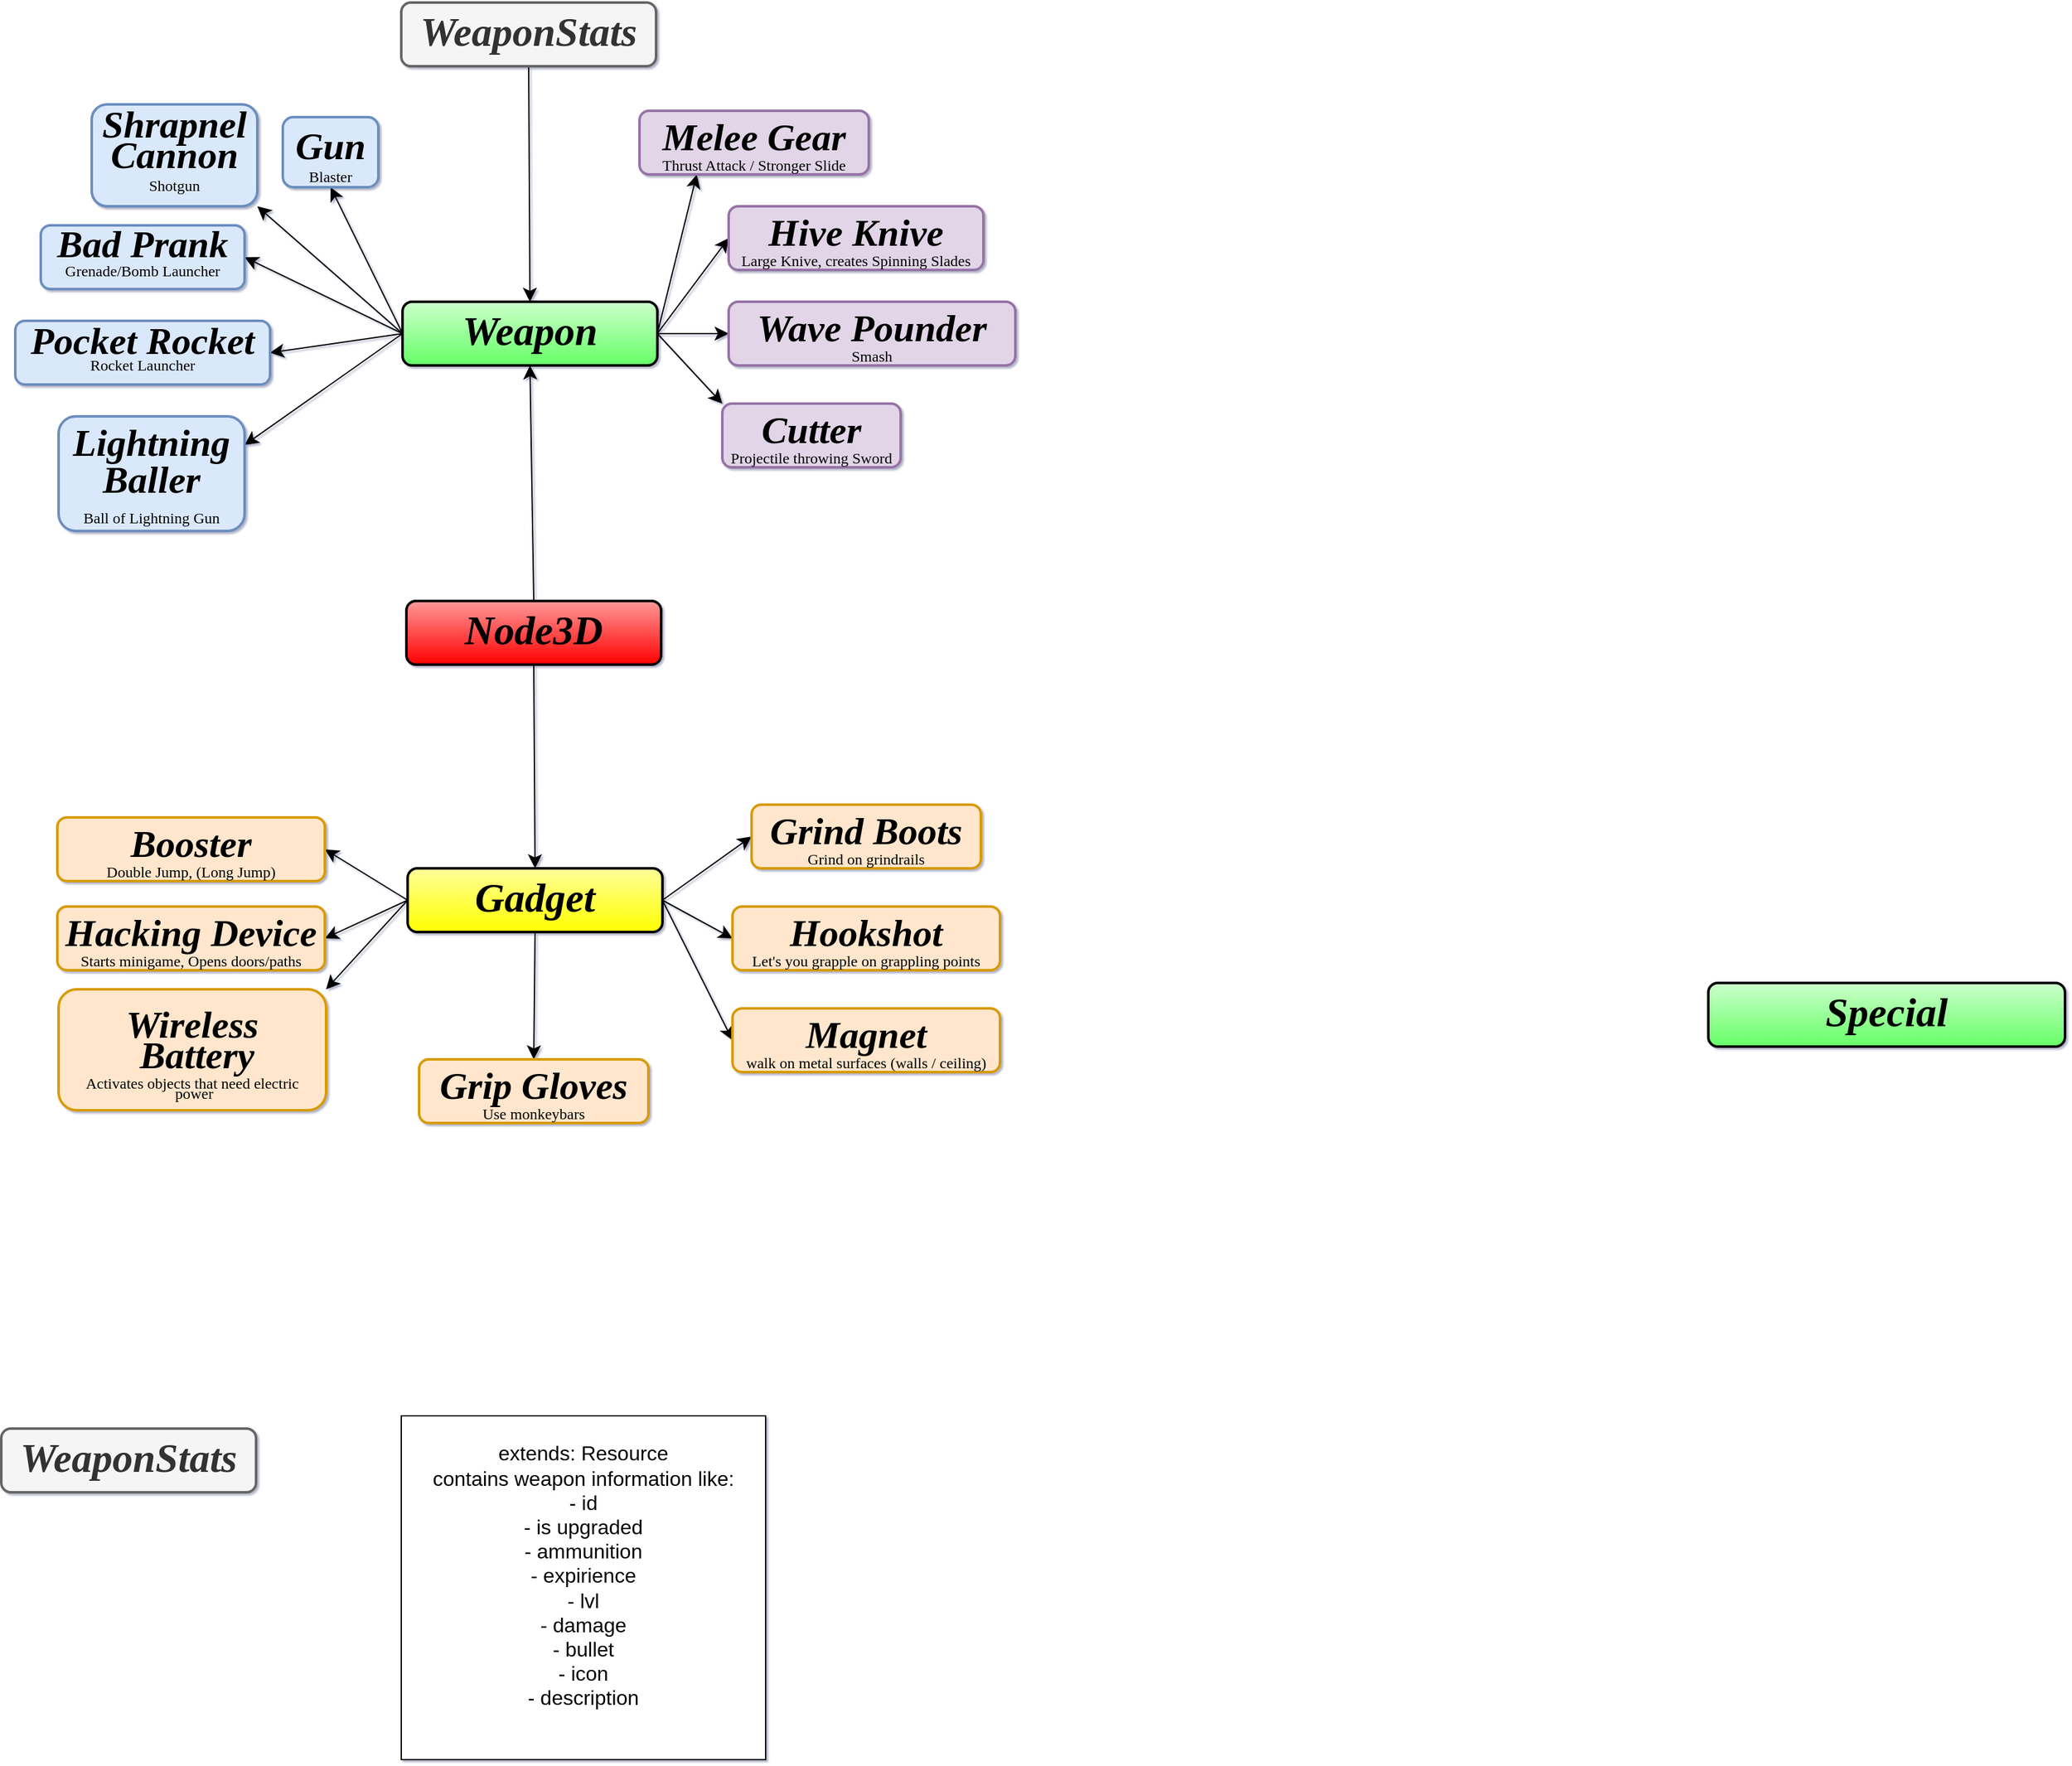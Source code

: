 <mxfile version="22.0.2" type="device" pages="9">
  <diagram name="Weapon System" id="s5kcOkmOvacQNM0t7v28">
    <mxGraphModel dx="1863" dy="1929" grid="1" gridSize="10" guides="1" tooltips="1" connect="1" arrows="1" fold="1" page="1" pageScale="1" pageWidth="827" pageHeight="1169" background="#ffffff" math="1" shadow="1">
      <root>
        <mxCell id="0" />
        <mxCell id="1" parent="0" />
        <mxCell id="4yTiig6XrEbcETNbcm8--1" value="&lt;h2 style=&quot;line-height: 100%;&quot;&gt;&lt;font face=&quot;Barlow&quot; style=&quot;font-size: 32px;&quot; data-font-src=&quot;https://fonts.googleapis.com/css?family=Barlow&quot;&gt;&lt;i style=&quot;&quot;&gt;Weapon&lt;/i&gt;&lt;/font&gt;&lt;/h2&gt;" style="rounded=1;whiteSpace=wrap;html=1;gradientColor=#66FF66;fillColor=#CCFFCC;strokeWidth=2;perimeterSpacing=0;shadow=0;" parent="1" vertex="1">
          <mxGeometry x="315" y="195" width="200" height="50" as="geometry" />
        </mxCell>
        <mxCell id="yQUfNj7Z5gJMr8HS1szH-21" style="edgeStyle=none;curved=1;rounded=0;orthogonalLoop=1;jettySize=auto;html=1;exitX=1;exitY=0.5;exitDx=0;exitDy=0;entryX=0;entryY=0.5;entryDx=0;entryDy=0;fontSize=12;startSize=8;endSize=8;" parent="1" source="4yTiig6XrEbcETNbcm8--1" target="yQUfNj7Z5gJMr8HS1szH-18" edge="1">
          <mxGeometry relative="1" as="geometry">
            <mxPoint x="656" y="85" as="sourcePoint" />
          </mxGeometry>
        </mxCell>
        <mxCell id="yQUfNj7Z5gJMr8HS1szH-22" style="edgeStyle=none;curved=1;rounded=0;orthogonalLoop=1;jettySize=auto;html=1;exitX=1;exitY=0.5;exitDx=0;exitDy=0;entryX=0;entryY=0.5;entryDx=0;entryDy=0;fontSize=12;startSize=8;endSize=8;" parent="1" source="4yTiig6XrEbcETNbcm8--1" target="yQUfNj7Z5gJMr8HS1szH-19" edge="1">
          <mxGeometry relative="1" as="geometry">
            <mxPoint x="656" y="85" as="sourcePoint" />
          </mxGeometry>
        </mxCell>
        <mxCell id="yQUfNj7Z5gJMr8HS1szH-23" style="edgeStyle=none;curved=1;rounded=0;orthogonalLoop=1;jettySize=auto;html=1;exitX=1;exitY=0.5;exitDx=0;exitDy=0;entryX=0.25;entryY=1;entryDx=0;entryDy=0;fontSize=12;startSize=8;endSize=8;" parent="1" source="4yTiig6XrEbcETNbcm8--1" target="yQUfNj7Z5gJMr8HS1szH-17" edge="1">
          <mxGeometry relative="1" as="geometry">
            <mxPoint x="656" y="85" as="sourcePoint" />
          </mxGeometry>
        </mxCell>
        <mxCell id="4yTiig6XrEbcETNbcm8--11" value="&lt;h2 style=&quot;line-height: 100%;&quot;&gt;&lt;font face=&quot;Barlow&quot; style=&quot;font-size: 32px;&quot; data-font-src=&quot;https://fonts.googleapis.com/css?family=Barlow&quot;&gt;&lt;i style=&quot;&quot;&gt;Special&lt;/i&gt;&lt;/font&gt;&lt;/h2&gt;" style="rounded=1;whiteSpace=wrap;html=1;gradientColor=#66FF66;fillColor=#CCFFCC;strokeWidth=2;perimeterSpacing=0;shadow=0;" parent="1" vertex="1">
          <mxGeometry x="1340" y="730" width="280" height="50" as="geometry" />
        </mxCell>
        <mxCell id="yQUfNj7Z5gJMr8HS1szH-10" style="edgeStyle=none;curved=1;rounded=0;orthogonalLoop=1;jettySize=auto;html=1;exitX=0;exitY=0.5;exitDx=0;exitDy=0;entryX=0.5;entryY=1;entryDx=0;entryDy=0;fontSize=12;startSize=8;endSize=8;" parent="1" source="4yTiig6XrEbcETNbcm8--1" target="yQUfNj7Z5gJMr8HS1szH-5" edge="1">
          <mxGeometry relative="1" as="geometry">
            <mxPoint x="256" y="85" as="sourcePoint" />
          </mxGeometry>
        </mxCell>
        <mxCell id="yQUfNj7Z5gJMr8HS1szH-11" style="edgeStyle=none;curved=1;rounded=0;orthogonalLoop=1;jettySize=auto;html=1;exitX=0;exitY=0.5;exitDx=0;exitDy=0;entryX=1;entryY=1;entryDx=0;entryDy=0;fontSize=12;startSize=8;endSize=8;" parent="1" source="4yTiig6XrEbcETNbcm8--1" target="yQUfNj7Z5gJMr8HS1szH-6" edge="1">
          <mxGeometry relative="1" as="geometry">
            <mxPoint x="256" y="85" as="sourcePoint" />
          </mxGeometry>
        </mxCell>
        <mxCell id="yQUfNj7Z5gJMr8HS1szH-12" style="edgeStyle=none;curved=1;rounded=0;orthogonalLoop=1;jettySize=auto;html=1;exitX=0;exitY=0.5;exitDx=0;exitDy=0;entryX=1;entryY=0.5;entryDx=0;entryDy=0;fontSize=12;startSize=8;endSize=8;" parent="1" source="4yTiig6XrEbcETNbcm8--1" target="yQUfNj7Z5gJMr8HS1szH-7" edge="1">
          <mxGeometry relative="1" as="geometry">
            <mxPoint x="256" y="85" as="sourcePoint" />
          </mxGeometry>
        </mxCell>
        <mxCell id="yQUfNj7Z5gJMr8HS1szH-13" style="edgeStyle=none;curved=1;rounded=0;orthogonalLoop=1;jettySize=auto;html=1;exitX=0;exitY=0.5;exitDx=0;exitDy=0;entryX=1;entryY=0.5;entryDx=0;entryDy=0;fontSize=12;startSize=8;endSize=8;" parent="1" source="4yTiig6XrEbcETNbcm8--1" target="yQUfNj7Z5gJMr8HS1szH-9" edge="1">
          <mxGeometry relative="1" as="geometry">
            <mxPoint x="256" y="85" as="sourcePoint" />
            <mxPoint x="201" y="240" as="targetPoint" />
          </mxGeometry>
        </mxCell>
        <mxCell id="yQUfNj7Z5gJMr8HS1szH-14" style="edgeStyle=none;curved=1;rounded=0;orthogonalLoop=1;jettySize=auto;html=1;entryX=1;entryY=0.25;entryDx=0;entryDy=0;fontSize=12;startSize=8;endSize=8;exitX=0;exitY=0.5;exitDx=0;exitDy=0;" parent="1" source="4yTiig6XrEbcETNbcm8--1" target="yQUfNj7Z5gJMr8HS1szH-8" edge="1">
          <mxGeometry relative="1" as="geometry">
            <mxPoint x="306" y="245" as="sourcePoint" />
          </mxGeometry>
        </mxCell>
        <mxCell id="yQUfNj7Z5gJMr8HS1szH-5" value="&lt;h2 style=&quot;line-height: 20%;&quot;&gt;&lt;font size=&quot;1&quot; face=&quot;Barlow&quot;&gt;&lt;i style=&quot;font-size: 30px;&quot;&gt;Gun&lt;/i&gt;&lt;/font&gt;&lt;/h2&gt;&lt;div style=&quot;line-height: 20%;&quot;&gt;&lt;font style=&quot;font-size: 12px;&quot; face=&quot;Barlow&quot;&gt;Blaster&lt;/font&gt;&lt;/div&gt;" style="rounded=1;whiteSpace=wrap;html=1;fillColor=#dae8fc;strokeWidth=2;perimeterSpacing=0;shadow=0;strokeColor=#6c8ebf;" parent="1" vertex="1">
          <mxGeometry x="221" y="50" width="75" height="55" as="geometry" />
        </mxCell>
        <mxCell id="yQUfNj7Z5gJMr8HS1szH-6" value="&lt;p style=&quot;line-height: 140%;&quot;&gt;&lt;font size=&quot;1&quot; face=&quot;Barlow&quot;&gt;&lt;i style=&quot;font-size: 30px;&quot;&gt;&lt;b&gt;Shrapnel Cannon&lt;br&gt;&lt;/b&gt;&lt;/i&gt;&lt;/font&gt;&lt;font style=&quot;font-size: 12px;&quot; face=&quot;Barlow&quot;&gt;Shotgun&lt;/font&gt;&lt;/p&gt;" style="rounded=1;whiteSpace=wrap;html=1;fillColor=#dae8fc;strokeWidth=2;perimeterSpacing=0;shadow=0;align=center;strokeColor=#6c8ebf;" parent="1" vertex="1">
          <mxGeometry x="71" y="40" width="130" height="80" as="geometry" />
        </mxCell>
        <mxCell id="yQUfNj7Z5gJMr8HS1szH-7" value="&lt;p style=&quot;line-height: 20%;&quot;&gt;&lt;font size=&quot;1&quot; face=&quot;Barlow&quot; style=&quot;&quot; data-font-src=&quot;https://fonts.googleapis.com/css?family=Barlow&quot;&gt;&lt;i style=&quot;font-size: 30px;&quot;&gt;&lt;b&gt;Bad Prank&lt;/b&gt;&lt;/i&gt;&lt;/font&gt;&lt;/p&gt;&lt;p style=&quot;line-height: 20%;&quot;&gt;&lt;font data-font-src=&quot;https://fonts.googleapis.com/css?family=Barlow&quot; face=&quot;Barlow&quot;&gt;Grenade/Bomb Launcher&lt;/font&gt;&lt;/p&gt;" style="rounded=1;whiteSpace=wrap;html=1;fillColor=#dae8fc;strokeWidth=2;perimeterSpacing=0;shadow=0;strokeColor=#6c8ebf;" parent="1" vertex="1">
          <mxGeometry x="31" y="135" width="160" height="50" as="geometry" />
        </mxCell>
        <mxCell id="yQUfNj7Z5gJMr8HS1szH-8" value="&lt;p style=&quot;line-height: 182%;&quot;&gt;&lt;font size=&quot;1&quot; face=&quot;Barlow&quot; style=&quot;&quot; data-font-src=&quot;https://fonts.googleapis.com/css?family=Barlow&quot;&gt;&lt;i style=&quot;font-size: 30px;&quot;&gt;&lt;b&gt;Lightning Baller&lt;/b&gt;&lt;/i&gt;&lt;/font&gt;&lt;/p&gt;&lt;p style=&quot;line-height: 0%;&quot;&gt;&lt;font size=&quot;1&quot; face=&quot;Barlow&quot; style=&quot;&quot; data-font-src=&quot;https://fonts.googleapis.com/css?family=Barlow&quot;&gt;&lt;span style=&quot;font-size: 12px;&quot;&gt;Ball of Lightning Gun&lt;/span&gt;&lt;/font&gt;&lt;/p&gt;" style="rounded=1;whiteSpace=wrap;html=1;fillColor=#dae8fc;strokeWidth=2;perimeterSpacing=0;shadow=0;strokeColor=#6c8ebf;" parent="1" vertex="1">
          <mxGeometry x="45" y="285" width="146" height="90" as="geometry" />
        </mxCell>
        <mxCell id="yQUfNj7Z5gJMr8HS1szH-9" value="&lt;p style=&quot;line-height: 0%;&quot;&gt;&lt;font size=&quot;1&quot; face=&quot;Barlow&quot; style=&quot;&quot; data-font-src=&quot;https://fonts.googleapis.com/css?family=Barlow&quot;&gt;&lt;i style=&quot;font-size: 30px;&quot;&gt;&lt;b&gt;Pocket Rocket&lt;/b&gt;&lt;/i&gt;&lt;/font&gt;&lt;/p&gt;&lt;p style=&quot;line-height: 0%;&quot;&gt;&lt;font size=&quot;1&quot; face=&quot;Barlow&quot; style=&quot;&quot; data-font-src=&quot;https://fonts.googleapis.com/css?family=Barlow&quot;&gt;&lt;span style=&quot;font-size: 12px;&quot;&gt;Rocket Launcher&lt;/span&gt;&lt;/font&gt;&lt;/p&gt;" style="rounded=1;whiteSpace=wrap;html=1;fillColor=#dae8fc;strokeWidth=2;perimeterSpacing=0;shadow=0;strokeColor=#6c8ebf;" parent="1" vertex="1">
          <mxGeometry x="11" y="210" width="200" height="50" as="geometry" />
        </mxCell>
        <mxCell id="yQUfNj7Z5gJMr8HS1szH-15" value="&lt;h2 style=&quot;line-height: 20%;&quot;&gt;&lt;font face=&quot;Barlow&quot;&gt;&lt;span style=&quot;font-size: 30px;&quot;&gt;&lt;i&gt;Cutter&lt;/i&gt;&lt;/span&gt;&lt;/font&gt;&lt;/h2&gt;&lt;div style=&quot;line-height: 20%;&quot;&gt;&lt;font style=&quot;font-size: 12px;&quot; face=&quot;Barlow&quot;&gt;Projectile throwing Sword&lt;/font&gt;&lt;/div&gt;" style="rounded=1;whiteSpace=wrap;html=1;fillColor=#e1d5e7;strokeWidth=2;perimeterSpacing=0;shadow=0;strokeColor=#9673a6;" parent="1" vertex="1">
          <mxGeometry x="566" y="275" width="140" height="50" as="geometry" />
        </mxCell>
        <mxCell id="yQUfNj7Z5gJMr8HS1szH-17" value="&lt;h2 style=&quot;line-height: 20%;&quot;&gt;&lt;font face=&quot;Barlow&quot;&gt;&lt;span style=&quot;font-size: 30px;&quot;&gt;&lt;i&gt;Melee Gear&lt;/i&gt;&lt;/span&gt;&lt;/font&gt;&lt;/h2&gt;&lt;div style=&quot;line-height: 20%;&quot;&gt;&lt;font style=&quot;font-size: 12px;&quot; face=&quot;Barlow&quot;&gt;Thrust Attack / Stronger Slide&lt;/font&gt;&lt;/div&gt;" style="rounded=1;whiteSpace=wrap;html=1;fillColor=#e1d5e7;strokeWidth=2;perimeterSpacing=0;shadow=0;strokeColor=#9673a6;" parent="1" vertex="1">
          <mxGeometry x="501" y="45" width="180" height="50" as="geometry" />
        </mxCell>
        <mxCell id="yQUfNj7Z5gJMr8HS1szH-18" value="&lt;h2 style=&quot;line-height: 20%;&quot;&gt;&lt;font face=&quot;Barlow&quot;&gt;&lt;span style=&quot;font-size: 30px;&quot;&gt;&lt;i&gt;Wave Pounder&lt;/i&gt;&lt;/span&gt;&lt;/font&gt;&lt;/h2&gt;&lt;div style=&quot;line-height: 20%;&quot;&gt;&lt;font style=&quot;font-size: 12px;&quot; face=&quot;Barlow&quot;&gt;Smash&lt;/font&gt;&lt;/div&gt;" style="rounded=1;whiteSpace=wrap;html=1;fillColor=#e1d5e7;strokeWidth=2;perimeterSpacing=0;shadow=0;strokeColor=#9673a6;" parent="1" vertex="1">
          <mxGeometry x="571" y="195" width="225" height="50" as="geometry" />
        </mxCell>
        <mxCell id="yQUfNj7Z5gJMr8HS1szH-19" value="&lt;h2 style=&quot;line-height: 20%;&quot;&gt;&lt;font face=&quot;Barlow&quot;&gt;&lt;span style=&quot;font-size: 30px;&quot;&gt;&lt;i&gt;Hive Knive&lt;/i&gt;&lt;/span&gt;&lt;/font&gt;&lt;/h2&gt;&lt;div style=&quot;line-height: 20%;&quot;&gt;&lt;font style=&quot;font-size: 12px;&quot; face=&quot;Barlow&quot;&gt;Large Knive, creates Spinning Slades&lt;/font&gt;&lt;/div&gt;" style="rounded=1;whiteSpace=wrap;html=1;fillColor=#e1d5e7;strokeWidth=2;perimeterSpacing=0;shadow=0;strokeColor=#9673a6;" parent="1" vertex="1">
          <mxGeometry x="571" y="120" width="200" height="50" as="geometry" />
        </mxCell>
        <mxCell id="yQUfNj7Z5gJMr8HS1szH-20" style="edgeStyle=none;curved=1;rounded=0;orthogonalLoop=1;jettySize=auto;html=1;exitX=1;exitY=0.5;exitDx=0;exitDy=0;fontSize=12;startSize=8;endSize=8;entryX=0;entryY=0;entryDx=0;entryDy=0;" parent="1" source="4yTiig6XrEbcETNbcm8--1" target="yQUfNj7Z5gJMr8HS1szH-15" edge="1">
          <mxGeometry relative="1" as="geometry">
            <mxPoint x="606" y="195" as="targetPoint" />
            <mxPoint x="656" y="85" as="sourcePoint" />
          </mxGeometry>
        </mxCell>
        <mxCell id="cHUZr9RQwEkwRrCyKFQr-9" style="edgeStyle=none;curved=1;rounded=0;orthogonalLoop=1;jettySize=auto;html=1;exitX=0;exitY=0.5;exitDx=0;exitDy=0;entryX=1;entryY=0.5;entryDx=0;entryDy=0;fontSize=12;startSize=8;endSize=8;" parent="1" source="cHUZr9RQwEkwRrCyKFQr-1" target="cHUZr9RQwEkwRrCyKFQr-5" edge="1">
          <mxGeometry relative="1" as="geometry" />
        </mxCell>
        <mxCell id="cHUZr9RQwEkwRrCyKFQr-10" style="edgeStyle=none;curved=1;rounded=0;orthogonalLoop=1;jettySize=auto;html=1;exitX=0;exitY=0.5;exitDx=0;exitDy=0;entryX=1;entryY=0.5;entryDx=0;entryDy=0;fontSize=12;startSize=8;endSize=8;" parent="1" source="cHUZr9RQwEkwRrCyKFQr-1" target="cHUZr9RQwEkwRrCyKFQr-6" edge="1">
          <mxGeometry relative="1" as="geometry" />
        </mxCell>
        <mxCell id="cHUZr9RQwEkwRrCyKFQr-11" style="edgeStyle=none;curved=1;rounded=0;orthogonalLoop=1;jettySize=auto;html=1;exitX=0;exitY=0.5;exitDx=0;exitDy=0;entryX=1;entryY=0;entryDx=0;entryDy=0;fontSize=12;startSize=8;endSize=8;" parent="1" source="cHUZr9RQwEkwRrCyKFQr-1" target="cHUZr9RQwEkwRrCyKFQr-7" edge="1">
          <mxGeometry relative="1" as="geometry" />
        </mxCell>
        <mxCell id="cHUZr9RQwEkwRrCyKFQr-12" style="edgeStyle=none;curved=1;rounded=0;orthogonalLoop=1;jettySize=auto;html=1;exitX=1;exitY=0.5;exitDx=0;exitDy=0;entryX=0;entryY=0.5;entryDx=0;entryDy=0;fontSize=12;startSize=8;endSize=8;" parent="1" source="cHUZr9RQwEkwRrCyKFQr-1" target="cHUZr9RQwEkwRrCyKFQr-2" edge="1">
          <mxGeometry relative="1" as="geometry" />
        </mxCell>
        <mxCell id="cHUZr9RQwEkwRrCyKFQr-13" style="edgeStyle=none;curved=1;rounded=0;orthogonalLoop=1;jettySize=auto;html=1;exitX=1;exitY=0.5;exitDx=0;exitDy=0;entryX=0;entryY=0.5;entryDx=0;entryDy=0;fontSize=12;startSize=8;endSize=8;" parent="1" source="cHUZr9RQwEkwRrCyKFQr-1" target="cHUZr9RQwEkwRrCyKFQr-3" edge="1">
          <mxGeometry relative="1" as="geometry" />
        </mxCell>
        <mxCell id="cHUZr9RQwEkwRrCyKFQr-14" style="edgeStyle=none;curved=1;rounded=0;orthogonalLoop=1;jettySize=auto;html=1;exitX=1;exitY=0.5;exitDx=0;exitDy=0;entryX=0;entryY=0.5;entryDx=0;entryDy=0;fontSize=12;startSize=8;endSize=8;" parent="1" source="cHUZr9RQwEkwRrCyKFQr-1" target="cHUZr9RQwEkwRrCyKFQr-4" edge="1">
          <mxGeometry relative="1" as="geometry" />
        </mxCell>
        <mxCell id="cHUZr9RQwEkwRrCyKFQr-15" style="edgeStyle=none;curved=1;rounded=0;orthogonalLoop=1;jettySize=auto;html=1;exitX=0.5;exitY=1;exitDx=0;exitDy=0;entryX=0.5;entryY=0;entryDx=0;entryDy=0;fontSize=12;startSize=8;endSize=8;" parent="1" source="cHUZr9RQwEkwRrCyKFQr-1" target="cHUZr9RQwEkwRrCyKFQr-8" edge="1">
          <mxGeometry relative="1" as="geometry" />
        </mxCell>
        <mxCell id="cHUZr9RQwEkwRrCyKFQr-1" value="&lt;h2 style=&quot;line-height: 100%;&quot;&gt;&lt;font face=&quot;Barlow&quot; style=&quot;font-size: 32px;&quot; data-font-src=&quot;https://fonts.googleapis.com/css?family=Barlow&quot;&gt;&lt;i style=&quot;&quot;&gt;Gadget&lt;/i&gt;&lt;/font&gt;&lt;/h2&gt;" style="rounded=1;whiteSpace=wrap;html=1;gradientColor=#FFFF00;fillColor=#FFFF99;strokeWidth=2;perimeterSpacing=0;shadow=0;" parent="1" vertex="1">
          <mxGeometry x="319" y="640" width="200" height="50" as="geometry" />
        </mxCell>
        <mxCell id="cHUZr9RQwEkwRrCyKFQr-2" value="&lt;h2 style=&quot;line-height: 20%;&quot;&gt;&lt;font face=&quot;Barlow&quot;&gt;&lt;span style=&quot;font-size: 30px;&quot;&gt;&lt;i&gt;Grind Boots&lt;/i&gt;&lt;/span&gt;&lt;/font&gt;&lt;/h2&gt;&lt;div style=&quot;line-height: 20%;&quot;&gt;&lt;font face=&quot;Barlow&quot;&gt;Grind on grindrails&lt;/font&gt;&lt;/div&gt;" style="rounded=1;whiteSpace=wrap;html=1;fillColor=#ffe6cc;strokeWidth=2;perimeterSpacing=0;shadow=0;strokeColor=#d79b00;" parent="1" vertex="1">
          <mxGeometry x="589" y="590" width="180" height="50" as="geometry" />
        </mxCell>
        <mxCell id="cHUZr9RQwEkwRrCyKFQr-3" value="&lt;h2 style=&quot;line-height: 20%;&quot;&gt;&lt;font face=&quot;Barlow&quot;&gt;&lt;span style=&quot;font-size: 30px;&quot;&gt;&lt;i&gt;Hookshot&lt;/i&gt;&lt;/span&gt;&lt;/font&gt;&lt;/h2&gt;&lt;div style=&quot;line-height: 20%;&quot;&gt;&lt;font face=&quot;Barlow&quot;&gt;Let&#39;s you grapple on grappling points&lt;/font&gt;&lt;/div&gt;" style="rounded=1;whiteSpace=wrap;html=1;fillColor=#ffe6cc;strokeWidth=2;perimeterSpacing=0;shadow=0;strokeColor=#d79b00;" parent="1" vertex="1">
          <mxGeometry x="574" y="670" width="210" height="50" as="geometry" />
        </mxCell>
        <mxCell id="cHUZr9RQwEkwRrCyKFQr-4" value="&lt;h2 style=&quot;line-height: 20%;&quot;&gt;&lt;font face=&quot;Barlow&quot;&gt;&lt;span style=&quot;font-size: 30px;&quot;&gt;&lt;i&gt;Magnet&lt;/i&gt;&lt;/span&gt;&lt;/font&gt;&lt;/h2&gt;&lt;div style=&quot;line-height: 20%;&quot;&gt;&lt;font face=&quot;Barlow&quot;&gt;walk on metal surfaces (walls / ceiling)&lt;/font&gt;&lt;/div&gt;" style="rounded=1;whiteSpace=wrap;html=1;fillColor=#ffe6cc;strokeWidth=2;perimeterSpacing=0;shadow=0;strokeColor=#d79b00;" parent="1" vertex="1">
          <mxGeometry x="574" y="750" width="210" height="50" as="geometry" />
        </mxCell>
        <mxCell id="cHUZr9RQwEkwRrCyKFQr-5" value="&lt;h2 style=&quot;line-height: 20%;&quot;&gt;&lt;font face=&quot;Barlow&quot;&gt;&lt;span style=&quot;font-size: 30px;&quot;&gt;&lt;i&gt;Booster&lt;/i&gt;&lt;/span&gt;&lt;/font&gt;&lt;/h2&gt;&lt;div style=&quot;line-height: 20%;&quot;&gt;&lt;font style=&quot;font-size: 12px;&quot; face=&quot;Barlow&quot;&gt;Double Jump, (Long Jump)&lt;/font&gt;&lt;/div&gt;" style="rounded=1;whiteSpace=wrap;html=1;fillColor=#ffe6cc;strokeWidth=2;perimeterSpacing=0;shadow=0;strokeColor=#d79b00;" parent="1" vertex="1">
          <mxGeometry x="44" y="600" width="210" height="50" as="geometry" />
        </mxCell>
        <mxCell id="cHUZr9RQwEkwRrCyKFQr-6" value="&lt;h2 style=&quot;line-height: 20%;&quot;&gt;&lt;font face=&quot;Barlow&quot;&gt;&lt;span style=&quot;font-size: 30px;&quot;&gt;&lt;i&gt;Hacking Device&lt;/i&gt;&lt;/span&gt;&lt;/font&gt;&lt;/h2&gt;&lt;div style=&quot;line-height: 20%;&quot;&gt;&lt;font style=&quot;font-size: 12px;&quot; face=&quot;Barlow&quot;&gt;Starts minigame, Opens doors/paths&lt;/font&gt;&lt;/div&gt;" style="rounded=1;whiteSpace=wrap;html=1;fillColor=#ffe6cc;strokeWidth=2;perimeterSpacing=0;shadow=0;strokeColor=#d79b00;" parent="1" vertex="1">
          <mxGeometry x="44" y="670" width="210" height="50" as="geometry" />
        </mxCell>
        <mxCell id="cHUZr9RQwEkwRrCyKFQr-7" value="&lt;h2 style=&quot;line-height: 20%;&quot;&gt;&lt;font face=&quot;Barlow&quot;&gt;&lt;span style=&quot;font-size: 30px;&quot;&gt;&lt;i&gt;Wireless&lt;/i&gt;&lt;/span&gt;&lt;/font&gt;&lt;/h2&gt;&lt;h2 style=&quot;line-height: 20%;&quot;&gt;&lt;font face=&quot;Barlow&quot;&gt;&lt;span style=&quot;font-size: 30px;&quot;&gt;&lt;i&gt;&amp;nbsp;Battery&lt;/i&gt;&lt;/span&gt;&lt;/font&gt;&lt;/h2&gt;&lt;div style=&quot;line-height: 20%;&quot;&gt;&lt;font style=&quot;font-size: 12px;&quot; face=&quot;Barlow&quot;&gt;Activates objects that need electric&lt;/font&gt;&lt;/div&gt;&lt;div style=&quot;line-height: 20%;&quot;&gt;&lt;font style=&quot;font-size: 12px;&quot; face=&quot;Barlow&quot;&gt;&lt;br&gt;&lt;/font&gt;&lt;/div&gt;&lt;div style=&quot;line-height: 20%;&quot;&gt;&lt;font style=&quot;font-size: 12px;&quot; face=&quot;Barlow&quot;&gt;&lt;br&gt;&lt;/font&gt;&lt;/div&gt;&lt;div style=&quot;line-height: 20%;&quot;&gt;&lt;font style=&quot;font-size: 12px;&quot; face=&quot;Barlow&quot;&gt;&amp;nbsp;power&lt;/font&gt;&lt;/div&gt;" style="rounded=1;whiteSpace=wrap;html=1;fillColor=#ffe6cc;strokeWidth=2;perimeterSpacing=0;shadow=0;strokeColor=#d79b00;" parent="1" vertex="1">
          <mxGeometry x="45" y="735" width="210" height="95" as="geometry" />
        </mxCell>
        <mxCell id="cHUZr9RQwEkwRrCyKFQr-8" value="&lt;h2 style=&quot;line-height: 20%;&quot;&gt;&lt;font face=&quot;Barlow&quot;&gt;&lt;span style=&quot;font-size: 30px;&quot;&gt;&lt;i&gt;Grip Gloves&lt;/i&gt;&lt;/span&gt;&lt;/font&gt;&lt;/h2&gt;&lt;div style=&quot;line-height: 20%;&quot;&gt;&lt;font face=&quot;Barlow&quot;&gt;Use monkeybars&lt;/font&gt;&lt;/div&gt;" style="rounded=1;whiteSpace=wrap;html=1;fillColor=#ffe6cc;strokeWidth=2;perimeterSpacing=0;shadow=0;strokeColor=#d79b00;" parent="1" vertex="1">
          <mxGeometry x="328" y="790" width="180" height="50" as="geometry" />
        </mxCell>
        <mxCell id="cHUZr9RQwEkwRrCyKFQr-17" style="edgeStyle=none;curved=1;rounded=0;orthogonalLoop=1;jettySize=auto;html=1;exitX=0.5;exitY=0;exitDx=0;exitDy=0;entryX=0.5;entryY=1;entryDx=0;entryDy=0;fontSize=12;startSize=8;endSize=8;" parent="1" source="cHUZr9RQwEkwRrCyKFQr-16" target="4yTiig6XrEbcETNbcm8--1" edge="1">
          <mxGeometry relative="1" as="geometry">
            <mxPoint x="406" y="345" as="sourcePoint" />
          </mxGeometry>
        </mxCell>
        <mxCell id="cHUZr9RQwEkwRrCyKFQr-18" style="edgeStyle=none;curved=1;rounded=0;orthogonalLoop=1;jettySize=auto;html=1;exitX=0.5;exitY=1;exitDx=0;exitDy=0;entryX=0.5;entryY=0;entryDx=0;entryDy=0;fontSize=12;startSize=8;endSize=8;" parent="1" source="cHUZr9RQwEkwRrCyKFQr-16" target="cHUZr9RQwEkwRrCyKFQr-1" edge="1">
          <mxGeometry relative="1" as="geometry">
            <mxPoint x="415" y="610" as="targetPoint" />
          </mxGeometry>
        </mxCell>
        <mxCell id="cHUZr9RQwEkwRrCyKFQr-16" value="&lt;h2 style=&quot;line-height: 100%;&quot;&gt;&lt;font face=&quot;Barlow&quot;&gt;&lt;span style=&quot;font-size: 32px;&quot;&gt;&lt;i&gt;Node3D&lt;/i&gt;&lt;/span&gt;&lt;/font&gt;&lt;/h2&gt;" style="rounded=1;whiteSpace=wrap;html=1;gradientColor=#FF0000;fillColor=#FF9999;strokeWidth=2;perimeterSpacing=0;shadow=0;" parent="1" vertex="1">
          <mxGeometry x="318" y="430" width="200" height="50" as="geometry" />
        </mxCell>
        <mxCell id="GACI2J7GKUnHpiR9ccwo-1" value="" style="endArrow=classic;html=1;rounded=0;fontSize=12;startSize=8;endSize=8;curved=1;entryX=0.5;entryY=0;entryDx=0;entryDy=0;exitX=0.5;exitY=1;exitDx=0;exitDy=0;" parent="1" source="GACI2J7GKUnHpiR9ccwo-2" target="4yTiig6XrEbcETNbcm8--1" edge="1">
          <mxGeometry width="50" height="50" relative="1" as="geometry">
            <mxPoint x="415" y="20" as="sourcePoint" />
            <mxPoint x="520" y="70" as="targetPoint" />
          </mxGeometry>
        </mxCell>
        <mxCell id="GACI2J7GKUnHpiR9ccwo-2" value="&lt;h2 style=&quot;line-height: 100%;&quot;&gt;&lt;font face=&quot;Barlow&quot; style=&quot;font-size: 32px;&quot; data-font-src=&quot;https://fonts.googleapis.com/css?family=Barlow&quot;&gt;&lt;i style=&quot;&quot;&gt;WeaponStats&lt;/i&gt;&lt;/font&gt;&lt;/h2&gt;" style="rounded=1;whiteSpace=wrap;html=1;fillColor=#f5f5f5;strokeWidth=2;perimeterSpacing=0;shadow=0;strokeColor=#666666;fontColor=#333333;" parent="1" vertex="1">
          <mxGeometry x="314" y="-40" width="200" height="50" as="geometry" />
        </mxCell>
        <mxCell id="GACI2J7GKUnHpiR9ccwo-3" value="&lt;h2 style=&quot;line-height: 100%;&quot;&gt;&lt;font face=&quot;Barlow&quot; style=&quot;font-size: 32px;&quot; data-font-src=&quot;https://fonts.googleapis.com/css?family=Barlow&quot;&gt;&lt;i style=&quot;&quot;&gt;WeaponStats&lt;/i&gt;&lt;/font&gt;&lt;/h2&gt;" style="rounded=1;whiteSpace=wrap;html=1;fillColor=#f5f5f5;strokeWidth=2;perimeterSpacing=0;shadow=0;strokeColor=#666666;fontColor=#333333;" parent="1" vertex="1">
          <mxGeometry y="1080" width="200" height="50" as="geometry" />
        </mxCell>
        <mxCell id="GACI2J7GKUnHpiR9ccwo-5" value="extends: Resource&lt;br&gt;contains weapon information like:&lt;br&gt;- id&lt;br&gt;- is upgraded&lt;br&gt;- ammunition&lt;br&gt;- expirience&lt;br&gt;- lvl&lt;br&gt;- damage&lt;br&gt;- bullet&lt;br&gt;- icon&lt;br&gt;- description&lt;br&gt;&lt;br&gt;" style="rounded=0;whiteSpace=wrap;html=1;fontSize=16;" parent="1" vertex="1">
          <mxGeometry x="314" y="1070" width="286" height="270" as="geometry" />
        </mxCell>
      </root>
    </mxGraphModel>
  </diagram>
  <diagram id="IMJNniGoVFpzy2KhtZv8" name="Player Composition">
    <mxGraphModel dx="2554" dy="1267" grid="1" gridSize="10" guides="1" tooltips="1" connect="1" arrows="1" fold="1" page="1" pageScale="1" pageWidth="827" pageHeight="1169" math="0" shadow="0">
      <root>
        <mxCell id="0" />
        <mxCell id="1" parent="0" />
        <mxCell id="JCNw2kTQ1HIf3i3o_ohZ-2" value="&lt;b style=&quot;border-color: var(--border-color); font-family: Barlow;&quot;&gt;&lt;i style=&quot;border-color: var(--border-color);&quot;&gt;Player&lt;br&gt;Extends: CharacterBody3D&lt;br&gt;&lt;/i&gt;&lt;/b&gt;" style="shape=umlActor;verticalLabelPosition=bottom;verticalAlign=top;html=1;outlineConnect=0;" parent="1" vertex="1">
          <mxGeometry x="350" y="95" width="100" height="200" as="geometry" />
        </mxCell>
        <mxCell id="JCNw2kTQ1HIf3i3o_ohZ-22" style="rounded=0;orthogonalLoop=1;jettySize=auto;html=1;exitX=0;exitY=0.5;exitDx=0;exitDy=0;" parent="1" source="JCNw2kTQ1HIf3i3o_ohZ-6" target="JCNw2kTQ1HIf3i3o_ohZ-2" edge="1">
          <mxGeometry relative="1" as="geometry" />
        </mxCell>
        <mxCell id="JCNw2kTQ1HIf3i3o_ohZ-6" value="&lt;h2 style=&quot;line-height: 0%;&quot;&gt;&lt;font size=&quot;1&quot; face=&quot;Barlow&quot; style=&quot;&quot; data-font-src=&quot;https://fonts.googleapis.com/css?family=Barlow&quot;&gt;&lt;i style=&quot;font-size: 30px;&quot;&gt;Inventory&lt;/i&gt;&lt;/font&gt;&lt;/h2&gt;&lt;div style=&quot;line-height: 0%;&quot;&gt;&lt;font face=&quot;Barlow&quot;&gt;&lt;b&gt;&lt;i&gt;Node3D&lt;/i&gt;&lt;/b&gt;&lt;/font&gt;&lt;/div&gt;" style="rounded=1;whiteSpace=wrap;html=1;strokeWidth=2;perimeterSpacing=0;shadow=0;fillColor=#f8cecc;strokeColor=#b85450;" parent="1" vertex="1">
          <mxGeometry x="500" y="170" width="280" height="50" as="geometry" />
        </mxCell>
        <mxCell id="JCNw2kTQ1HIf3i3o_ohZ-18" style="rounded=0;orthogonalLoop=1;jettySize=auto;html=1;exitX=1;exitY=0.5;exitDx=0;exitDy=0;" parent="1" source="JCNw2kTQ1HIf3i3o_ohZ-8" target="JCNw2kTQ1HIf3i3o_ohZ-2" edge="1">
          <mxGeometry relative="1" as="geometry">
            <mxPoint x="370" y="130" as="targetPoint" />
          </mxGeometry>
        </mxCell>
        <mxCell id="JCNw2kTQ1HIf3i3o_ohZ-8" value="&lt;h2 style=&quot;line-height: 0%;&quot;&gt;&lt;font size=&quot;1&quot; face=&quot;Barlow&quot; style=&quot;&quot; data-font-src=&quot;https://fonts.googleapis.com/css?family=Barlow&quot;&gt;&lt;i style=&quot;font-size: 30px;&quot;&gt;State Machine&lt;/i&gt;&lt;/font&gt;&lt;/h2&gt;&lt;div style=&quot;line-height: 0%;&quot;&gt;&lt;font face=&quot;Barlow&quot; style=&quot;font-size: 12px;&quot; data-font-src=&quot;https://fonts.googleapis.com/css?family=Barlow&quot;&gt;&lt;b style=&quot;&quot;&gt;&lt;i&gt;Node&lt;/i&gt;&lt;/b&gt;&lt;/font&gt;&lt;/div&gt;" style="rounded=1;whiteSpace=wrap;html=1;strokeWidth=2;perimeterSpacing=0;shadow=0;fillColor=#f5f5f5;strokeColor=#666666;fontColor=#333333;" parent="1" vertex="1">
          <mxGeometry x="20" y="100" width="280" height="50" as="geometry" />
        </mxCell>
        <mxCell id="JCNw2kTQ1HIf3i3o_ohZ-26" style="rounded=0;orthogonalLoop=1;jettySize=auto;html=1;exitX=0;exitY=0.5;exitDx=0;exitDy=0;entryX=1;entryY=0.5;entryDx=0;entryDy=0;" parent="1" source="JCNw2kTQ1HIf3i3o_ohZ-9" target="JCNw2kTQ1HIf3i3o_ohZ-6" edge="1">
          <mxGeometry relative="1" as="geometry" />
        </mxCell>
        <mxCell id="JCNw2kTQ1HIf3i3o_ohZ-9" value="&lt;h2 style=&quot;line-height: 0%;&quot;&gt;&lt;font size=&quot;1&quot; face=&quot;Barlow&quot; style=&quot;&quot; data-font-src=&quot;https://fonts.googleapis.com/css?family=Barlow&quot;&gt;&lt;i style=&quot;font-size: 30px;&quot;&gt;Weapons&lt;/i&gt;&lt;/font&gt;&lt;/h2&gt;" style="rounded=1;whiteSpace=wrap;html=1;strokeWidth=2;perimeterSpacing=0;shadow=0;align=center;" parent="1" vertex="1">
          <mxGeometry x="827" y="135" width="280" height="50" as="geometry" />
        </mxCell>
        <mxCell id="JCNw2kTQ1HIf3i3o_ohZ-27" style="rounded=0;orthogonalLoop=1;jettySize=auto;html=1;exitX=0;exitY=0.5;exitDx=0;exitDy=0;entryX=1;entryY=0.5;entryDx=0;entryDy=0;" parent="1" source="JCNw2kTQ1HIf3i3o_ohZ-10" target="JCNw2kTQ1HIf3i3o_ohZ-6" edge="1">
          <mxGeometry relative="1" as="geometry" />
        </mxCell>
        <mxCell id="JCNw2kTQ1HIf3i3o_ohZ-10" value="&lt;h2 style=&quot;line-height: 0%;&quot;&gt;&lt;font size=&quot;1&quot; face=&quot;Barlow&quot; style=&quot;&quot; data-font-src=&quot;https://fonts.googleapis.com/css?family=Barlow&quot;&gt;&lt;i style=&quot;font-size: 30px;&quot;&gt;Gadgets&lt;/i&gt;&lt;/font&gt;&lt;/h2&gt;" style="rounded=1;whiteSpace=wrap;html=1;strokeWidth=2;perimeterSpacing=0;shadow=0;align=center;" parent="1" vertex="1">
          <mxGeometry x="820" y="200" width="280" height="50" as="geometry" />
        </mxCell>
        <mxCell id="JCNw2kTQ1HIf3i3o_ohZ-19" style="rounded=0;orthogonalLoop=1;jettySize=auto;html=1;exitX=1;exitY=0.5;exitDx=0;exitDy=0;" parent="1" source="JCNw2kTQ1HIf3i3o_ohZ-11" target="JCNw2kTQ1HIf3i3o_ohZ-2" edge="1">
          <mxGeometry relative="1" as="geometry" />
        </mxCell>
        <mxCell id="JCNw2kTQ1HIf3i3o_ohZ-11" value="&lt;h2 style=&quot;line-height: 0%;&quot;&gt;&lt;font face=&quot;Barlow&quot;&gt;&lt;span style=&quot;font-size: 30px;&quot;&gt;&lt;i&gt;Camera Controller&lt;/i&gt;&lt;/span&gt;&lt;/font&gt;&lt;/h2&gt;&lt;div style=&quot;line-height: 0%;&quot;&gt;&lt;font face=&quot;Barlow&quot;&gt;&lt;b&gt;&lt;i&gt;Extends: Node3D&lt;/i&gt;&lt;/b&gt;&lt;/font&gt;&lt;/div&gt;" style="rounded=1;whiteSpace=wrap;html=1;strokeWidth=2;perimeterSpacing=0;shadow=0;fillColor=#f8cecc;strokeColor=#b85450;" parent="1" vertex="1">
          <mxGeometry x="20" y="170" width="280" height="50" as="geometry" />
        </mxCell>
        <mxCell id="JCNw2kTQ1HIf3i3o_ohZ-25" style="rounded=0;orthogonalLoop=1;jettySize=auto;html=1;exitX=1;exitY=0.5;exitDx=0;exitDy=0;entryX=0;entryY=0.5;entryDx=0;entryDy=0;" parent="1" source="JCNw2kTQ1HIf3i3o_ohZ-12" target="JCNw2kTQ1HIf3i3o_ohZ-11" edge="1">
          <mxGeometry relative="1" as="geometry" />
        </mxCell>
        <mxCell id="JCNw2kTQ1HIf3i3o_ohZ-12" value="&lt;h2 style=&quot;line-height: 0%;&quot;&gt;&lt;font size=&quot;1&quot; face=&quot;Barlow&quot; style=&quot;&quot; data-font-src=&quot;https://fonts.googleapis.com/css?family=Barlow&quot;&gt;&lt;i style=&quot;font-size: 30px;&quot;&gt;Pivot Points&lt;/i&gt;&lt;/font&gt;&lt;/h2&gt;" style="rounded=1;whiteSpace=wrap;html=1;strokeWidth=2;perimeterSpacing=0;shadow=0;align=center;" parent="1" vertex="1">
          <mxGeometry x="-340" y="110" width="280" height="50" as="geometry" />
        </mxCell>
        <mxCell id="JCNw2kTQ1HIf3i3o_ohZ-24" style="rounded=0;orthogonalLoop=1;jettySize=auto;html=1;exitX=1;exitY=0.5;exitDx=0;exitDy=0;entryX=0;entryY=0.5;entryDx=0;entryDy=0;" parent="1" source="JCNw2kTQ1HIf3i3o_ohZ-14" target="JCNw2kTQ1HIf3i3o_ohZ-11" edge="1">
          <mxGeometry relative="1" as="geometry" />
        </mxCell>
        <mxCell id="JCNw2kTQ1HIf3i3o_ohZ-14" value="&lt;h2 style=&quot;line-height: 0%;&quot;&gt;&lt;font size=&quot;1&quot; face=&quot;Barlow&quot; style=&quot;&quot; data-font-src=&quot;https://fonts.googleapis.com/css?family=Barlow&quot;&gt;&lt;i style=&quot;font-size: 30px;&quot;&gt;Player Camera&lt;/i&gt;&lt;/font&gt;&lt;/h2&gt;" style="rounded=1;whiteSpace=wrap;html=1;strokeWidth=2;perimeterSpacing=0;shadow=0;align=center;" parent="1" vertex="1">
          <mxGeometry x="-340" y="170" width="280" height="50" as="geometry" />
        </mxCell>
        <mxCell id="JCNw2kTQ1HIf3i3o_ohZ-23" style="rounded=0;orthogonalLoop=1;jettySize=auto;html=1;exitX=1;exitY=0.5;exitDx=0;exitDy=0;entryX=0;entryY=0.5;entryDx=0;entryDy=0;" parent="1" source="JCNw2kTQ1HIf3i3o_ohZ-15" target="JCNw2kTQ1HIf3i3o_ohZ-11" edge="1">
          <mxGeometry relative="1" as="geometry" />
        </mxCell>
        <mxCell id="JCNw2kTQ1HIf3i3o_ohZ-15" value="&lt;h2 style=&quot;line-height: 0%;&quot;&gt;&lt;font size=&quot;1&quot; face=&quot;Barlow&quot; style=&quot;&quot; data-font-src=&quot;https://fonts.googleapis.com/css?family=Barlow&quot;&gt;&lt;i style=&quot;font-size: 30px;&quot;&gt;Spring Arm&lt;/i&gt;&lt;/font&gt;&lt;/h2&gt;" style="rounded=1;whiteSpace=wrap;html=1;strokeWidth=2;perimeterSpacing=0;shadow=0;align=center;" parent="1" vertex="1">
          <mxGeometry x="-340" y="230" width="280" height="50" as="geometry" />
        </mxCell>
        <mxCell id="F12n2EFeijY5wu6OqVUX-1" value="&lt;h2 style=&quot;line-height: 0%;&quot;&gt;&lt;font size=&quot;1&quot; face=&quot;Barlow&quot; style=&quot;&quot; data-font-src=&quot;https://fonts.googleapis.com/css?family=Barlow&quot;&gt;&lt;i style=&quot;font-size: 30px;&quot;&gt;State Machine react&lt;/i&gt;&lt;/font&gt;&lt;/h2&gt;" style="rounded=1;whiteSpace=wrap;html=1;strokeWidth=2;perimeterSpacing=0;shadow=0;fillColor=#f5f5f5;strokeColor=#666666;fontColor=#333333;" parent="1" vertex="1">
          <mxGeometry x="50" y="710" width="280" height="50" as="geometry" />
        </mxCell>
        <mxCell id="F12n2EFeijY5wu6OqVUX-7" style="rounded=0;orthogonalLoop=1;jettySize=auto;html=1;exitX=0.5;exitY=1;exitDx=0;exitDy=0;entryX=0.5;entryY=0;entryDx=0;entryDy=0;" parent="1" source="F12n2EFeijY5wu6OqVUX-3" target="fe1VG5JmtjCR0VpSnEZK-1" edge="1">
          <mxGeometry relative="1" as="geometry">
            <mxPoint x="540" y="560" as="targetPoint" />
          </mxGeometry>
        </mxCell>
        <mxCell id="F12n2EFeijY5wu6OqVUX-8" value="&lt;span style=&quot;font-size: 16px;&quot;&gt;No&lt;/span&gt;" style="edgeLabel;html=1;align=center;verticalAlign=middle;resizable=0;points=[];" parent="F12n2EFeijY5wu6OqVUX-7" vertex="1" connectable="0">
          <mxGeometry x="0.042" y="8" relative="1" as="geometry">
            <mxPoint as="offset" />
          </mxGeometry>
        </mxCell>
        <mxCell id="F12n2EFeijY5wu6OqVUX-3" value="&lt;h2 style=&quot;line-height: 0%;&quot;&gt;&lt;font size=&quot;1&quot; face=&quot;Barlow&quot; style=&quot;&quot; data-font-src=&quot;https://fonts.googleapis.com/css?family=Barlow&quot;&gt;&lt;i style=&quot;font-size: 30px;&quot;&gt;Player has Gadget?&lt;/i&gt;&lt;/font&gt;&lt;/h2&gt;" style="rounded=1;whiteSpace=wrap;html=1;strokeWidth=2;perimeterSpacing=0;shadow=0;align=center;" parent="1" vertex="1">
          <mxGeometry x="269" y="410" width="280" height="50" as="geometry" />
        </mxCell>
        <mxCell id="F12n2EFeijY5wu6OqVUX-4" value="&lt;h2 style=&quot;line-height: 0%;&quot;&gt;&lt;font size=&quot;1&quot; face=&quot;Barlow&quot; style=&quot;&quot; data-font-src=&quot;https://fonts.googleapis.com/css?family=Barlow&quot;&gt;&lt;i style=&quot;font-size: 30px;&quot;&gt;Gadget state changed?&lt;/i&gt;&lt;/font&gt;&lt;/h2&gt;" style="rounded=1;whiteSpace=wrap;html=1;strokeWidth=2;perimeterSpacing=0;shadow=0;align=center;" parent="1" vertex="1">
          <mxGeometry x="150" y="559.5" width="290" height="50" as="geometry" />
        </mxCell>
        <mxCell id="F12n2EFeijY5wu6OqVUX-9" style="rounded=0;orthogonalLoop=1;jettySize=auto;html=1;entryX=0.5;entryY=0;entryDx=0;entryDy=0;exitX=0.5;exitY=1;exitDx=0;exitDy=0;" parent="1" source="F12n2EFeijY5wu6OqVUX-3" target="F12n2EFeijY5wu6OqVUX-4" edge="1">
          <mxGeometry relative="1" as="geometry">
            <mxPoint x="550" y="580" as="targetPoint" />
            <mxPoint x="280" y="480" as="sourcePoint" />
          </mxGeometry>
        </mxCell>
        <mxCell id="F12n2EFeijY5wu6OqVUX-10" value="&lt;span style=&quot;font-size: 16px;&quot;&gt;Yes&lt;/span&gt;" style="edgeLabel;html=1;align=center;verticalAlign=middle;resizable=0;points=[];" parent="F12n2EFeijY5wu6OqVUX-9" vertex="1" connectable="0">
          <mxGeometry x="0.042" y="8" relative="1" as="geometry">
            <mxPoint as="offset" />
          </mxGeometry>
        </mxCell>
        <mxCell id="F12n2EFeijY5wu6OqVUX-11" style="rounded=0;orthogonalLoop=1;jettySize=auto;html=1;entryX=0.5;entryY=0;entryDx=0;entryDy=0;exitX=0.5;exitY=1;exitDx=0;exitDy=0;" parent="1" source="F12n2EFeijY5wu6OqVUX-4" target="F12n2EFeijY5wu6OqVUX-1" edge="1">
          <mxGeometry relative="1" as="geometry">
            <mxPoint x="265" y="570" as="targetPoint" />
            <mxPoint x="419" y="470" as="sourcePoint" />
          </mxGeometry>
        </mxCell>
        <mxCell id="F12n2EFeijY5wu6OqVUX-12" value="&lt;span style=&quot;font-size: 16px;&quot;&gt;Yes&lt;/span&gt;" style="edgeLabel;html=1;align=center;verticalAlign=middle;resizable=0;points=[];" parent="F12n2EFeijY5wu6OqVUX-11" vertex="1" connectable="0">
          <mxGeometry x="0.042" y="8" relative="1" as="geometry">
            <mxPoint as="offset" />
          </mxGeometry>
        </mxCell>
        <mxCell id="F12n2EFeijY5wu6OqVUX-14" style="rounded=0;orthogonalLoop=1;jettySize=auto;html=1;exitX=0.5;exitY=1;exitDx=0;exitDy=0;entryX=0.5;entryY=0;entryDx=0;entryDy=0;" parent="1" source="F12n2EFeijY5wu6OqVUX-4" target="fe1VG5JmtjCR0VpSnEZK-2" edge="1">
          <mxGeometry relative="1" as="geometry">
            <mxPoint x="410" y="720" as="targetPoint" />
            <mxPoint x="419" y="470" as="sourcePoint" />
          </mxGeometry>
        </mxCell>
        <mxCell id="F12n2EFeijY5wu6OqVUX-15" value="&lt;span style=&quot;font-size: 16px;&quot;&gt;No&lt;/span&gt;" style="edgeLabel;html=1;align=center;verticalAlign=middle;resizable=0;points=[];" parent="F12n2EFeijY5wu6OqVUX-14" vertex="1" connectable="0">
          <mxGeometry x="0.042" y="8" relative="1" as="geometry">
            <mxPoint as="offset" />
          </mxGeometry>
        </mxCell>
        <mxCell id="n4Z12KXxW6VXwqkHd7hI-2" style="edgeStyle=none;curved=1;rounded=0;orthogonalLoop=1;jettySize=auto;html=1;exitX=0;exitY=0.5;exitDx=0;exitDy=0;entryX=1;entryY=0.5;entryDx=0;entryDy=0;fontSize=12;startSize=8;endSize=8;" parent="1" source="n4Z12KXxW6VXwqkHd7hI-1" target="JCNw2kTQ1HIf3i3o_ohZ-6" edge="1">
          <mxGeometry relative="1" as="geometry" />
        </mxCell>
        <mxCell id="n4Z12KXxW6VXwqkHd7hI-1" value="&lt;h2 style=&quot;line-height: 0%;&quot;&gt;&lt;font size=&quot;1&quot; face=&quot;Barlow&quot; style=&quot;&quot; data-font-src=&quot;https://fonts.googleapis.com/css?family=Barlow&quot;&gt;&lt;i style=&quot;font-size: 30px;&quot;&gt;Money&lt;/i&gt;&lt;/font&gt;&lt;/h2&gt;" style="rounded=1;whiteSpace=wrap;html=1;strokeWidth=2;perimeterSpacing=0;shadow=0;align=center;" parent="1" vertex="1">
          <mxGeometry x="820" y="270" width="280" height="50" as="geometry" />
        </mxCell>
        <mxCell id="fe1VG5JmtjCR0VpSnEZK-1" value="&lt;h2 style=&quot;line-height: 0%;&quot;&gt;&lt;font size=&quot;1&quot; face=&quot;Barlow&quot; style=&quot;&quot; data-font-src=&quot;https://fonts.googleapis.com/css?family=Barlow&quot;&gt;&lt;i style=&quot;font-size: 30px;&quot;&gt;no change&lt;/i&gt;&lt;/font&gt;&lt;/h2&gt;" style="rounded=1;whiteSpace=wrap;html=1;strokeWidth=2;perimeterSpacing=0;shadow=0;align=center;" parent="1" vertex="1">
          <mxGeometry x="480" y="560" width="140" height="50" as="geometry" />
        </mxCell>
        <mxCell id="fe1VG5JmtjCR0VpSnEZK-2" value="&lt;h2 style=&quot;line-height: 0%;&quot;&gt;&lt;font size=&quot;1&quot; face=&quot;Barlow&quot; style=&quot;&quot; data-font-src=&quot;https://fonts.googleapis.com/css?family=Barlow&quot;&gt;&lt;i style=&quot;font-size: 30px;&quot;&gt;no change&lt;/i&gt;&lt;/font&gt;&lt;/h2&gt;" style="rounded=1;whiteSpace=wrap;html=1;strokeWidth=2;perimeterSpacing=0;shadow=0;align=center;" parent="1" vertex="1">
          <mxGeometry x="350" y="710" width="140" height="50" as="geometry" />
        </mxCell>
      </root>
    </mxGraphModel>
  </diagram>
  <diagram id="k4yI4i9Bfc1UnF42SXYd" name="Level Flowcharts">
    <mxGraphModel dx="1836" dy="1160" grid="1" gridSize="10" guides="1" tooltips="1" connect="1" arrows="1" fold="1" page="0" pageScale="1" pageWidth="827" pageHeight="1169" math="0" shadow="0">
      <root>
        <mxCell id="0" />
        <mxCell id="1" parent="0" />
        <mxCell id="fGkx-PqtDvmiWXZGH0SN-1" style="edgeStyle=none;curved=1;rounded=0;orthogonalLoop=1;jettySize=auto;html=1;exitX=1;exitY=0.5;exitDx=0;exitDy=0;fontSize=12;startSize=8;endSize=8;entryX=0;entryY=0.5;entryDx=0;entryDy=0;" parent="1" source="iQWGpPf2uvwSu2t6FEYq-1" target="fGkx-PqtDvmiWXZGH0SN-2" edge="1">
          <mxGeometry relative="1" as="geometry">
            <mxPoint x="-190" y="25" as="targetPoint" />
          </mxGeometry>
        </mxCell>
        <mxCell id="iQWGpPf2uvwSu2t6FEYq-1" value="&lt;h2 style=&quot;line-height: 100%;&quot;&gt;&lt;font style=&quot;font-size: 18px;&quot; data-font-src=&quot;https://fonts.googleapis.com/css?family=Barlow&quot;&gt;Start&lt;/font&gt;&lt;/h2&gt;" style="rounded=1;whiteSpace=wrap;html=1;gradientColor=#FFCC99;fillColor=#FFE6CC;strokeWidth=2;perimeterSpacing=0;shadow=0;" parent="1" vertex="1">
          <mxGeometry x="-440" width="190" height="50" as="geometry" />
        </mxCell>
        <mxCell id="fGkx-PqtDvmiWXZGH0SN-4" style="edgeStyle=none;curved=1;rounded=0;orthogonalLoop=1;jettySize=auto;html=1;exitX=1;exitY=0.5;exitDx=0;exitDy=0;entryX=0;entryY=0.5;entryDx=0;entryDy=0;fontSize=12;startSize=8;endSize=8;" parent="1" source="fGkx-PqtDvmiWXZGH0SN-2" target="fGkx-PqtDvmiWXZGH0SN-3" edge="1">
          <mxGeometry relative="1" as="geometry" />
        </mxCell>
        <mxCell id="fGkx-PqtDvmiWXZGH0SN-2" value="&lt;h2 style=&quot;line-height: 30%;&quot;&gt;Old Trail&amp;nbsp;&lt;/h2&gt;&lt;h2 style=&quot;line-height: 30%;&quot;&gt;Section 1&lt;/h2&gt;" style="rounded=1;whiteSpace=wrap;html=1;gradientColor=#FFCC99;fillColor=#FFE6CC;strokeWidth=2;perimeterSpacing=0;shadow=0;" parent="1" vertex="1">
          <mxGeometry x="-220" width="190" height="50" as="geometry" />
        </mxCell>
        <mxCell id="fGkx-PqtDvmiWXZGH0SN-6" style="edgeStyle=none;curved=1;rounded=0;orthogonalLoop=1;jettySize=auto;html=1;exitX=0.25;exitY=0;exitDx=0;exitDy=0;entryX=0.25;entryY=1;entryDx=0;entryDy=0;fontSize=12;startSize=8;endSize=8;" parent="1" source="fGkx-PqtDvmiWXZGH0SN-3" target="fGkx-PqtDvmiWXZGH0SN-5" edge="1">
          <mxGeometry relative="1" as="geometry" />
        </mxCell>
        <mxCell id="fGkx-PqtDvmiWXZGH0SN-8" style="edgeStyle=none;curved=1;rounded=0;orthogonalLoop=1;jettySize=auto;html=1;exitX=1;exitY=0.5;exitDx=0;exitDy=0;fontSize=12;startSize=8;endSize=8;entryX=0;entryY=0.5;entryDx=0;entryDy=0;" parent="1" source="fGkx-PqtDvmiWXZGH0SN-3" target="fGkx-PqtDvmiWXZGH0SN-9" edge="1">
          <mxGeometry relative="1" as="geometry">
            <mxPoint x="260" y="25" as="targetPoint" />
          </mxGeometry>
        </mxCell>
        <mxCell id="fGkx-PqtDvmiWXZGH0SN-3" value="&lt;h2 style=&quot;line-height: 0%;&quot;&gt;Clearing&lt;/h2&gt;" style="rounded=1;whiteSpace=wrap;html=1;gradientColor=#FFCC99;fillColor=#FFE6CC;strokeWidth=2;perimeterSpacing=0;shadow=0;" parent="1" vertex="1">
          <mxGeometry width="190" height="50" as="geometry" />
        </mxCell>
        <mxCell id="fGkx-PqtDvmiWXZGH0SN-7" style="edgeStyle=none;curved=1;rounded=0;orthogonalLoop=1;jettySize=auto;html=1;exitX=0.75;exitY=1;exitDx=0;exitDy=0;entryX=0.75;entryY=0;entryDx=0;entryDy=0;fontSize=12;startSize=8;endSize=8;" parent="1" source="fGkx-PqtDvmiWXZGH0SN-5" target="fGkx-PqtDvmiWXZGH0SN-3" edge="1">
          <mxGeometry relative="1" as="geometry" />
        </mxCell>
        <mxCell id="fGkx-PqtDvmiWXZGH0SN-5" value="&lt;h2 style=&quot;line-height: 0%;&quot;&gt;Forest Temple&lt;/h2&gt;" style="rounded=1;whiteSpace=wrap;html=1;gradientColor=#FFCC99;fillColor=#FFE6CC;strokeWidth=2;perimeterSpacing=0;shadow=0;" parent="1" vertex="1">
          <mxGeometry y="-140" width="190" height="50" as="geometry" />
        </mxCell>
        <mxCell id="fGkx-PqtDvmiWXZGH0SN-12" style="edgeStyle=none;curved=1;rounded=0;orthogonalLoop=1;jettySize=auto;html=1;exitX=0.25;exitY=1;exitDx=0;exitDy=0;entryX=0.25;entryY=0;entryDx=0;entryDy=0;fontSize=12;startSize=8;endSize=8;" parent="1" source="fGkx-PqtDvmiWXZGH0SN-9" target="fGkx-PqtDvmiWXZGH0SN-11" edge="1">
          <mxGeometry relative="1" as="geometry" />
        </mxCell>
        <mxCell id="fGkx-PqtDvmiWXZGH0SN-15" style="edgeStyle=none;curved=1;rounded=0;orthogonalLoop=1;jettySize=auto;html=1;exitX=1;exitY=0.5;exitDx=0;exitDy=0;entryX=0;entryY=0.5;entryDx=0;entryDy=0;fontSize=12;startSize=8;endSize=8;" parent="1" source="fGkx-PqtDvmiWXZGH0SN-9" target="fGkx-PqtDvmiWXZGH0SN-13" edge="1">
          <mxGeometry relative="1" as="geometry" />
        </mxCell>
        <mxCell id="fGkx-PqtDvmiWXZGH0SN-9" value="&lt;h2 style=&quot;line-height: 0%;&quot;&gt;Big Tree&lt;/h2&gt;&lt;div&gt;Treetop Zone Start&lt;/div&gt;" style="rounded=1;whiteSpace=wrap;html=1;gradientColor=#FFCC99;fillColor=#FFE6CC;strokeWidth=2;perimeterSpacing=0;shadow=0;" parent="1" vertex="1">
          <mxGeometry x="220" width="190" height="50" as="geometry" />
        </mxCell>
        <mxCell id="fGkx-PqtDvmiWXZGH0SN-14" style="edgeStyle=none;curved=1;rounded=0;orthogonalLoop=1;jettySize=auto;html=1;exitX=0.75;exitY=0;exitDx=0;exitDy=0;entryX=0.75;entryY=1;entryDx=0;entryDy=0;fontSize=12;startSize=8;endSize=8;" parent="1" source="fGkx-PqtDvmiWXZGH0SN-11" target="fGkx-PqtDvmiWXZGH0SN-9" edge="1">
          <mxGeometry relative="1" as="geometry" />
        </mxCell>
        <mxCell id="fGkx-PqtDvmiWXZGH0SN-11" value="&lt;h2 style=&quot;line-height: 0%;&quot;&gt;Treetops&lt;/h2&gt;" style="rounded=1;whiteSpace=wrap;html=1;gradientColor=#FFCC99;fillColor=#FFE6CC;strokeWidth=2;perimeterSpacing=0;shadow=0;" parent="1" vertex="1">
          <mxGeometry x="220" y="120" width="190" height="50" as="geometry" />
        </mxCell>
        <mxCell id="fGkx-PqtDvmiWXZGH0SN-17" style="edgeStyle=none;curved=1;rounded=0;orthogonalLoop=1;jettySize=auto;html=1;exitX=1;exitY=0.5;exitDx=0;exitDy=0;entryX=0;entryY=0.5;entryDx=0;entryDy=0;fontSize=12;startSize=8;endSize=8;" parent="1" source="fGkx-PqtDvmiWXZGH0SN-13" target="fGkx-PqtDvmiWXZGH0SN-16" edge="1">
          <mxGeometry relative="1" as="geometry" />
        </mxCell>
        <mxCell id="fGkx-PqtDvmiWXZGH0SN-13" value="&lt;h2 style=&quot;line-height: 30%;&quot;&gt;Old Trail&amp;nbsp;&lt;/h2&gt;&lt;h2 style=&quot;line-height: 30%;&quot;&gt;Section 2&lt;/h2&gt;" style="rounded=1;whiteSpace=wrap;html=1;gradientColor=#FFCC99;fillColor=#FFE6CC;strokeWidth=2;perimeterSpacing=0;shadow=0;" parent="1" vertex="1">
          <mxGeometry x="440" width="190" height="50" as="geometry" />
        </mxCell>
        <mxCell id="fGkx-PqtDvmiWXZGH0SN-16" value="&lt;h2 style=&quot;line-height: 0%;&quot;&gt;Boss&lt;/h2&gt;&lt;div&gt;End of Level&lt;/div&gt;" style="rounded=1;whiteSpace=wrap;html=1;gradientColor=#FFCC99;fillColor=#FFE6CC;strokeWidth=2;perimeterSpacing=0;shadow=0;" parent="1" vertex="1">
          <mxGeometry x="660" width="190" height="50" as="geometry" />
        </mxCell>
        <mxCell id="fGkx-PqtDvmiWXZGH0SN-18" value="" style="sketch=0;pointerEvents=1;shadow=0;dashed=0;html=1;strokeColor=none;fillColor=#505050;labelPosition=center;verticalLabelPosition=bottom;verticalAlign=top;outlineConnect=0;align=center;shape=mxgraph.office.security.lock_protected;fontFamily=Helvetica;fontSize=18;" parent="1" vertex="1">
          <mxGeometry x="42" y="-50" width="18" height="27" as="geometry" />
        </mxCell>
        <mxCell id="fGkx-PqtDvmiWXZGH0SN-22" value="" style="shape=image;html=1;verticalLabelPosition=bottom;verticalAlign=top;imageAspect=1;aspect=fixed;image=img/clipart/Gear_128x128.png;fontFamily=Helvetica;fontSize=18;fillColor=#FFE6CC;gradientColor=#FFCC99;" parent="1" vertex="1">
          <mxGeometry x="-440" y="-100" width="34.95" height="41" as="geometry" />
        </mxCell>
        <mxCell id="fGkx-PqtDvmiWXZGH0SN-23" value="" style="sketch=0;pointerEvents=1;shadow=0;dashed=0;html=1;strokeColor=none;fillColor=#505050;labelPosition=center;verticalLabelPosition=bottom;verticalAlign=top;outlineConnect=0;align=center;shape=mxgraph.office.security.lock_protected;fontFamily=Helvetica;fontSize=18;" parent="1" vertex="1">
          <mxGeometry x="-423.05" y="-140" width="18" height="27" as="geometry" />
        </mxCell>
        <mxCell id="fGkx-PqtDvmiWXZGH0SN-24" value="Locked Behind Gadget" style="text;html=1;strokeColor=none;fillColor=none;align=center;verticalAlign=middle;whiteSpace=wrap;rounded=0;fontSize=18;fontFamily=Helvetica;" parent="1" vertex="1">
          <mxGeometry x="-400" y="-140" width="190" height="30" as="geometry" />
        </mxCell>
        <mxCell id="fGkx-PqtDvmiWXZGH0SN-25" value="A Gadget" style="text;html=1;strokeColor=none;fillColor=none;align=center;verticalAlign=middle;whiteSpace=wrap;rounded=0;fontSize=18;fontFamily=Helvetica;" parent="1" vertex="1">
          <mxGeometry x="-400" y="-94.5" width="80" height="30" as="geometry" />
        </mxCell>
        <mxCell id="fGkx-PqtDvmiWXZGH0SN-27" value="&lt;p style=&quot;line-height: 70%;&quot;&gt;&lt;font style=&quot;font-size: 12px;&quot;&gt;need:&lt;br&gt;Lockpick&lt;/font&gt;&lt;/p&gt;" style="text;html=1;align=center;verticalAlign=middle;resizable=0;points=[];autosize=1;strokeColor=none;fillColor=none;fontSize=16;fontFamily=Helvetica;" parent="1" vertex="1">
          <mxGeometry x="-30" y="-71.5" width="70" height="70" as="geometry" />
        </mxCell>
        <mxCell id="fGkx-PqtDvmiWXZGH0SN-30" value="&lt;p style=&quot;line-height: 0%;&quot;&gt;&lt;font style=&quot;font-size: 12px;&quot;&gt;need:&lt;/font&gt;&lt;/p&gt;&lt;p style=&quot;line-height: 0%;&quot;&gt;&lt;font style=&quot;font-size: 12px;&quot;&gt;Special Gear&lt;/font&gt;&lt;/p&gt;&lt;p style=&quot;line-height: 0%;&quot;&gt;&lt;font style=&quot;font-size: 12px;&quot;&gt;Hookshot&lt;/font&gt;&lt;/p&gt;" style="text;html=1;align=center;verticalAlign=middle;resizable=0;points=[];autosize=1;strokeColor=none;fillColor=none;fontSize=16;fontFamily=Helvetica;" parent="1" vertex="1">
          <mxGeometry x="170" y="50" width="90" height="80" as="geometry" />
        </mxCell>
        <mxCell id="fGkx-PqtDvmiWXZGH0SN-31" value="" style="sketch=0;pointerEvents=1;shadow=0;dashed=0;html=1;strokeColor=none;fillColor=#505050;labelPosition=center;verticalLabelPosition=bottom;verticalAlign=top;outlineConnect=0;align=center;shape=mxgraph.office.security.lock_protected;fontFamily=Helvetica;fontSize=18;" parent="1" vertex="1">
          <mxGeometry x="260" y="80" width="18" height="27" as="geometry" />
        </mxCell>
        <mxCell id="JI48HQEaXkOMa6Es6ZFC-1" style="edgeStyle=none;curved=1;rounded=0;orthogonalLoop=1;jettySize=auto;html=1;exitX=1;exitY=0.5;exitDx=0;exitDy=0;fontSize=12;startSize=8;endSize=8;entryX=0;entryY=0.5;entryDx=0;entryDy=0;" parent="1" source="JI48HQEaXkOMa6Es6ZFC-2" target="JI48HQEaXkOMa6Es6ZFC-4" edge="1">
          <mxGeometry relative="1" as="geometry">
            <mxPoint x="-190" y="589" as="targetPoint" />
          </mxGeometry>
        </mxCell>
        <mxCell id="JI48HQEaXkOMa6Es6ZFC-26" style="edgeStyle=none;curved=1;rounded=0;orthogonalLoop=1;jettySize=auto;html=1;exitX=0.5;exitY=1;exitDx=0;exitDy=0;entryX=0.5;entryY=0;entryDx=0;entryDy=0;fontSize=12;startSize=8;endSize=8;" parent="1" source="JI48HQEaXkOMa6Es6ZFC-2" target="JI48HQEaXkOMa6Es6ZFC-14" edge="1">
          <mxGeometry relative="1" as="geometry" />
        </mxCell>
        <mxCell id="JI48HQEaXkOMa6Es6ZFC-2" value="&lt;h2 style=&quot;line-height: 100%;&quot;&gt;&lt;font style=&quot;font-size: 18px;&quot; data-font-src=&quot;https://fonts.googleapis.com/css?family=Barlow&quot;&gt;Start&lt;/font&gt;&lt;/h2&gt;" style="rounded=1;whiteSpace=wrap;html=1;gradientColor=#FFCC99;fillColor=#FFE6CC;strokeWidth=2;perimeterSpacing=0;shadow=0;" parent="1" vertex="1">
          <mxGeometry x="-440" y="564" width="190" height="50" as="geometry" />
        </mxCell>
        <mxCell id="JI48HQEaXkOMa6Es6ZFC-3" style="edgeStyle=none;curved=1;rounded=0;orthogonalLoop=1;jettySize=auto;html=1;exitX=1;exitY=0.5;exitDx=0;exitDy=0;entryX=0;entryY=0.5;entryDx=0;entryDy=0;fontSize=12;startSize=8;endSize=8;" parent="1" source="JI48HQEaXkOMa6Es6ZFC-4" target="JI48HQEaXkOMa6Es6ZFC-7" edge="1">
          <mxGeometry relative="1" as="geometry" />
        </mxCell>
        <mxCell id="JI48HQEaXkOMa6Es6ZFC-4" value="&lt;h2 style=&quot;line-height: 30%;&quot;&gt;Pelago Section 1&lt;/h2&gt;" style="rounded=1;whiteSpace=wrap;html=1;gradientColor=#FFCC99;fillColor=#FFE6CC;strokeWidth=2;perimeterSpacing=0;shadow=0;" parent="1" vertex="1">
          <mxGeometry x="-220" y="564" width="190" height="50" as="geometry" />
        </mxCell>
        <mxCell id="JI48HQEaXkOMa6Es6ZFC-5" style="edgeStyle=none;curved=1;rounded=0;orthogonalLoop=1;jettySize=auto;html=1;exitX=0.25;exitY=0;exitDx=0;exitDy=0;entryX=0.25;entryY=1;entryDx=0;entryDy=0;fontSize=12;startSize=8;endSize=8;" parent="1" source="JI48HQEaXkOMa6Es6ZFC-7" target="JI48HQEaXkOMa6Es6ZFC-9" edge="1">
          <mxGeometry relative="1" as="geometry" />
        </mxCell>
        <mxCell id="JI48HQEaXkOMa6Es6ZFC-6" style="edgeStyle=none;curved=1;rounded=0;orthogonalLoop=1;jettySize=auto;html=1;exitX=1;exitY=0.5;exitDx=0;exitDy=0;fontSize=12;startSize=8;endSize=8;entryX=0;entryY=0.5;entryDx=0;entryDy=0;" parent="1" source="JI48HQEaXkOMa6Es6ZFC-7" target="JI48HQEaXkOMa6Es6ZFC-12" edge="1">
          <mxGeometry relative="1" as="geometry">
            <mxPoint x="260" y="589" as="targetPoint" />
          </mxGeometry>
        </mxCell>
        <mxCell id="JI48HQEaXkOMa6Es6ZFC-7" value="&lt;h2 style=&quot;line-height: 0%;&quot;&gt;Crossection&lt;/h2&gt;" style="rounded=1;whiteSpace=wrap;html=1;gradientColor=#FFCC99;fillColor=#FFE6CC;strokeWidth=2;perimeterSpacing=0;shadow=0;" parent="1" vertex="1">
          <mxGeometry y="564" width="190" height="50" as="geometry" />
        </mxCell>
        <mxCell id="JI48HQEaXkOMa6Es6ZFC-8" style="edgeStyle=none;curved=1;rounded=0;orthogonalLoop=1;jettySize=auto;html=1;exitX=0.75;exitY=1;exitDx=0;exitDy=0;entryX=0.75;entryY=0;entryDx=0;entryDy=0;fontSize=12;startSize=8;endSize=8;" parent="1" source="JI48HQEaXkOMa6Es6ZFC-9" target="JI48HQEaXkOMa6Es6ZFC-7" edge="1">
          <mxGeometry relative="1" as="geometry" />
        </mxCell>
        <mxCell id="JI48HQEaXkOMa6Es6ZFC-31" style="edgeStyle=none;curved=1;rounded=0;orthogonalLoop=1;jettySize=auto;html=1;exitX=1;exitY=0.75;exitDx=0;exitDy=0;entryX=0;entryY=0.75;entryDx=0;entryDy=0;fontSize=12;startSize=8;endSize=8;" parent="1" source="JI48HQEaXkOMa6Es6ZFC-9" target="JI48HQEaXkOMa6Es6ZFC-30" edge="1">
          <mxGeometry relative="1" as="geometry" />
        </mxCell>
        <mxCell id="JI48HQEaXkOMa6Es6ZFC-9" value="&lt;h2 style=&quot;line-height: 0%;&quot;&gt;Ship Graveyard&lt;/h2&gt;" style="rounded=1;whiteSpace=wrap;html=1;gradientColor=#FFCC99;fillColor=#FFE6CC;strokeWidth=2;perimeterSpacing=0;shadow=0;" parent="1" vertex="1">
          <mxGeometry y="424" width="190" height="50" as="geometry" />
        </mxCell>
        <mxCell id="JI48HQEaXkOMa6Es6ZFC-11" style="edgeStyle=none;curved=1;rounded=0;orthogonalLoop=1;jettySize=auto;html=1;exitX=1;exitY=0.5;exitDx=0;exitDy=0;entryX=0;entryY=0.5;entryDx=0;entryDy=0;fontSize=12;startSize=8;endSize=8;" parent="1" source="JI48HQEaXkOMa6Es6ZFC-12" target="JI48HQEaXkOMa6Es6ZFC-16" edge="1">
          <mxGeometry relative="1" as="geometry" />
        </mxCell>
        <mxCell id="JI48HQEaXkOMa6Es6ZFC-28" style="edgeStyle=none;curved=1;rounded=0;orthogonalLoop=1;jettySize=auto;html=1;exitX=0;exitY=0.75;exitDx=0;exitDy=0;entryX=1;entryY=0.75;entryDx=0;entryDy=0;fontSize=12;startSize=8;endSize=8;" parent="1" source="JI48HQEaXkOMa6Es6ZFC-12" target="JI48HQEaXkOMa6Es6ZFC-7" edge="1">
          <mxGeometry relative="1" as="geometry" />
        </mxCell>
        <mxCell id="JI48HQEaXkOMa6Es6ZFC-12" value="&lt;h2 style=&quot;line-height: 0%;&quot;&gt;Pelago Section 2&lt;/h2&gt;" style="rounded=1;whiteSpace=wrap;html=1;gradientColor=#FFCC99;fillColor=#FFE6CC;strokeWidth=2;perimeterSpacing=0;shadow=0;" parent="1" vertex="1">
          <mxGeometry x="278" y="564" width="190" height="50" as="geometry" />
        </mxCell>
        <mxCell id="JI48HQEaXkOMa6Es6ZFC-14" value="&lt;h2 style=&quot;line-height: 0%;&quot;&gt;Grotto Trail&lt;/h2&gt;" style="rounded=1;whiteSpace=wrap;html=1;gradientColor=#FFCC99;fillColor=#FFE6CC;strokeWidth=2;perimeterSpacing=0;shadow=0;" parent="1" vertex="1">
          <mxGeometry x="-440" y="684" width="190" height="50" as="geometry" />
        </mxCell>
        <mxCell id="JI48HQEaXkOMa6Es6ZFC-16" value="&lt;h2 style=&quot;line-height: 30%;&quot;&gt;Cave Island&lt;/h2&gt;&lt;div style=&quot;line-height: 30%;&quot;&gt;End of Level&lt;/div&gt;" style="rounded=1;whiteSpace=wrap;html=1;gradientColor=#FFCC99;fillColor=#FFE6CC;strokeWidth=2;perimeterSpacing=0;shadow=0;" parent="1" vertex="1">
          <mxGeometry x="522" y="564" width="190" height="50" as="geometry" />
        </mxCell>
        <mxCell id="JI48HQEaXkOMa6Es6ZFC-19" value="" style="shape=image;html=1;verticalLabelPosition=bottom;verticalAlign=top;imageAspect=1;aspect=fixed;image=img/clipart/Gear_128x128.png;fontFamily=Helvetica;fontSize=18;fillColor=#FFE6CC;gradientColor=#FFCC99;" parent="1" vertex="1">
          <mxGeometry x="170" y="410" width="34.95" height="41" as="geometry" />
        </mxCell>
        <mxCell id="JI48HQEaXkOMa6Es6ZFC-20" value="" style="sketch=0;pointerEvents=1;shadow=0;dashed=0;html=1;strokeColor=none;fillColor=#505050;labelPosition=center;verticalLabelPosition=bottom;verticalAlign=top;outlineConnect=0;align=center;shape=mxgraph.office.security.lock_protected;fontFamily=Helvetica;fontSize=18;" parent="1" vertex="1">
          <mxGeometry x="-423.05" y="424" width="18" height="27" as="geometry" />
        </mxCell>
        <mxCell id="JI48HQEaXkOMa6Es6ZFC-21" value="Locked Behind Gadget" style="text;html=1;strokeColor=none;fillColor=none;align=center;verticalAlign=middle;whiteSpace=wrap;rounded=0;fontSize=18;fontFamily=Helvetica;" parent="1" vertex="1">
          <mxGeometry x="-400" y="424" width="190" height="30" as="geometry" />
        </mxCell>
        <mxCell id="JI48HQEaXkOMa6Es6ZFC-22" value="A Gadget" style="text;html=1;strokeColor=none;fillColor=none;align=center;verticalAlign=middle;whiteSpace=wrap;rounded=0;fontSize=18;fontFamily=Helvetica;" parent="1" vertex="1">
          <mxGeometry x="-400" y="469.5" width="80" height="30" as="geometry" />
        </mxCell>
        <mxCell id="JI48HQEaXkOMa6Es6ZFC-24" value="&lt;p style=&quot;line-height: 0%;&quot;&gt;&lt;font style=&quot;font-size: 12px;&quot;&gt;need:&lt;/font&gt;&lt;/p&gt;&lt;p style=&quot;line-height: 0%;&quot;&gt;&lt;font style=&quot;font-size: 12px;&quot;&gt;Hookshot&lt;/font&gt;&lt;/p&gt;" style="text;html=1;align=center;verticalAlign=middle;resizable=0;points=[];autosize=1;strokeColor=none;fillColor=none;fontSize=16;fontFamily=Helvetica;" parent="1" vertex="1">
          <mxGeometry x="452" y="614" width="70" height="60" as="geometry" />
        </mxCell>
        <mxCell id="JI48HQEaXkOMa6Es6ZFC-25" value="" style="sketch=0;pointerEvents=1;shadow=0;dashed=0;html=1;strokeColor=none;fillColor=#505050;labelPosition=center;verticalLabelPosition=bottom;verticalAlign=top;outlineConnect=0;align=center;shape=mxgraph.office.security.lock_protected;fontFamily=Helvetica;fontSize=18;" parent="1" vertex="1">
          <mxGeometry x="478" y="587" width="18" height="27" as="geometry" />
        </mxCell>
        <mxCell id="JI48HQEaXkOMa6Es6ZFC-29" value="&lt;p style=&quot;line-height: 0%;&quot;&gt;&lt;font style=&quot;font-size: 12px;&quot;&gt;buy:&lt;/font&gt;&lt;/p&gt;&lt;p style=&quot;line-height: 0%;&quot;&gt;&lt;font style=&quot;font-size: 12px;&quot;&gt;Hookshot&lt;/font&gt;&lt;/p&gt;" style="text;html=1;align=center;verticalAlign=middle;resizable=0;points=[];autosize=1;strokeColor=none;fillColor=none;fontSize=16;fontFamily=Helvetica;" parent="1" vertex="1">
          <mxGeometry x="200" y="391" width="70" height="60" as="geometry" />
        </mxCell>
        <mxCell id="JI48HQEaXkOMa6Es6ZFC-32" style="edgeStyle=none;curved=1;rounded=0;orthogonalLoop=1;jettySize=auto;html=1;exitX=0.75;exitY=1;exitDx=0;exitDy=0;entryX=0.75;entryY=0;entryDx=0;entryDy=0;fontSize=12;startSize=8;endSize=8;" parent="1" source="JI48HQEaXkOMa6Es6ZFC-30" target="JI48HQEaXkOMa6Es6ZFC-12" edge="1">
          <mxGeometry relative="1" as="geometry">
            <Array as="points" />
          </mxGeometry>
        </mxCell>
        <mxCell id="JI48HQEaXkOMa6Es6ZFC-30" value="&lt;h2 style=&quot;line-height: 0%;&quot;&gt;Ship Graveyard&lt;/h2&gt;&lt;div&gt;Shallow Water&lt;/div&gt;" style="rounded=1;whiteSpace=wrap;html=1;gradientColor=#FFCC99;fillColor=#FFE6CC;strokeWidth=2;perimeterSpacing=0;shadow=0;" parent="1" vertex="1">
          <mxGeometry x="278" y="424" width="190" height="50" as="geometry" />
        </mxCell>
        <mxCell id="JI48HQEaXkOMa6Es6ZFC-33" value="" style="shape=image;html=1;verticalLabelPosition=bottom;verticalAlign=top;imageAspect=1;aspect=fixed;image=img/clipart/Gear_128x128.png;fontFamily=Helvetica;fontSize=18;fillColor=#FFE6CC;gradientColor=#FFCC99;" parent="1" vertex="1">
          <mxGeometry x="-440" y="464" width="34.95" height="41" as="geometry" />
        </mxCell>
      </root>
    </mxGraphModel>
  </diagram>
  <diagram id="dRw3pOOEH9FQieJl-g4R" name="States">
    <mxGraphModel dx="1036" dy="-840" grid="1" gridSize="10" guides="1" tooltips="1" connect="1" arrows="1" fold="1" page="0" pageScale="1" pageWidth="827" pageHeight="1169" math="0" shadow="0">
      <root>
        <mxCell id="0" />
        <mxCell id="1" parent="0" />
        <mxCell id="ndrzv22GPQp78AZEfsyn-1" style="edgeStyle=orthogonalEdgeStyle;rounded=0;hachureGap=4;orthogonalLoop=1;jettySize=auto;html=1;exitX=1;exitY=0.5;exitDx=0;exitDy=0;entryX=0;entryY=0.5;entryDx=0;entryDy=0;fontFamily=Architects Daughter;fontSource=https%3A%2F%2Ffonts.googleapis.com%2Fcss%3Ffamily%3DArchitects%2BDaughter;fontSize=16;shadow=0;" parent="1" source="ndrzv22GPQp78AZEfsyn-2" target="ndrzv22GPQp78AZEfsyn-8" edge="1">
          <mxGeometry relative="1" as="geometry" />
        </mxCell>
        <mxCell id="ndrzv22GPQp78AZEfsyn-2" value="&lt;b&gt;slide&lt;/b&gt;" style="rounded=1;whiteSpace=wrap;html=1;fontSize=16;gradientColor=#99CCFF;fillColor=#FFFFFF;shadow=0;glass=0;" parent="1" vertex="1">
          <mxGeometry x="39.25" y="2700" width="120" height="60" as="geometry" />
        </mxCell>
        <mxCell id="ndrzv22GPQp78AZEfsyn-3" value="slide or dodge" style="rhombus;whiteSpace=wrap;html=1;fontSize=16;" parent="1" vertex="1">
          <mxGeometry x="20" y="2880" width="180" height="180" as="geometry" />
        </mxCell>
        <mxCell id="ndrzv22GPQp78AZEfsyn-4" value="&lt;b&gt;dodge&lt;/b&gt;" style="rounded=1;whiteSpace=wrap;html=1;fontSize=16;gradientColor=#99CCFF;" parent="1" vertex="1">
          <mxGeometry x="30" y="3210" width="120" height="60" as="geometry" />
        </mxCell>
        <mxCell id="ndrzv22GPQp78AZEfsyn-5" value="&lt;b&gt;while dodging:&lt;br&gt;block?&lt;br&gt;jump?&lt;br&gt;attack?&lt;br&gt;crouch?&lt;br&gt;nothing?&lt;/b&gt;" style="rhombus;whiteSpace=wrap;html=1;fontSize=16;fillColor=#FFFFFF;gradientColor=#FFB570;" parent="1" vertex="1">
          <mxGeometry x="195" y="3133.75" width="230" height="212.5" as="geometry" />
        </mxCell>
        <mxCell id="ndrzv22GPQp78AZEfsyn-6" value="&lt;b&gt;block&lt;/b&gt;" style="rounded=1;whiteSpace=wrap;html=1;fontSize=16;gradientColor=#99CCFF;" parent="1" vertex="1">
          <mxGeometry x="691.5" y="3070" width="120" height="60" as="geometry" />
        </mxCell>
        <mxCell id="ndrzv22GPQp78AZEfsyn-7" value="&lt;b&gt;jump higher&lt;br&gt;(retain speed till grounded)&lt;/b&gt;" style="rounded=1;whiteSpace=wrap;html=1;fontSize=16;gradientColor=#99CCFF;" parent="1" vertex="1">
          <mxGeometry x="528.5" y="2560" width="120" height="60" as="geometry" />
        </mxCell>
        <mxCell id="ndrzv22GPQp78AZEfsyn-8" value="&lt;font style=&quot;font-size: 14px;&quot;&gt;&lt;b&gt;while sliding:&lt;br&gt;jump?&lt;br&gt;attack?&lt;br&gt;block?&lt;br&gt;crouch?&lt;br&gt;nothing?&lt;/b&gt;&lt;/font&gt;" style="rhombus;whiteSpace=wrap;html=1;fontSize=16;gradientColor=#FFB570;" parent="1" vertex="1">
          <mxGeometry x="200" y="2640" width="215.25" height="180" as="geometry" />
        </mxCell>
        <mxCell id="ndrzv22GPQp78AZEfsyn-9" value="Meteor attack" style="rounded=1;whiteSpace=wrap;html=1;fontSize=16;" parent="1" vertex="1">
          <mxGeometry x="1550" y="2850" width="120" height="60" as="geometry" />
        </mxCell>
        <mxCell id="ndrzv22GPQp78AZEfsyn-10" value="counter" style="rounded=1;whiteSpace=wrap;html=1;fontSize=16;" parent="1" vertex="1">
          <mxGeometry x="1534" y="2950" width="120" height="60" as="geometry" />
        </mxCell>
        <mxCell id="ndrzv22GPQp78AZEfsyn-11" style="edgeStyle=orthogonalEdgeStyle;rounded=0;orthogonalLoop=1;jettySize=auto;html=1;exitX=1;exitY=0.5;exitDx=0;exitDy=0;entryX=0;entryY=0.5;entryDx=0;entryDy=0;" parent="1" source="ndrzv22GPQp78AZEfsyn-12" target="ndrzv22GPQp78AZEfsyn-13" edge="1">
          <mxGeometry relative="1" as="geometry" />
        </mxCell>
        <mxCell id="ndrzv22GPQp78AZEfsyn-12" value="&lt;b&gt;cancel slide animation&lt;/b&gt;" style="rounded=1;whiteSpace=wrap;html=1;fontSize=16;gradientColor=#E6E6E6;" parent="1" vertex="1">
          <mxGeometry x="528.5" y="2630" width="120" height="60" as="geometry" />
        </mxCell>
        <mxCell id="ndrzv22GPQp78AZEfsyn-13" value="&lt;b&gt;attack&lt;/b&gt;" style="rounded=1;whiteSpace=wrap;html=1;fontSize=16;gradientColor=#99CCFF;" parent="1" vertex="1">
          <mxGeometry x="678.5" y="2630" width="120" height="60" as="geometry" />
        </mxCell>
        <mxCell id="ndrzv22GPQp78AZEfsyn-14" value="jump while attacking?" style="rhombus;whiteSpace=wrap;html=1;fontSize=16;" parent="1" vertex="1">
          <mxGeometry x="1500" y="2540" width="120" height="115" as="geometry" />
        </mxCell>
        <mxCell id="ndrzv22GPQp78AZEfsyn-15" value="cancel attack animation" style="rounded=1;whiteSpace=wrap;html=1;fontSize=16;" parent="1" vertex="1">
          <mxGeometry x="1450" y="2680" width="120" height="60" as="geometry" />
        </mxCell>
        <mxCell id="ndrzv22GPQp78AZEfsyn-16" value="jump up attack" style="rounded=1;whiteSpace=wrap;html=1;fontSize=16;" parent="1" vertex="1">
          <mxGeometry x="1520" y="2770" width="120" height="60" as="geometry" />
        </mxCell>
        <mxCell id="ndrzv22GPQp78AZEfsyn-17" style="edgeStyle=orthogonalEdgeStyle;rounded=0;orthogonalLoop=1;jettySize=auto;html=1;exitX=1;exitY=0.5;exitDx=0;exitDy=0;entryX=0;entryY=0.5;entryDx=0;entryDy=0;" parent="1" source="ndrzv22GPQp78AZEfsyn-18" target="ndrzv22GPQp78AZEfsyn-19" edge="1">
          <mxGeometry relative="1" as="geometry" />
        </mxCell>
        <mxCell id="ndrzv22GPQp78AZEfsyn-18" value="&lt;b&gt;playout the whole slide&lt;/b&gt;" style="rounded=1;whiteSpace=wrap;html=1;fontSize=16;gradientColor=#99CCFF;" parent="1" vertex="1">
          <mxGeometry x="528.5" y="2840" width="120" height="60" as="geometry" />
        </mxCell>
        <mxCell id="ndrzv22GPQp78AZEfsyn-19" value="&lt;b&gt;get slower in the end&lt;/b&gt;" style="rounded=1;whiteSpace=wrap;html=1;fontSize=16;gradientColor=#99CCFF;" parent="1" vertex="1">
          <mxGeometry x="678.5" y="2840" width="133" height="60" as="geometry" />
        </mxCell>
        <mxCell id="ndrzv22GPQp78AZEfsyn-20" value="&lt;b&gt;don&#39;t block&lt;/b&gt;" style="rounded=1;whiteSpace=wrap;html=1;fontSize=16;gradientColor=#E6E6E6;" parent="1" vertex="1">
          <mxGeometry x="528.5" y="2700" width="120" height="60" as="geometry" />
        </mxCell>
        <mxCell id="ndrzv22GPQp78AZEfsyn-21" style="edgeStyle=orthogonalEdgeStyle;rounded=0;orthogonalLoop=1;jettySize=auto;html=1;exitX=1;exitY=0.5;exitDx=0;exitDy=0;entryX=0;entryY=0.5;entryDx=0;entryDy=0;" parent="1" source="ndrzv22GPQp78AZEfsyn-22" target="ndrzv22GPQp78AZEfsyn-6" edge="1">
          <mxGeometry relative="1" as="geometry" />
        </mxCell>
        <mxCell id="ndrzv22GPQp78AZEfsyn-22" value="&lt;b&gt;cancel dodge animation&lt;/b&gt;" style="rounded=1;whiteSpace=wrap;html=1;fontSize=16;gradientColor=#E6E6E6;" parent="1" vertex="1">
          <mxGeometry x="528.5" y="3070" width="120" height="60" as="geometry" />
        </mxCell>
        <mxCell id="ndrzv22GPQp78AZEfsyn-23" value="&lt;b&gt;playout the whole dodge&lt;/b&gt;" style="rounded=1;whiteSpace=wrap;html=1;fontSize=16;fillColor=#FFFFFF;gradientColor=#99CCFF;" parent="1" vertex="1">
          <mxGeometry x="530" y="3350" width="120" height="60" as="geometry" />
        </mxCell>
        <mxCell id="ndrzv22GPQp78AZEfsyn-24" value="&lt;b&gt;don&#39;t jump&lt;/b&gt;" style="rounded=1;whiteSpace=wrap;html=1;fontSize=16;gradientColor=#E6E6E6;" parent="1" vertex="1">
          <mxGeometry x="530" y="3140" width="120" height="60" as="geometry" />
        </mxCell>
        <mxCell id="ndrzv22GPQp78AZEfsyn-25" value="&lt;b&gt;don&#39;t attack&lt;/b&gt;" style="rounded=1;whiteSpace=wrap;html=1;fontSize=16;gradientColor=#E6E6E6;" parent="1" vertex="1">
          <mxGeometry x="530" y="3210" width="120" height="60" as="geometry" />
        </mxCell>
        <mxCell id="ndrzv22GPQp78AZEfsyn-26" style="edgeStyle=orthogonalEdgeStyle;rounded=0;orthogonalLoop=1;jettySize=auto;html=1;exitX=1;exitY=0.5;exitDx=0;exitDy=0;entryX=0;entryY=0.5;entryDx=0;entryDy=0;" parent="1" source="ndrzv22GPQp78AZEfsyn-27" target="ndrzv22GPQp78AZEfsyn-28" edge="1">
          <mxGeometry relative="1" as="geometry" />
        </mxCell>
        <mxCell id="ndrzv22GPQp78AZEfsyn-27" value="&lt;b&gt;block&lt;/b&gt;" style="rounded=1;whiteSpace=wrap;html=1;fontSize=16;gradientColor=#99CCFF;" parent="1" vertex="1">
          <mxGeometry x="39.25" y="3690" width="120" height="60" as="geometry" />
        </mxCell>
        <mxCell id="ndrzv22GPQp78AZEfsyn-28" value="&lt;b&gt;parry?&lt;/b&gt;" style="rhombus;whiteSpace=wrap;html=1;fontSize=16;gradientColor=#FFB570;" parent="1" vertex="1">
          <mxGeometry x="185.25" y="3680" width="80" height="80" as="geometry" />
        </mxCell>
        <mxCell id="ndrzv22GPQp78AZEfsyn-29" value="&lt;b&gt;do parry&lt;/b&gt;" style="rounded=1;whiteSpace=wrap;html=1;fontSize=16;gradientColor=#99CCFF;" parent="1" vertex="1">
          <mxGeometry x="319.25" y="3620" width="120" height="60" as="geometry" />
        </mxCell>
        <mxCell id="ndrzv22GPQp78AZEfsyn-30" style="orthogonalLoop=1;jettySize=auto;html=1;exitX=1;exitY=0.5;exitDx=0;exitDy=0;entryX=0;entryY=0.5;entryDx=0;entryDy=0;strokeColor=default;rounded=0;" parent="1" source="ndrzv22GPQp78AZEfsyn-31" target="ndrzv22GPQp78AZEfsyn-38" edge="1">
          <mxGeometry relative="1" as="geometry" />
        </mxCell>
        <mxCell id="ndrzv22GPQp78AZEfsyn-31" value="&lt;b&gt;play out block animation&lt;/b&gt;" style="rounded=1;whiteSpace=wrap;html=1;fontSize=16;gradientColor=#99CCFF;" parent="1" vertex="1">
          <mxGeometry x="319.25" y="3740" width="120" height="60" as="geometry" />
        </mxCell>
        <mxCell id="ndrzv22GPQp78AZEfsyn-32" style="rounded=0;orthogonalLoop=1;jettySize=auto;html=1;exitX=1;exitY=0;exitDx=0;exitDy=0;entryX=0;entryY=0.5;entryDx=0;entryDy=0;" parent="1" source="ndrzv22GPQp78AZEfsyn-38" target="ndrzv22GPQp78AZEfsyn-43" edge="1">
          <mxGeometry relative="1" as="geometry" />
        </mxCell>
        <mxCell id="ndrzv22GPQp78AZEfsyn-33" value="dodge" style="edgeLabel;html=1;align=center;verticalAlign=middle;resizable=0;points=[];" parent="ndrzv22GPQp78AZEfsyn-32" vertex="1" connectable="0">
          <mxGeometry x="0.26" y="-1" relative="1" as="geometry">
            <mxPoint x="-24" y="17" as="offset" />
          </mxGeometry>
        </mxCell>
        <mxCell id="ndrzv22GPQp78AZEfsyn-34" style="rounded=0;orthogonalLoop=1;jettySize=auto;html=1;exitX=1;exitY=0.5;exitDx=0;exitDy=0;" parent="1" source="ndrzv22GPQp78AZEfsyn-38" target="ndrzv22GPQp78AZEfsyn-39" edge="1">
          <mxGeometry relative="1" as="geometry" />
        </mxCell>
        <mxCell id="ndrzv22GPQp78AZEfsyn-35" value="attack" style="edgeLabel;html=1;align=center;verticalAlign=middle;resizable=0;points=[];" parent="ndrzv22GPQp78AZEfsyn-34" vertex="1" connectable="0">
          <mxGeometry x="-0.003" y="-1" relative="1" as="geometry">
            <mxPoint x="-3" y="-1" as="offset" />
          </mxGeometry>
        </mxCell>
        <mxCell id="ndrzv22GPQp78AZEfsyn-36" style="rounded=0;orthogonalLoop=1;jettySize=auto;html=1;exitX=1;exitY=1;exitDx=0;exitDy=0;entryX=0;entryY=0.5;entryDx=0;entryDy=0;" parent="1" source="ndrzv22GPQp78AZEfsyn-38" target="ndrzv22GPQp78AZEfsyn-47" edge="1">
          <mxGeometry relative="1" as="geometry" />
        </mxCell>
        <mxCell id="ndrzv22GPQp78AZEfsyn-37" value="nothing" style="edgeLabel;html=1;align=center;verticalAlign=middle;resizable=0;points=[];" parent="ndrzv22GPQp78AZEfsyn-36" vertex="1" connectable="0">
          <mxGeometry x="0.031" relative="1" as="geometry">
            <mxPoint x="-1" as="offset" />
          </mxGeometry>
        </mxCell>
        <mxCell id="ndrzv22GPQp78AZEfsyn-38" value="&lt;b&gt;while blocking:&lt;br&gt;dodge?&lt;br&gt;jump?&lt;br&gt;attack?&lt;br&gt;crouch?&lt;br&gt;nothing?&lt;/b&gt;" style="rhombus;whiteSpace=wrap;html=1;fontSize=16;gradientColor=#FFB570;" parent="1" vertex="1">
          <mxGeometry x="470" y="3665" width="246.25" height="210" as="geometry" />
        </mxCell>
        <mxCell id="ndrzv22GPQp78AZEfsyn-39" value="&lt;b&gt;don&#39;t attack&lt;/b&gt;" style="rounded=1;whiteSpace=wrap;html=1;fontSize=16;gradientColor=#E6E6E6;" parent="1" vertex="1">
          <mxGeometry x="810" y="3740" width="120" height="60" as="geometry" />
        </mxCell>
        <mxCell id="ndrzv22GPQp78AZEfsyn-40" value="&lt;b&gt;don&#39;t crouch&lt;/b&gt;" style="rounded=1;whiteSpace=wrap;html=1;fontSize=16;gradientColor=#E6E6E6;" parent="1" vertex="1">
          <mxGeometry x="810" y="3810" width="120" height="60" as="geometry" />
        </mxCell>
        <mxCell id="ndrzv22GPQp78AZEfsyn-41" value="&lt;b&gt;dodge&lt;/b&gt;" style="rounded=1;whiteSpace=wrap;html=1;fontSize=16;gradientColor=#99CCFF;" parent="1" vertex="1">
          <mxGeometry x="970" y="3600" width="120" height="60" as="geometry" />
        </mxCell>
        <mxCell id="ndrzv22GPQp78AZEfsyn-42" style="edgeStyle=orthogonalEdgeStyle;rounded=0;orthogonalLoop=1;jettySize=auto;html=1;exitX=1;exitY=0.5;exitDx=0;exitDy=0;entryX=0;entryY=0.5;entryDx=0;entryDy=0;" parent="1" source="ndrzv22GPQp78AZEfsyn-43" target="ndrzv22GPQp78AZEfsyn-41" edge="1">
          <mxGeometry relative="1" as="geometry" />
        </mxCell>
        <mxCell id="ndrzv22GPQp78AZEfsyn-43" value="&lt;b&gt;cancel block animation&lt;/b&gt;" style="rounded=1;whiteSpace=wrap;html=1;fontSize=16;gradientColor=#E6E6E6;" parent="1" vertex="1">
          <mxGeometry x="810" y="3600" width="120" height="60" as="geometry" />
        </mxCell>
        <mxCell id="ndrzv22GPQp78AZEfsyn-44" style="edgeStyle=orthogonalEdgeStyle;rounded=0;orthogonalLoop=1;jettySize=auto;html=1;exitX=1;exitY=0.5;exitDx=0;exitDy=0;entryX=0;entryY=0.5;entryDx=0;entryDy=0;" parent="1" source="ndrzv22GPQp78AZEfsyn-45" target="ndrzv22GPQp78AZEfsyn-46" edge="1">
          <mxGeometry relative="1" as="geometry" />
        </mxCell>
        <mxCell id="ndrzv22GPQp78AZEfsyn-45" value="&lt;b&gt;cancel block animation&lt;/b&gt;" style="rounded=1;whiteSpace=wrap;html=1;fontSize=16;gradientColor=#E6E6E6;" parent="1" vertex="1">
          <mxGeometry x="810" y="3670" width="120" height="60" as="geometry" />
        </mxCell>
        <mxCell id="ndrzv22GPQp78AZEfsyn-46" value="&lt;b&gt;jump&lt;/b&gt;" style="rounded=1;whiteSpace=wrap;html=1;fontSize=16;gradientColor=#99CCFF;" parent="1" vertex="1">
          <mxGeometry x="970" y="3670" width="120" height="60" as="geometry" />
        </mxCell>
        <mxCell id="ndrzv22GPQp78AZEfsyn-47" value="&lt;b&gt;play out whole block animation&lt;/b&gt;" style="rounded=1;whiteSpace=wrap;html=1;fontSize=16;gradientColor=#99CCFF;" parent="1" vertex="1">
          <mxGeometry x="810" y="3880" width="120" height="60" as="geometry" />
        </mxCell>
        <mxCell id="ndrzv22GPQp78AZEfsyn-48" value="&lt;b&gt;don&#39;t crouch&lt;/b&gt;" style="rounded=1;whiteSpace=wrap;html=1;fontSize=16;gradientColor=#E6E6E6;" parent="1" vertex="1">
          <mxGeometry x="528.5" y="2770" width="120" height="60" as="geometry" />
        </mxCell>
        <mxCell id="ndrzv22GPQp78AZEfsyn-49" value="&lt;b&gt;don&#39;t crouch&lt;/b&gt;" style="rounded=1;whiteSpace=wrap;html=1;fontSize=16;gradientColor=#E6E6E6;" parent="1" vertex="1">
          <mxGeometry x="530" y="3280" width="120" height="60" as="geometry" />
        </mxCell>
        <mxCell id="ndrzv22GPQp78AZEfsyn-50" style="rounded=0;orthogonalLoop=1;jettySize=auto;html=1;exitX=1;exitY=0.5;exitDx=0;exitDy=0;entryX=0;entryY=0.5;entryDx=0;entryDy=0;" parent="1" source="ndrzv22GPQp78AZEfsyn-51" target="ndrzv22GPQp78AZEfsyn-52" edge="1">
          <mxGeometry relative="1" as="geometry" />
        </mxCell>
        <mxCell id="ndrzv22GPQp78AZEfsyn-51" value="&lt;b&gt;crouch&lt;/b&gt;" style="rounded=1;whiteSpace=wrap;html=1;fontSize=16;gradientColor=#99CCFF;" parent="1" vertex="1">
          <mxGeometry x="20" y="4265" width="120" height="60" as="geometry" />
        </mxCell>
        <mxCell id="ndrzv22GPQp78AZEfsyn-52" value="&lt;b&gt;while crouching:&lt;br&gt;dodge?&lt;br&gt;jump?&lt;br&gt;attack?&lt;br&gt;forward+jump?&lt;br&gt;uncrouch?&lt;br&gt;crouch?&lt;/b&gt;" style="rhombus;whiteSpace=wrap;html=1;fontSize=16;gradientColor=#FFB570;" parent="1" vertex="1">
          <mxGeometry x="230" y="4160" width="250" height="270" as="geometry" />
        </mxCell>
        <mxCell id="ndrzv22GPQp78AZEfsyn-53" value="&lt;b&gt;longjump&lt;/b&gt;" style="rounded=1;whiteSpace=wrap;html=1;fontSize=16;gradientColor=#99CCFF;" parent="1" vertex="1">
          <mxGeometry x="610" y="4300" width="120" height="60" as="geometry" />
        </mxCell>
        <mxCell id="ndrzv22GPQp78AZEfsyn-54" value="&lt;b&gt;slide&lt;/b&gt;" style="rounded=1;whiteSpace=wrap;html=1;fontSize=16;gradientColor=#99CCFF;" parent="1" vertex="1">
          <mxGeometry x="610" y="4050" width="120" height="60" as="geometry" />
        </mxCell>
        <mxCell id="ndrzv22GPQp78AZEfsyn-55" value="&lt;b&gt;high jump&lt;/b&gt;" style="rounded=1;whiteSpace=wrap;html=1;fontSize=16;gradientColor=#99CCFF;" parent="1" vertex="1">
          <mxGeometry x="610" y="4120" width="120" height="60" as="geometry" />
        </mxCell>
        <mxCell id="ndrzv22GPQp78AZEfsyn-56" value="&lt;b&gt;don&#39;t&amp;nbsp; attack&lt;/b&gt;" style="rounded=1;whiteSpace=wrap;html=1;fontSize=16;gradientColor=#E6E6E6;" parent="1" vertex="1">
          <mxGeometry x="610" y="4200" width="120" height="60" as="geometry" />
        </mxCell>
        <mxCell id="ndrzv22GPQp78AZEfsyn-57" value="&lt;b&gt;stand up/idle&lt;/b&gt;" style="rounded=1;whiteSpace=wrap;html=1;fontSize=16;gradientColor=#99CCFF;" parent="1" vertex="1">
          <mxGeometry x="610" y="4390" width="120" height="60" as="geometry" />
        </mxCell>
        <mxCell id="ndrzv22GPQp78AZEfsyn-58" value="&lt;b&gt;nothing&lt;/b&gt;" style="rounded=1;whiteSpace=wrap;html=1;fontSize=16;gradientColor=#E6E6E6;" parent="1" vertex="1">
          <mxGeometry x="610" y="4480" width="120" height="60" as="geometry" />
        </mxCell>
        <mxCell id="ndrzv22GPQp78AZEfsyn-59" value="melee attack 1" style="rounded=1;whiteSpace=wrap;html=1;fontSize=16;" parent="1" vertex="1">
          <mxGeometry x="110" y="6080" width="120" height="60" as="geometry" />
        </mxCell>
        <mxCell id="ndrzv22GPQp78AZEfsyn-60" value="ranged attack" style="rounded=1;whiteSpace=wrap;html=1;fontSize=16;" parent="1" vertex="1">
          <mxGeometry x="85.75" y="6400" width="120" height="60" as="geometry" />
        </mxCell>
        <mxCell id="ndrzv22GPQp78AZEfsyn-61" value="" style="triangle;whiteSpace=wrap;html=1;fontSize=16;" parent="1" vertex="1">
          <mxGeometry x="320" y="6070" width="60" height="80" as="geometry" />
        </mxCell>
        <mxCell id="ndrzv22GPQp78AZEfsyn-62" value="melee attack 2" style="rounded=1;whiteSpace=wrap;html=1;fontSize=16;" parent="1" vertex="1">
          <mxGeometry x="450" y="6080" width="120" height="60" as="geometry" />
        </mxCell>
        <mxCell id="ndrzv22GPQp78AZEfsyn-63" value="" style="triangle;whiteSpace=wrap;html=1;fontSize=16;" parent="1" vertex="1">
          <mxGeometry x="690" y="6070" width="60" height="80" as="geometry" />
        </mxCell>
        <mxCell id="ndrzv22GPQp78AZEfsyn-64" value="melee attack 3" style="rounded=1;whiteSpace=wrap;html=1;fontSize=16;" parent="1" vertex="1">
          <mxGeometry x="820" y="6080" width="120" height="60" as="geometry" />
        </mxCell>
        <mxCell id="ndrzv22GPQp78AZEfsyn-65" value="while attacking:" style="rounded=1;whiteSpace=wrap;html=1;fontSize=16;" parent="1" vertex="1">
          <mxGeometry x="180" y="6250" width="150" height="60" as="geometry" />
        </mxCell>
        <mxCell id="ndrzv22GPQp78AZEfsyn-66" value="" style="endArrow=none;html=1;rounded=0;fontSize=12;startSize=8;endSize=8;curved=1;exitX=1;exitY=0.5;exitDx=0;exitDy=0;entryX=0;entryY=0.5;entryDx=0;entryDy=0;" parent="1" source="ndrzv22GPQp78AZEfsyn-65" target="ndrzv22GPQp78AZEfsyn-68" edge="1">
          <mxGeometry width="50" height="50" relative="1" as="geometry">
            <mxPoint x="380" y="6310" as="sourcePoint" />
            <mxPoint x="440" y="6280" as="targetPoint" />
          </mxGeometry>
        </mxCell>
        <mxCell id="ndrzv22GPQp78AZEfsyn-67" value="jump" style="text;html=1;align=center;verticalAlign=middle;resizable=0;points=[];autosize=1;strokeColor=none;fillColor=none;fontSize=16;" parent="1" vertex="1">
          <mxGeometry x="360" y="6235" width="60" height="30" as="geometry" />
        </mxCell>
        <mxCell id="ndrzv22GPQp78AZEfsyn-68" value="jump up attack" style="rounded=1;whiteSpace=wrap;html=1;fontSize=16;" parent="1" vertex="1">
          <mxGeometry x="460" y="6250" width="120" height="60" as="geometry" />
        </mxCell>
        <mxCell id="ndrzv22GPQp78AZEfsyn-69" value="yes" style="rounded=1;whiteSpace=wrap;html=1;fontSize=16;" parent="1" vertex="1">
          <mxGeometry x="85.75" y="6480" width="120" height="60" as="geometry" />
        </mxCell>
        <mxCell id="ndrzv22GPQp78AZEfsyn-70" style="edgeStyle=none;curved=1;rounded=0;orthogonalLoop=1;jettySize=auto;html=1;exitX=1;exitY=0;exitDx=0;exitDy=0;entryX=0;entryY=1;entryDx=0;entryDy=0;fontSize=12;startSize=8;endSize=8;" parent="1" source="ndrzv22GPQp78AZEfsyn-75" target="ndrzv22GPQp78AZEfsyn-90" edge="1">
          <mxGeometry relative="1" as="geometry" />
        </mxCell>
        <mxCell id="ndrzv22GPQp78AZEfsyn-71" style="edgeStyle=none;curved=1;rounded=0;orthogonalLoop=1;jettySize=auto;html=1;exitX=0.5;exitY=1;exitDx=0;exitDy=0;entryX=0.5;entryY=0;entryDx=0;entryDy=0;fontSize=12;startSize=8;endSize=8;" parent="1" source="ndrzv22GPQp78AZEfsyn-75" target="ndrzv22GPQp78AZEfsyn-82" edge="1">
          <mxGeometry relative="1" as="geometry" />
        </mxCell>
        <mxCell id="ndrzv22GPQp78AZEfsyn-72" style="edgeStyle=none;curved=1;rounded=0;orthogonalLoop=1;jettySize=auto;html=1;exitX=0;exitY=0.5;exitDx=0;exitDy=0;entryX=1;entryY=0.5;entryDx=0;entryDy=0;fontSize=12;startSize=8;endSize=8;" parent="1" source="ndrzv22GPQp78AZEfsyn-75" target="ndrzv22GPQp78AZEfsyn-85" edge="1">
          <mxGeometry relative="1" as="geometry" />
        </mxCell>
        <mxCell id="ndrzv22GPQp78AZEfsyn-73" style="edgeStyle=none;curved=1;rounded=0;orthogonalLoop=1;jettySize=auto;html=1;exitX=1;exitY=0.5;exitDx=0;exitDy=0;fontSize=12;startSize=8;endSize=8;" parent="1" source="ndrzv22GPQp78AZEfsyn-75" target="ndrzv22GPQp78AZEfsyn-81" edge="1">
          <mxGeometry relative="1" as="geometry" />
        </mxCell>
        <mxCell id="ndrzv22GPQp78AZEfsyn-74" style="edgeStyle=none;curved=1;rounded=0;orthogonalLoop=1;jettySize=auto;html=1;exitX=0.5;exitY=0;exitDx=0;exitDy=0;entryX=0.5;entryY=1;entryDx=0;entryDy=0;fontSize=12;startSize=8;endSize=8;" parent="1" source="ndrzv22GPQp78AZEfsyn-75" target="ndrzv22GPQp78AZEfsyn-78" edge="1">
          <mxGeometry relative="1" as="geometry" />
        </mxCell>
        <mxCell id="ndrzv22GPQp78AZEfsyn-75" value="idle" style="rounded=1;whiteSpace=wrap;html=1;fontSize=16;gradientColor=#FFFFCC;" parent="1" vertex="1">
          <mxGeometry x="380.75" y="6800" width="120" height="60" as="geometry" />
        </mxCell>
        <mxCell id="ndrzv22GPQp78AZEfsyn-76" style="edgeStyle=none;curved=1;rounded=0;orthogonalLoop=1;jettySize=auto;html=1;exitX=1;exitY=0.5;exitDx=0;exitDy=0;entryX=0;entryY=0.5;entryDx=0;entryDy=0;fontSize=12;startSize=8;endSize=8;" parent="1" source="ndrzv22GPQp78AZEfsyn-78" target="ndrzv22GPQp78AZEfsyn-90" edge="1">
          <mxGeometry relative="1" as="geometry" />
        </mxCell>
        <mxCell id="ndrzv22GPQp78AZEfsyn-77" style="edgeStyle=none;curved=1;rounded=0;orthogonalLoop=1;jettySize=auto;html=1;exitX=0.5;exitY=0;exitDx=0;exitDy=0;entryX=0.5;entryY=1;entryDx=0;entryDy=0;fontSize=12;startSize=8;endSize=8;" parent="1" source="ndrzv22GPQp78AZEfsyn-78" target="ndrzv22GPQp78AZEfsyn-86" edge="1">
          <mxGeometry relative="1" as="geometry" />
        </mxCell>
        <mxCell id="ndrzv22GPQp78AZEfsyn-78" value="walk/run" style="rounded=1;whiteSpace=wrap;html=1;fontSize=16;gradientColor=#99CCFF;" parent="1" vertex="1">
          <mxGeometry x="380.75" y="6670" width="120" height="60" as="geometry" />
        </mxCell>
        <mxCell id="ndrzv22GPQp78AZEfsyn-79" style="edgeStyle=none;curved=1;rounded=0;orthogonalLoop=1;jettySize=auto;html=1;exitX=0.5;exitY=0;exitDx=0;exitDy=0;entryX=0.5;entryY=1;entryDx=0;entryDy=0;fontSize=12;startSize=8;endSize=8;" parent="1" source="ndrzv22GPQp78AZEfsyn-81" target="ndrzv22GPQp78AZEfsyn-90" edge="1">
          <mxGeometry relative="1" as="geometry" />
        </mxCell>
        <mxCell id="ndrzv22GPQp78AZEfsyn-80" style="edgeStyle=none;curved=1;rounded=0;orthogonalLoop=1;jettySize=auto;html=1;exitX=1;exitY=0.5;exitDx=0;exitDy=0;entryX=0;entryY=0.5;entryDx=0;entryDy=0;fontSize=12;startSize=8;endSize=8;" parent="1" source="ndrzv22GPQp78AZEfsyn-81" target="ndrzv22GPQp78AZEfsyn-89" edge="1">
          <mxGeometry relative="1" as="geometry" />
        </mxCell>
        <mxCell id="ndrzv22GPQp78AZEfsyn-81" value="crouch" style="rounded=1;whiteSpace=wrap;html=1;fontSize=16;gradientColor=#99CCFF;" parent="1" vertex="1">
          <mxGeometry x="570.75" y="6800" width="120" height="60" as="geometry" />
        </mxCell>
        <mxCell id="ndrzv22GPQp78AZEfsyn-82" value="attack" style="rounded=1;whiteSpace=wrap;html=1;fontSize=16;gradientColor=#99CCFF;" parent="1" vertex="1">
          <mxGeometry x="380.75" y="6920" width="120" height="60" as="geometry" />
        </mxCell>
        <mxCell id="ndrzv22GPQp78AZEfsyn-83" style="rounded=0;orthogonalLoop=1;jettySize=auto;html=1;exitX=1;exitY=0;exitDx=0;exitDy=0;entryX=0;entryY=0.75;entryDx=0;entryDy=0;" parent="1" source="ndrzv22GPQp78AZEfsyn-85" target="ndrzv22GPQp78AZEfsyn-90" edge="1">
          <mxGeometry relative="1" as="geometry" />
        </mxCell>
        <mxCell id="ndrzv22GPQp78AZEfsyn-84" style="rounded=0;orthogonalLoop=1;jettySize=auto;html=1;exitX=0.5;exitY=0;exitDx=0;exitDy=0;entryX=0;entryY=0.5;entryDx=0;entryDy=0;" parent="1" source="ndrzv22GPQp78AZEfsyn-85" target="ndrzv22GPQp78AZEfsyn-86" edge="1">
          <mxGeometry relative="1" as="geometry" />
        </mxCell>
        <mxCell id="ndrzv22GPQp78AZEfsyn-85" value="defend/parry" style="rounded=1;whiteSpace=wrap;html=1;fontSize=16;gradientColor=#99CCFF;" parent="1" vertex="1">
          <mxGeometry x="200.75" y="6800" width="120" height="60" as="geometry" />
        </mxCell>
        <mxCell id="ndrzv22GPQp78AZEfsyn-86" value="dodge" style="rounded=1;whiteSpace=wrap;html=1;fontSize=16;gradientColor=#99CCFF;" parent="1" vertex="1">
          <mxGeometry x="380.75" y="6560" width="120" height="60" as="geometry" />
        </mxCell>
        <mxCell id="ndrzv22GPQp78AZEfsyn-87" style="edgeStyle=none;curved=1;rounded=0;orthogonalLoop=1;jettySize=auto;html=1;exitX=0;exitY=0;exitDx=0;exitDy=0;entryX=1;entryY=1;entryDx=0;entryDy=0;fontSize=12;startSize=8;endSize=8;" parent="1" source="ndrzv22GPQp78AZEfsyn-89" target="ndrzv22GPQp78AZEfsyn-90" edge="1">
          <mxGeometry relative="1" as="geometry" />
        </mxCell>
        <mxCell id="ndrzv22GPQp78AZEfsyn-88" style="rounded=0;orthogonalLoop=1;jettySize=auto;html=1;exitX=0;exitY=1;exitDx=0;exitDy=0;entryX=1;entryY=0.5;entryDx=0;entryDy=0;" parent="1" source="ndrzv22GPQp78AZEfsyn-89" target="ndrzv22GPQp78AZEfsyn-82" edge="1">
          <mxGeometry relative="1" as="geometry" />
        </mxCell>
        <mxCell id="ndrzv22GPQp78AZEfsyn-89" value="slide" style="rounded=1;whiteSpace=wrap;html=1;fontSize=16;gradientColor=#99CCFF;" parent="1" vertex="1">
          <mxGeometry x="760.75" y="6800" width="120" height="60" as="geometry" />
        </mxCell>
        <mxCell id="ndrzv22GPQp78AZEfsyn-90" value="jump" style="rounded=1;whiteSpace=wrap;html=1;fontSize=16;gradientColor=#99CCFF;" parent="1" vertex="1">
          <mxGeometry x="570.75" y="6670" width="120" height="60" as="geometry" />
        </mxCell>
        <mxCell id="ndrzv22GPQp78AZEfsyn-91" value="" style="endArrow=classic;html=1;rounded=0;exitX=1;exitY=0;exitDx=0;exitDy=0;entryX=0;entryY=0.5;entryDx=0;entryDy=0;" parent="1" source="ndrzv22GPQp78AZEfsyn-8" target="ndrzv22GPQp78AZEfsyn-7" edge="1">
          <mxGeometry width="50" height="50" relative="1" as="geometry">
            <mxPoint x="345.25" y="2640" as="sourcePoint" />
            <mxPoint x="395.25" y="2590" as="targetPoint" />
          </mxGeometry>
        </mxCell>
        <mxCell id="ndrzv22GPQp78AZEfsyn-92" value="jump" style="edgeLabel;html=1;align=center;verticalAlign=middle;resizable=0;points=[];" parent="ndrzv22GPQp78AZEfsyn-91" vertex="1" connectable="0">
          <mxGeometry x="-0.024" y="2" relative="1" as="geometry">
            <mxPoint as="offset" />
          </mxGeometry>
        </mxCell>
        <mxCell id="ndrzv22GPQp78AZEfsyn-93" value="" style="endArrow=classic;html=1;rounded=0;exitX=0.879;exitY=0.372;exitDx=0;exitDy=0;entryX=0;entryY=0.5;entryDx=0;entryDy=0;exitPerimeter=0;" parent="1" source="ndrzv22GPQp78AZEfsyn-8" target="ndrzv22GPQp78AZEfsyn-12" edge="1">
          <mxGeometry width="50" height="50" relative="1" as="geometry">
            <mxPoint x="265.25" y="2940" as="sourcePoint" />
            <mxPoint x="315.25" y="2890" as="targetPoint" />
          </mxGeometry>
        </mxCell>
        <mxCell id="ndrzv22GPQp78AZEfsyn-94" value="attack" style="edgeLabel;html=1;align=center;verticalAlign=middle;resizable=0;points=[];" parent="ndrzv22GPQp78AZEfsyn-93" vertex="1" connectable="0">
          <mxGeometry x="-0.104" y="-1" relative="1" as="geometry">
            <mxPoint as="offset" />
          </mxGeometry>
        </mxCell>
        <mxCell id="ndrzv22GPQp78AZEfsyn-95" value="" style="endArrow=classic;html=1;rounded=0;exitX=1;exitY=0.5;exitDx=0;exitDy=0;entryX=0;entryY=0.5;entryDx=0;entryDy=0;" parent="1" source="ndrzv22GPQp78AZEfsyn-8" target="ndrzv22GPQp78AZEfsyn-20" edge="1">
          <mxGeometry width="50" height="50" relative="1" as="geometry">
            <mxPoint x="390" y="2890" as="sourcePoint" />
            <mxPoint x="440" y="2840" as="targetPoint" />
          </mxGeometry>
        </mxCell>
        <mxCell id="ndrzv22GPQp78AZEfsyn-96" value="block" style="edgeLabel;html=1;align=center;verticalAlign=middle;resizable=0;points=[];" parent="ndrzv22GPQp78AZEfsyn-95" vertex="1" connectable="0">
          <mxGeometry x="-0.245" y="4" relative="1" as="geometry">
            <mxPoint as="offset" />
          </mxGeometry>
        </mxCell>
        <mxCell id="ndrzv22GPQp78AZEfsyn-97" value="" style="endArrow=classic;html=1;rounded=0;exitX=0.839;exitY=0.661;exitDx=0;exitDy=0;exitPerimeter=0;entryX=0;entryY=0.5;entryDx=0;entryDy=0;" parent="1" source="ndrzv22GPQp78AZEfsyn-8" target="ndrzv22GPQp78AZEfsyn-48" edge="1">
          <mxGeometry width="50" height="50" relative="1" as="geometry">
            <mxPoint x="380" y="2900" as="sourcePoint" />
            <mxPoint x="430" y="2850" as="targetPoint" />
          </mxGeometry>
        </mxCell>
        <mxCell id="ndrzv22GPQp78AZEfsyn-98" value="crouch" style="edgeLabel;html=1;align=center;verticalAlign=middle;resizable=0;points=[];" parent="ndrzv22GPQp78AZEfsyn-97" vertex="1" connectable="0">
          <mxGeometry x="-0.059" y="-2" relative="1" as="geometry">
            <mxPoint as="offset" />
          </mxGeometry>
        </mxCell>
        <mxCell id="ndrzv22GPQp78AZEfsyn-99" value="nothing" style="endArrow=classic;html=1;rounded=0;exitX=1;exitY=1;exitDx=0;exitDy=0;entryX=0;entryY=0.5;entryDx=0;entryDy=0;" parent="1" source="ndrzv22GPQp78AZEfsyn-8" target="ndrzv22GPQp78AZEfsyn-18" edge="1">
          <mxGeometry width="50" height="50" relative="1" as="geometry">
            <mxPoint x="380" y="2910" as="sourcePoint" />
            <mxPoint x="430" y="2860" as="targetPoint" />
          </mxGeometry>
        </mxCell>
        <mxCell id="ndrzv22GPQp78AZEfsyn-100" value="" style="endArrow=classic;html=1;rounded=0;exitX=1;exitY=0.5;exitDx=0;exitDy=0;entryX=0;entryY=0.5;entryDx=0;entryDy=0;" parent="1" source="ndrzv22GPQp78AZEfsyn-4" target="ndrzv22GPQp78AZEfsyn-5" edge="1">
          <mxGeometry width="50" height="50" relative="1" as="geometry">
            <mxPoint x="440" y="3150" as="sourcePoint" />
            <mxPoint x="490" y="3100" as="targetPoint" />
          </mxGeometry>
        </mxCell>
        <mxCell id="ndrzv22GPQp78AZEfsyn-101" value="" style="endArrow=classic;html=1;rounded=0;exitX=1;exitY=0;exitDx=0;exitDy=0;entryX=0;entryY=0.5;entryDx=0;entryDy=0;" parent="1" source="ndrzv22GPQp78AZEfsyn-5" target="ndrzv22GPQp78AZEfsyn-22" edge="1">
          <mxGeometry width="50" height="50" relative="1" as="geometry">
            <mxPoint x="410" y="3170" as="sourcePoint" />
            <mxPoint x="460" y="3120" as="targetPoint" />
          </mxGeometry>
        </mxCell>
        <mxCell id="ndrzv22GPQp78AZEfsyn-102" value="block" style="edgeLabel;html=1;align=center;verticalAlign=middle;resizable=0;points=[];" parent="ndrzv22GPQp78AZEfsyn-101" vertex="1" connectable="0">
          <mxGeometry x="0.019" y="5" relative="1" as="geometry">
            <mxPoint as="offset" />
          </mxGeometry>
        </mxCell>
        <mxCell id="ndrzv22GPQp78AZEfsyn-103" value="" style="endArrow=classic;html=1;rounded=0;exitX=0.865;exitY=0.368;exitDx=0;exitDy=0;exitPerimeter=0;entryX=0;entryY=0.5;entryDx=0;entryDy=0;" parent="1" source="ndrzv22GPQp78AZEfsyn-5" target="ndrzv22GPQp78AZEfsyn-24" edge="1">
          <mxGeometry width="50" height="50" relative="1" as="geometry">
            <mxPoint x="430" y="3220" as="sourcePoint" />
            <mxPoint x="490" y="3180" as="targetPoint" />
          </mxGeometry>
        </mxCell>
        <mxCell id="ndrzv22GPQp78AZEfsyn-104" value="jump" style="edgeLabel;html=1;align=center;verticalAlign=middle;resizable=0;points=[];" parent="ndrzv22GPQp78AZEfsyn-103" vertex="1" connectable="0">
          <mxGeometry x="-0.008" y="-2" relative="1" as="geometry">
            <mxPoint as="offset" />
          </mxGeometry>
        </mxCell>
        <mxCell id="ndrzv22GPQp78AZEfsyn-105" value="" style="endArrow=classic;html=1;rounded=0;exitX=1;exitY=0.5;exitDx=0;exitDy=0;entryX=0;entryY=0.5;entryDx=0;entryDy=0;" parent="1" source="ndrzv22GPQp78AZEfsyn-5" target="ndrzv22GPQp78AZEfsyn-25" edge="1">
          <mxGeometry width="50" height="50" relative="1" as="geometry">
            <mxPoint x="450" y="3300" as="sourcePoint" />
            <mxPoint x="500" y="3250" as="targetPoint" />
          </mxGeometry>
        </mxCell>
        <mxCell id="ndrzv22GPQp78AZEfsyn-106" value="attack" style="edgeLabel;html=1;align=center;verticalAlign=middle;resizable=0;points=[];" parent="ndrzv22GPQp78AZEfsyn-105" vertex="1" connectable="0">
          <mxGeometry x="-0.048" y="2" relative="1" as="geometry">
            <mxPoint as="offset" />
          </mxGeometry>
        </mxCell>
        <mxCell id="ndrzv22GPQp78AZEfsyn-107" value="" style="endArrow=classic;html=1;rounded=0;entryX=0;entryY=0.5;entryDx=0;entryDy=0;" parent="1" source="ndrzv22GPQp78AZEfsyn-5" target="ndrzv22GPQp78AZEfsyn-49" edge="1">
          <mxGeometry width="50" height="50" relative="1" as="geometry">
            <mxPoint x="470" y="3350" as="sourcePoint" />
            <mxPoint x="520" y="3300" as="targetPoint" />
          </mxGeometry>
        </mxCell>
        <mxCell id="ndrzv22GPQp78AZEfsyn-108" value="crouch" style="edgeLabel;html=1;align=center;verticalAlign=middle;resizable=0;points=[];" parent="ndrzv22GPQp78AZEfsyn-107" vertex="1" connectable="0">
          <mxGeometry x="0.113" y="2" relative="1" as="geometry">
            <mxPoint as="offset" />
          </mxGeometry>
        </mxCell>
        <mxCell id="ndrzv22GPQp78AZEfsyn-109" value="" style="endArrow=classic;html=1;rounded=0;exitX=1;exitY=1;exitDx=0;exitDy=0;entryX=0;entryY=0.5;entryDx=0;entryDy=0;" parent="1" source="ndrzv22GPQp78AZEfsyn-5" target="ndrzv22GPQp78AZEfsyn-23" edge="1">
          <mxGeometry width="50" height="50" relative="1" as="geometry">
            <mxPoint x="520" y="3420" as="sourcePoint" />
            <mxPoint x="570" y="3370" as="targetPoint" />
          </mxGeometry>
        </mxCell>
        <mxCell id="ndrzv22GPQp78AZEfsyn-110" value="nothing" style="edgeLabel;html=1;align=center;verticalAlign=middle;resizable=0;points=[];" parent="ndrzv22GPQp78AZEfsyn-109" vertex="1" connectable="0">
          <mxGeometry x="0.126" relative="1" as="geometry">
            <mxPoint as="offset" />
          </mxGeometry>
        </mxCell>
        <mxCell id="ndrzv22GPQp78AZEfsyn-111" value="" style="endArrow=classic;html=1;rounded=0;exitX=1;exitY=0;exitDx=0;exitDy=0;entryX=0;entryY=0.5;entryDx=0;entryDy=0;" parent="1" source="ndrzv22GPQp78AZEfsyn-28" target="ndrzv22GPQp78AZEfsyn-29" edge="1">
          <mxGeometry width="50" height="50" relative="1" as="geometry">
            <mxPoint x="229.25" y="3630" as="sourcePoint" />
            <mxPoint x="279.25" y="3580" as="targetPoint" />
          </mxGeometry>
        </mxCell>
        <mxCell id="ndrzv22GPQp78AZEfsyn-112" value="" style="endArrow=classic;html=1;rounded=0;exitX=1;exitY=1;exitDx=0;exitDy=0;entryX=0;entryY=0.5;entryDx=0;entryDy=0;" parent="1" source="ndrzv22GPQp78AZEfsyn-28" target="ndrzv22GPQp78AZEfsyn-31" edge="1">
          <mxGeometry width="50" height="50" relative="1" as="geometry">
            <mxPoint x="249.25" y="3860" as="sourcePoint" />
            <mxPoint x="299.25" y="3810" as="targetPoint" />
          </mxGeometry>
        </mxCell>
        <mxCell id="ndrzv22GPQp78AZEfsyn-113" value="" style="endArrow=classic;html=1;rounded=0;exitX=0.5;exitY=1;exitDx=0;exitDy=0;entryX=0.5;entryY=0;entryDx=0;entryDy=0;" parent="1" source="ndrzv22GPQp78AZEfsyn-29" target="ndrzv22GPQp78AZEfsyn-31" edge="1">
          <mxGeometry width="50" height="50" relative="1" as="geometry">
            <mxPoint x="379.25" y="3760" as="sourcePoint" />
            <mxPoint x="429.25" y="3710" as="targetPoint" />
          </mxGeometry>
        </mxCell>
        <mxCell id="ndrzv22GPQp78AZEfsyn-114" value="" style="endArrow=classic;html=1;rounded=0;entryX=0;entryY=0.5;entryDx=0;entryDy=0;" parent="1" source="ndrzv22GPQp78AZEfsyn-38" target="ndrzv22GPQp78AZEfsyn-45" edge="1">
          <mxGeometry width="50" height="50" relative="1" as="geometry">
            <mxPoint x="790" y="3750" as="sourcePoint" />
            <mxPoint x="840" y="3700" as="targetPoint" />
          </mxGeometry>
        </mxCell>
        <mxCell id="ndrzv22GPQp78AZEfsyn-115" value="jump" style="edgeLabel;html=1;align=center;verticalAlign=middle;resizable=0;points=[];" parent="ndrzv22GPQp78AZEfsyn-114" vertex="1" connectable="0">
          <mxGeometry x="0.076" y="3" relative="1" as="geometry">
            <mxPoint as="offset" />
          </mxGeometry>
        </mxCell>
        <mxCell id="ndrzv22GPQp78AZEfsyn-116" value="" style="endArrow=classic;html=1;rounded=0;entryX=0;entryY=0.5;entryDx=0;entryDy=0;" parent="1" source="ndrzv22GPQp78AZEfsyn-38" target="ndrzv22GPQp78AZEfsyn-40" edge="1">
          <mxGeometry width="50" height="50" relative="1" as="geometry">
            <mxPoint x="760" y="3910" as="sourcePoint" />
            <mxPoint x="810" y="3860" as="targetPoint" />
          </mxGeometry>
        </mxCell>
        <mxCell id="ndrzv22GPQp78AZEfsyn-117" value="couch" style="edgeLabel;html=1;align=center;verticalAlign=middle;resizable=0;points=[];" parent="ndrzv22GPQp78AZEfsyn-116" vertex="1" connectable="0">
          <mxGeometry x="0.009" relative="1" as="geometry">
            <mxPoint as="offset" />
          </mxGeometry>
        </mxCell>
        <mxCell id="ndrzv22GPQp78AZEfsyn-118" value="" style="endArrow=classic;html=1;rounded=0;entryX=0;entryY=0.5;entryDx=0;entryDy=0;" parent="1" source="ndrzv22GPQp78AZEfsyn-52" target="ndrzv22GPQp78AZEfsyn-54" edge="1">
          <mxGeometry width="50" height="50" relative="1" as="geometry">
            <mxPoint x="480" y="4130" as="sourcePoint" />
            <mxPoint x="530" y="4080" as="targetPoint" />
          </mxGeometry>
        </mxCell>
        <mxCell id="ndrzv22GPQp78AZEfsyn-119" value="dodge" style="edgeLabel;html=1;align=center;verticalAlign=middle;resizable=0;points=[];" parent="ndrzv22GPQp78AZEfsyn-118" vertex="1" connectable="0">
          <mxGeometry x="0.058" y="3" relative="1" as="geometry">
            <mxPoint as="offset" />
          </mxGeometry>
        </mxCell>
        <mxCell id="ndrzv22GPQp78AZEfsyn-120" value="" style="endArrow=classic;html=1;rounded=0;entryX=0;entryY=0.5;entryDx=0;entryDy=0;" parent="1" source="ndrzv22GPQp78AZEfsyn-52" target="ndrzv22GPQp78AZEfsyn-55" edge="1">
          <mxGeometry width="50" height="50" relative="1" as="geometry">
            <mxPoint x="500" y="4210" as="sourcePoint" />
            <mxPoint x="550" y="4160" as="targetPoint" />
          </mxGeometry>
        </mxCell>
        <mxCell id="ndrzv22GPQp78AZEfsyn-121" value="jump" style="edgeLabel;html=1;align=center;verticalAlign=middle;resizable=0;points=[];" parent="ndrzv22GPQp78AZEfsyn-120" vertex="1" connectable="0">
          <mxGeometry x="0.1" relative="1" as="geometry">
            <mxPoint as="offset" />
          </mxGeometry>
        </mxCell>
        <mxCell id="ndrzv22GPQp78AZEfsyn-122" value="" style="endArrow=classic;html=1;rounded=0;entryX=0;entryY=0.5;entryDx=0;entryDy=0;" parent="1" source="ndrzv22GPQp78AZEfsyn-52" target="ndrzv22GPQp78AZEfsyn-56" edge="1">
          <mxGeometry width="50" height="50" relative="1" as="geometry">
            <mxPoint x="520" y="4250" as="sourcePoint" />
            <mxPoint x="570" y="4200" as="targetPoint" />
          </mxGeometry>
        </mxCell>
        <mxCell id="ndrzv22GPQp78AZEfsyn-123" value="attack" style="edgeLabel;html=1;align=center;verticalAlign=middle;resizable=0;points=[];" parent="ndrzv22GPQp78AZEfsyn-122" vertex="1" connectable="0">
          <mxGeometry x="0.051" relative="1" as="geometry">
            <mxPoint as="offset" />
          </mxGeometry>
        </mxCell>
        <mxCell id="ndrzv22GPQp78AZEfsyn-124" value="" style="endArrow=classic;html=1;rounded=0;entryX=0;entryY=0.5;entryDx=0;entryDy=0;" parent="1" source="ndrzv22GPQp78AZEfsyn-52" target="ndrzv22GPQp78AZEfsyn-53" edge="1">
          <mxGeometry width="50" height="50" relative="1" as="geometry">
            <mxPoint x="490" y="4390" as="sourcePoint" />
            <mxPoint x="540" y="4340" as="targetPoint" />
          </mxGeometry>
        </mxCell>
        <mxCell id="ndrzv22GPQp78AZEfsyn-125" value="fw+jump" style="edgeLabel;html=1;align=center;verticalAlign=middle;resizable=0;points=[];" parent="ndrzv22GPQp78AZEfsyn-124" vertex="1" connectable="0">
          <mxGeometry x="-0.001" y="-1" relative="1" as="geometry">
            <mxPoint as="offset" />
          </mxGeometry>
        </mxCell>
        <mxCell id="ndrzv22GPQp78AZEfsyn-126" value="" style="endArrow=classic;html=1;rounded=0;entryX=0;entryY=0.5;entryDx=0;entryDy=0;" parent="1" source="ndrzv22GPQp78AZEfsyn-52" target="ndrzv22GPQp78AZEfsyn-57" edge="1">
          <mxGeometry width="50" height="50" relative="1" as="geometry">
            <mxPoint x="480" y="4460" as="sourcePoint" />
            <mxPoint x="530" y="4410" as="targetPoint" />
          </mxGeometry>
        </mxCell>
        <mxCell id="ndrzv22GPQp78AZEfsyn-127" value="uncrouch" style="edgeLabel;html=1;align=center;verticalAlign=middle;resizable=0;points=[];" parent="ndrzv22GPQp78AZEfsyn-126" vertex="1" connectable="0">
          <mxGeometry x="-0.083" y="-2" relative="1" as="geometry">
            <mxPoint as="offset" />
          </mxGeometry>
        </mxCell>
        <mxCell id="ndrzv22GPQp78AZEfsyn-128" value="" style="endArrow=classic;html=1;rounded=0;entryX=0;entryY=0.5;entryDx=0;entryDy=0;" parent="1" source="ndrzv22GPQp78AZEfsyn-52" target="ndrzv22GPQp78AZEfsyn-58" edge="1">
          <mxGeometry width="50" height="50" relative="1" as="geometry">
            <mxPoint x="470" y="4550" as="sourcePoint" />
            <mxPoint x="520" y="4500" as="targetPoint" />
          </mxGeometry>
        </mxCell>
        <mxCell id="ndrzv22GPQp78AZEfsyn-129" value="crouch" style="edgeLabel;html=1;align=center;verticalAlign=middle;resizable=0;points=[];" parent="ndrzv22GPQp78AZEfsyn-128" vertex="1" connectable="0">
          <mxGeometry x="-0.192" y="-1" relative="1" as="geometry">
            <mxPoint as="offset" />
          </mxGeometry>
        </mxCell>
        <mxCell id="ndrzv22GPQp78AZEfsyn-130" value="&lt;b&gt;grapple points&lt;br&gt;exists&lt;br&gt;&lt;/b&gt;" style="rounded=1;whiteSpace=wrap;html=1;fontSize=16;gradientColor=#99CCFF;" parent="1" vertex="1">
          <mxGeometry x="39.25" y="4780" width="120" height="60" as="geometry" />
        </mxCell>
        <mxCell id="ndrzv22GPQp78AZEfsyn-131" value="&lt;b&gt;is player near in &lt;br&gt;range of a &lt;br&gt;grapple point?&lt;/b&gt;" style="rhombus;whiteSpace=wrap;html=1;fontSize=16;gradientColor=#FFB570;" parent="1" vertex="1">
          <mxGeometry x="205.75" y="4715" width="180" height="190" as="geometry" />
        </mxCell>
        <mxCell id="ndrzv22GPQp78AZEfsyn-132" value="&lt;b&gt;do nothing&lt;/b&gt;" style="rounded=1;whiteSpace=wrap;html=1;fontSize=16;gradientColor=#E6E6E6;" parent="1" vertex="1">
          <mxGeometry x="408.5" y="4690" width="120" height="60" as="geometry" />
        </mxCell>
        <mxCell id="ndrzv22GPQp78AZEfsyn-133" value="&lt;b&gt;add to array&lt;/b&gt;" style="rounded=1;whiteSpace=wrap;html=1;fontSize=16;gradientColor=#99CCFF;" parent="1" vertex="1">
          <mxGeometry x="413" y="4850" width="120" height="60" as="geometry" />
        </mxCell>
        <mxCell id="ndrzv22GPQp78AZEfsyn-134" value="&lt;b&gt;what kind of &lt;br&gt;grappling point?&lt;br&gt;swing?&lt;br&gt;pull?&lt;br&gt;tug?&lt;/b&gt;" style="rhombus;whiteSpace=wrap;html=1;fontSize=16;gradientColor=#FFB570;" parent="1" vertex="1">
          <mxGeometry x="710" y="4715" width="200" height="200" as="geometry" />
        </mxCell>
        <mxCell id="ndrzv22GPQp78AZEfsyn-135" style="rounded=0;orthogonalLoop=1;jettySize=auto;html=1;exitX=1;exitY=0.5;exitDx=0;exitDy=0;entryX=0;entryY=0.5;entryDx=0;entryDy=0;" parent="1" source="ndrzv22GPQp78AZEfsyn-136" target="ndrzv22GPQp78AZEfsyn-141" edge="1">
          <mxGeometry relative="1" as="geometry" />
        </mxCell>
        <mxCell id="ndrzv22GPQp78AZEfsyn-136" value="&lt;b&gt;multiple grapple &lt;br&gt;points exists&lt;br&gt;&lt;/b&gt;" style="rounded=1;whiteSpace=wrap;html=1;fontSize=16;gradientColor=#99CCFF;" parent="1" vertex="1">
          <mxGeometry x="15" y="5120" width="180" height="90" as="geometry" />
        </mxCell>
        <mxCell id="ndrzv22GPQp78AZEfsyn-137" style="rounded=0;orthogonalLoop=1;jettySize=auto;html=1;exitX=1;exitY=1;exitDx=0;exitDy=0;entryX=0;entryY=0.5;entryDx=0;entryDy=0;" parent="1" source="ndrzv22GPQp78AZEfsyn-141" target="ndrzv22GPQp78AZEfsyn-143" edge="1">
          <mxGeometry relative="1" as="geometry" />
        </mxCell>
        <mxCell id="ndrzv22GPQp78AZEfsyn-138" value="yes" style="edgeLabel;html=1;align=center;verticalAlign=middle;resizable=0;points=[];" parent="ndrzv22GPQp78AZEfsyn-137" vertex="1" connectable="0">
          <mxGeometry x="-0.24" y="-2" relative="1" as="geometry">
            <mxPoint as="offset" />
          </mxGeometry>
        </mxCell>
        <mxCell id="ndrzv22GPQp78AZEfsyn-139" style="rounded=0;orthogonalLoop=1;jettySize=auto;html=1;exitX=1;exitY=0;exitDx=0;exitDy=0;entryX=0;entryY=0.5;entryDx=0;entryDy=0;" parent="1" source="ndrzv22GPQp78AZEfsyn-141" target="ndrzv22GPQp78AZEfsyn-162" edge="1">
          <mxGeometry relative="1" as="geometry" />
        </mxCell>
        <mxCell id="ndrzv22GPQp78AZEfsyn-140" value="no" style="edgeLabel;html=1;align=center;verticalAlign=middle;resizable=0;points=[];" parent="ndrzv22GPQp78AZEfsyn-139" vertex="1" connectable="0">
          <mxGeometry x="-0.12" relative="1" as="geometry">
            <mxPoint as="offset" />
          </mxGeometry>
        </mxCell>
        <mxCell id="ndrzv22GPQp78AZEfsyn-141" value="&lt;b&gt;is player in &lt;br&gt;range of a &lt;br&gt;grapple point?&lt;/b&gt;" style="rhombus;whiteSpace=wrap;html=1;fontSize=16;gradientColor=#FFB570;" parent="1" vertex="1">
          <mxGeometry x="233" y="5070" width="180" height="190" as="geometry" />
        </mxCell>
        <mxCell id="ndrzv22GPQp78AZEfsyn-142" style="rounded=0;orthogonalLoop=1;jettySize=auto;html=1;exitX=1;exitY=0.5;exitDx=0;exitDy=0;entryX=0;entryY=0.5;entryDx=0;entryDy=0;" parent="1" source="ndrzv22GPQp78AZEfsyn-143" target="ndrzv22GPQp78AZEfsyn-145" edge="1">
          <mxGeometry relative="1" as="geometry" />
        </mxCell>
        <mxCell id="ndrzv22GPQp78AZEfsyn-143" value="&lt;b&gt;add to array&lt;/b&gt;" style="rounded=1;whiteSpace=wrap;html=1;fontSize=16;gradientColor=#99CCFF;" parent="1" vertex="1">
          <mxGeometry x="425" y="5210" width="120" height="60" as="geometry" />
        </mxCell>
        <mxCell id="KlmbzOM7l0beRlQxoa45-1" style="edgeStyle=none;curved=1;rounded=0;orthogonalLoop=1;jettySize=auto;html=1;exitX=1;exitY=0.5;exitDx=0;exitDy=0;fontSize=12;startSize=8;endSize=8;" parent="1" source="ndrzv22GPQp78AZEfsyn-144" target="ndrzv22GPQp78AZEfsyn-146" edge="1">
          <mxGeometry relative="1" as="geometry" />
        </mxCell>
        <mxCell id="ndrzv22GPQp78AZEfsyn-144" value="&lt;b&gt;is grapple point the closest point?&lt;/b&gt;" style="rhombus;whiteSpace=wrap;html=1;fontSize=16;gradientColor=#FFB570;" parent="1" vertex="1">
          <mxGeometry x="770" y="5145" width="180" height="190" as="geometry" />
        </mxCell>
        <mxCell id="ndrzv22GPQp78AZEfsyn-145" value="&lt;b&gt;compare points&lt;/b&gt;" style="rounded=1;whiteSpace=wrap;html=1;fontSize=16;gradientColor=#99CCFF;" parent="1" vertex="1">
          <mxGeometry x="590" y="5210" width="120" height="60" as="geometry" />
        </mxCell>
        <mxCell id="ndrzv22GPQp78AZEfsyn-146" value="&lt;b&gt;what kind of &lt;br&gt;grappling point?&lt;br&gt;swing?&lt;br&gt;pull?&lt;br&gt;tug?&lt;/b&gt;" style="rhombus;whiteSpace=wrap;html=1;fontSize=16;gradientColor=#FFB570;" parent="1" vertex="1">
          <mxGeometry x="1010" y="5140" width="200" height="200" as="geometry" />
        </mxCell>
        <mxCell id="ndrzv22GPQp78AZEfsyn-147" value="&lt;b&gt;player let go of grappling point&lt;/b&gt;" style="rounded=1;whiteSpace=wrap;html=1;fontSize=16;gradientColor=#99CCFF;" parent="1" vertex="1">
          <mxGeometry x="25.75" y="5480" width="180" height="90" as="geometry" />
        </mxCell>
        <mxCell id="ndrzv22GPQp78AZEfsyn-148" style="rounded=0;orthogonalLoop=1;jettySize=auto;html=1;exitX=1;exitY=1;exitDx=0;exitDy=0;entryX=0;entryY=0.5;entryDx=0;entryDy=0;" parent="1" source="ndrzv22GPQp78AZEfsyn-152" target="ndrzv22GPQp78AZEfsyn-159" edge="1">
          <mxGeometry relative="1" as="geometry" />
        </mxCell>
        <mxCell id="ndrzv22GPQp78AZEfsyn-149" value="no" style="edgeLabel;html=1;align=center;verticalAlign=middle;resizable=0;points=[];" parent="ndrzv22GPQp78AZEfsyn-148" vertex="1" connectable="0">
          <mxGeometry x="0.133" y="-2" relative="1" as="geometry">
            <mxPoint as="offset" />
          </mxGeometry>
        </mxCell>
        <mxCell id="ndrzv22GPQp78AZEfsyn-150" style="rounded=0;orthogonalLoop=1;jettySize=auto;html=1;exitX=1;exitY=0;exitDx=0;exitDy=0;entryX=0;entryY=0.5;entryDx=0;entryDy=0;" parent="1" source="ndrzv22GPQp78AZEfsyn-152" target="ndrzv22GPQp78AZEfsyn-153" edge="1">
          <mxGeometry relative="1" as="geometry" />
        </mxCell>
        <mxCell id="ndrzv22GPQp78AZEfsyn-151" value="yes" style="edgeLabel;html=1;align=center;verticalAlign=middle;resizable=0;points=[];" parent="ndrzv22GPQp78AZEfsyn-150" vertex="1" connectable="0">
          <mxGeometry x="-0.165" y="2" relative="1" as="geometry">
            <mxPoint y="1" as="offset" />
          </mxGeometry>
        </mxCell>
        <mxCell id="ndrzv22GPQp78AZEfsyn-152" value="&lt;b&gt;is player &lt;br&gt;in range of another&lt;br&gt;grapple point?&lt;/b&gt;" style="rhombus;whiteSpace=wrap;html=1;fontSize=16;gradientColor=#FFB570;" parent="1" vertex="1">
          <mxGeometry x="249.25" y="5435" width="190" height="180" as="geometry" />
        </mxCell>
        <mxCell id="ndrzv22GPQp78AZEfsyn-153" value="&lt;b&gt;use that grappling point&lt;/b&gt;" style="rounded=1;whiteSpace=wrap;html=1;fontSize=16;gradientColor=#99CCFF;" parent="1" vertex="1">
          <mxGeometry x="457.5" y="5390" width="135" height="60" as="geometry" />
        </mxCell>
        <mxCell id="ndrzv22GPQp78AZEfsyn-154" value="&lt;b&gt;grapple&lt;/b&gt;" style="rounded=1;whiteSpace=wrap;html=1;fontSize=16;gradientColor=#99CCFF;" parent="1" vertex="1">
          <mxGeometry x="700" y="5640" width="135" height="60" as="geometry" />
        </mxCell>
        <mxCell id="ndrzv22GPQp78AZEfsyn-155" style="rounded=0;orthogonalLoop=1;jettySize=auto;html=1;exitX=1;exitY=1;exitDx=0;exitDy=0;entryX=0;entryY=0.5;entryDx=0;entryDy=0;" parent="1" source="ndrzv22GPQp78AZEfsyn-159" target="ndrzv22GPQp78AZEfsyn-154" edge="1">
          <mxGeometry relative="1" as="geometry" />
        </mxCell>
        <mxCell id="ndrzv22GPQp78AZEfsyn-156" value="yes" style="edgeLabel;html=1;align=center;verticalAlign=middle;resizable=0;points=[];" parent="ndrzv22GPQp78AZEfsyn-155" vertex="1" connectable="0">
          <mxGeometry x="0.004" y="-3" relative="1" as="geometry">
            <mxPoint as="offset" />
          </mxGeometry>
        </mxCell>
        <mxCell id="ndrzv22GPQp78AZEfsyn-157" style="rounded=0;orthogonalLoop=1;jettySize=auto;html=1;exitX=1;exitY=0;exitDx=0;exitDy=0;entryX=0;entryY=0.5;entryDx=0;entryDy=0;" parent="1" source="ndrzv22GPQp78AZEfsyn-159" target="ndrzv22GPQp78AZEfsyn-160" edge="1">
          <mxGeometry relative="1" as="geometry" />
        </mxCell>
        <mxCell id="ndrzv22GPQp78AZEfsyn-158" value="no" style="edgeLabel;html=1;align=center;verticalAlign=middle;resizable=0;points=[];" parent="ndrzv22GPQp78AZEfsyn-157" vertex="1" connectable="0">
          <mxGeometry x="-0.123" y="2" relative="1" as="geometry">
            <mxPoint as="offset" />
          </mxGeometry>
        </mxCell>
        <mxCell id="ndrzv22GPQp78AZEfsyn-159" value="&lt;b&gt;is player &lt;br&gt;in range of the previously used&lt;br&gt;grapple point?&lt;/b&gt;" style="rhombus;whiteSpace=wrap;html=1;fontSize=16;gradientColor=#FFB570;" parent="1" vertex="1">
          <mxGeometry x="450" y="5520" width="190" height="200" as="geometry" />
        </mxCell>
        <mxCell id="ndrzv22GPQp78AZEfsyn-160" value="&lt;b&gt;do nothing&lt;/b&gt;" style="rounded=1;whiteSpace=wrap;html=1;fontSize=16;gradientColor=#E6E6E6;" parent="1" vertex="1">
          <mxGeometry x="700" y="5540" width="120" height="60" as="geometry" />
        </mxCell>
        <mxCell id="ndrzv22GPQp78AZEfsyn-161" value="" style="endArrow=classic;html=1;rounded=0;exitX=1;exitY=0.5;exitDx=0;exitDy=0;entryX=0;entryY=0.5;entryDx=0;entryDy=0;" parent="1" source="ndrzv22GPQp78AZEfsyn-147" target="ndrzv22GPQp78AZEfsyn-152" edge="1">
          <mxGeometry width="50" height="50" relative="1" as="geometry">
            <mxPoint x="210" y="5640" as="sourcePoint" />
            <mxPoint x="260" y="5590" as="targetPoint" />
          </mxGeometry>
        </mxCell>
        <mxCell id="ndrzv22GPQp78AZEfsyn-162" value="&lt;b&gt;do nothing&lt;/b&gt;" style="rounded=1;whiteSpace=wrap;html=1;fontSize=16;gradientColor=#E6E6E6;" parent="1" vertex="1">
          <mxGeometry x="425" y="5060" width="120" height="60" as="geometry" />
        </mxCell>
        <mxCell id="ndrzv22GPQp78AZEfsyn-163" value="" style="endArrow=classic;html=1;rounded=0;exitX=1;exitY=0.5;exitDx=0;exitDy=0;entryX=0;entryY=0.5;entryDx=0;entryDy=0;" parent="1" source="ndrzv22GPQp78AZEfsyn-145" target="ndrzv22GPQp78AZEfsyn-144" edge="1">
          <mxGeometry width="50" height="50" relative="1" as="geometry">
            <mxPoint x="770" y="5380" as="sourcePoint" />
            <mxPoint x="820" y="5330" as="targetPoint" />
          </mxGeometry>
        </mxCell>
        <mxCell id="ndrzv22GPQp78AZEfsyn-164" value="" style="endArrow=classic;html=1;rounded=0;exitX=1;exitY=0.5;exitDx=0;exitDy=0;entryX=0;entryY=0.5;entryDx=0;entryDy=0;" parent="1" source="ndrzv22GPQp78AZEfsyn-130" target="ndrzv22GPQp78AZEfsyn-131" edge="1">
          <mxGeometry width="50" height="50" relative="1" as="geometry">
            <mxPoint x="340" y="4860" as="sourcePoint" />
            <mxPoint x="220" y="4810" as="targetPoint" />
          </mxGeometry>
        </mxCell>
        <mxCell id="ndrzv22GPQp78AZEfsyn-165" value="" style="endArrow=classic;html=1;rounded=0;exitX=1;exitY=0;exitDx=0;exitDy=0;entryX=0;entryY=0.5;entryDx=0;entryDy=0;" parent="1" source="ndrzv22GPQp78AZEfsyn-131" target="ndrzv22GPQp78AZEfsyn-132" edge="1">
          <mxGeometry width="50" height="50" relative="1" as="geometry">
            <mxPoint x="390" y="4750" as="sourcePoint" />
            <mxPoint x="400" y="4680" as="targetPoint" />
          </mxGeometry>
        </mxCell>
        <mxCell id="ndrzv22GPQp78AZEfsyn-166" value="" style="endArrow=classic;html=1;rounded=0;exitX=1;exitY=1;exitDx=0;exitDy=0;entryX=0;entryY=0.5;entryDx=0;entryDy=0;" parent="1" source="ndrzv22GPQp78AZEfsyn-131" target="ndrzv22GPQp78AZEfsyn-133" edge="1">
          <mxGeometry width="50" height="50" relative="1" as="geometry">
            <mxPoint x="460" y="4840" as="sourcePoint" />
            <mxPoint x="510" y="4790" as="targetPoint" />
          </mxGeometry>
        </mxCell>
        <mxCell id="ndrzv22GPQp78AZEfsyn-167" style="rounded=0;orthogonalLoop=1;jettySize=auto;html=1;exitX=1;exitY=0;exitDx=0;exitDy=0;entryX=0.156;entryY=1.049;entryDx=0;entryDy=0;entryPerimeter=0;" parent="1" source="ndrzv22GPQp78AZEfsyn-82" target="ndrzv22GPQp78AZEfsyn-90" edge="1">
          <mxGeometry relative="1" as="geometry" />
        </mxCell>
        <mxCell id="ndrzv22GPQp78AZEfsyn-168" value="idle" style="rounded=1;whiteSpace=wrap;html=1;fontSize=16;gradientColor=#FFFFCC;" parent="1" vertex="1">
          <mxGeometry x="300" y="7480" width="120" height="60" as="geometry" />
        </mxCell>
        <mxCell id="ndrzv22GPQp78AZEfsyn-169" value="grounded" style="rounded=1;whiteSpace=wrap;html=1;fontSize=16;gradientColor=#99CCFF;" parent="1" vertex="1">
          <mxGeometry x="408.5" y="7310" width="120" height="60" as="geometry" />
        </mxCell>
        <mxCell id="ndrzv22GPQp78AZEfsyn-170" value="crouched" style="rounded=1;whiteSpace=wrap;html=1;fontSize=16;gradientColor=#99CCFF;" parent="1" vertex="1">
          <mxGeometry x="408" y="7200" width="120" height="60" as="geometry" />
        </mxCell>
        <mxCell id="ndrzv22GPQp78AZEfsyn-171" value="air" style="rounded=1;whiteSpace=wrap;html=1;fontSize=16;gradientColor=#99CCFF;" parent="1" vertex="1">
          <mxGeometry x="640.75" y="7200" width="120" height="60" as="geometry" />
        </mxCell>
        <mxCell id="ndrzv22GPQp78AZEfsyn-172" value="grind" style="rounded=1;whiteSpace=wrap;html=1;fontSize=16;gradientColor=#99CCFF;" parent="1" vertex="1">
          <mxGeometry x="640" y="7310" width="120" height="60" as="geometry" />
        </mxCell>
        <mxCell id="ndrzv22GPQp78AZEfsyn-173" value="magnetized" style="rounded=1;whiteSpace=wrap;html=1;fontSize=16;gradientColor=#99CCFF;" parent="1" vertex="1">
          <mxGeometry x="640.75" y="7410" width="120" height="60" as="geometry" />
        </mxCell>
        <mxCell id="ndrzv22GPQp78AZEfsyn-174" value="grapple" style="rounded=1;whiteSpace=wrap;html=1;fontSize=16;gradientColor=#99CCFF;" parent="1" vertex="1">
          <mxGeometry x="640" y="7520" width="120" height="60" as="geometry" />
        </mxCell>
        <mxCell id="gTCy2_xaj1MLdeXlyyGs-7" style="edgeStyle=none;curved=1;rounded=0;orthogonalLoop=1;jettySize=auto;html=1;exitX=0.5;exitY=1;exitDx=0;exitDy=0;entryX=0.5;entryY=0;entryDx=0;entryDy=0;fontSize=12;startSize=8;endSize=8;" parent="1" source="gTCy2_xaj1MLdeXlyyGs-1" target="gTCy2_xaj1MLdeXlyyGs-3" edge="1">
          <mxGeometry relative="1" as="geometry" />
        </mxCell>
        <mxCell id="gTCy2_xaj1MLdeXlyyGs-1" value="&lt;h2 style=&quot;line-height: 100%;&quot;&gt;&lt;font face=&quot;Barlow&quot; style=&quot;font-size: 32px;&quot; data-font-src=&quot;https://fonts.googleapis.com/css?family=Barlow&quot;&gt;&lt;i style=&quot;&quot;&gt;weapon 1&lt;/i&gt;&lt;/font&gt;&lt;/h2&gt;" style="rounded=1;whiteSpace=wrap;html=1;fillColor=#ffe6cc;strokeWidth=2;perimeterSpacing=0;shadow=0;strokeColor=#d79b00;" parent="1" vertex="1">
          <mxGeometry x="190.37" y="1670" width="200" height="50" as="geometry" />
        </mxCell>
        <mxCell id="gTCy2_xaj1MLdeXlyyGs-8" style="edgeStyle=none;curved=1;rounded=0;orthogonalLoop=1;jettySize=auto;html=1;exitX=0.5;exitY=1;exitDx=0;exitDy=0;fontSize=12;startSize=8;endSize=8;entryX=0.5;entryY=0;entryDx=0;entryDy=0;" parent="1" source="gTCy2_xaj1MLdeXlyyGs-2" target="gTCy2_xaj1MLdeXlyyGs-3" edge="1">
          <mxGeometry relative="1" as="geometry">
            <mxPoint x="400.37" y="1930" as="targetPoint" />
          </mxGeometry>
        </mxCell>
        <mxCell id="gTCy2_xaj1MLdeXlyyGs-2" value="&lt;h2 style=&quot;line-height: 100%;&quot;&gt;&lt;font face=&quot;Barlow&quot; style=&quot;font-size: 32px;&quot; data-font-src=&quot;https://fonts.googleapis.com/css?family=Barlow&quot;&gt;&lt;i style=&quot;&quot;&gt;weapon 2&lt;/i&gt;&lt;/font&gt;&lt;/h2&gt;" style="rounded=1;whiteSpace=wrap;html=1;fillColor=#ffe6cc;strokeWidth=2;perimeterSpacing=0;shadow=0;strokeColor=#d79b00;" parent="1" vertex="1">
          <mxGeometry x="408.87" y="1670" width="200" height="50" as="geometry" />
        </mxCell>
        <mxCell id="gTCy2_xaj1MLdeXlyyGs-3" value="&lt;h2 style=&quot;line-height: 100%;&quot;&gt;&lt;font face=&quot;Barlow&quot; style=&quot;font-size: 32px;&quot; data-font-src=&quot;https://fonts.googleapis.com/css?family=Barlow&quot;&gt;&lt;i style=&quot;&quot;&gt;player&lt;/i&gt;&lt;/font&gt;&lt;/h2&gt;" style="rounded=1;whiteSpace=wrap;html=1;gradientColor=#FFFF00;fillColor=#FFFF99;strokeWidth=2;perimeterSpacing=0;shadow=0;" parent="1" vertex="1">
          <mxGeometry x="295.62" y="1930" width="200" height="50" as="geometry" />
        </mxCell>
        <mxCell id="gTCy2_xaj1MLdeXlyyGs-4" style="edgeStyle=none;curved=1;rounded=0;orthogonalLoop=1;jettySize=auto;html=1;exitX=0.5;exitY=1;exitDx=0;exitDy=0;fontSize=12;startSize=8;endSize=8;" parent="1" source="gTCy2_xaj1MLdeXlyyGs-2" target="gTCy2_xaj1MLdeXlyyGs-2" edge="1">
          <mxGeometry relative="1" as="geometry" />
        </mxCell>
        <mxCell id="gTCy2_xaj1MLdeXlyyGs-9" style="edgeStyle=none;curved=1;rounded=0;orthogonalLoop=1;jettySize=auto;html=1;exitX=0;exitY=0.5;exitDx=0;exitDy=0;entryX=1;entryY=0.5;entryDx=0;entryDy=0;fontSize=12;startSize=8;endSize=8;" parent="1" source="gTCy2_xaj1MLdeXlyyGs-6" target="gTCy2_xaj1MLdeXlyyGs-3" edge="1">
          <mxGeometry relative="1" as="geometry" />
        </mxCell>
        <mxCell id="gTCy2_xaj1MLdeXlyyGs-6" value="&lt;h2 style=&quot;line-height: 100%;&quot;&gt;&lt;font face=&quot;Barlow&quot; style=&quot;font-size: 32px;&quot; data-font-src=&quot;https://fonts.googleapis.com/css?family=Barlow&quot;&gt;&lt;i style=&quot;&quot;&gt;current weapon&lt;/i&gt;&lt;/font&gt;&lt;/h2&gt;&lt;h2 style=&quot;line-height: 100%;&quot;&gt;&lt;font face=&quot;Barlow&quot; style=&quot;font-size: 32px;&quot; data-font-src=&quot;https://fonts.googleapis.com/css?family=Barlow&quot;&gt;&lt;i style=&quot;&quot;&gt;max combo step&lt;/i&gt;&lt;/font&gt;&lt;/h2&gt;" style="rounded=1;whiteSpace=wrap;html=1;fillColor=#f5f5f5;strokeWidth=2;perimeterSpacing=0;shadow=0;strokeColor=#666666;fontColor=#333333;" parent="1" vertex="1">
          <mxGeometry x="630.37" y="1910" width="229.25" height="90" as="geometry" />
        </mxCell>
        <mxCell id="gTCy2_xaj1MLdeXlyyGs-10" value="" style="shape=flexArrow;endArrow=classic;html=1;rounded=0;fontSize=12;startSize=8;endSize=8;curved=1;exitX=0.5;exitY=1;exitDx=0;exitDy=0;entryX=0.5;entryY=0;entryDx=0;entryDy=0;" parent="1" source="gTCy2_xaj1MLdeXlyyGs-3" target="gTCy2_xaj1MLdeXlyyGs-11" edge="1">
          <mxGeometry width="50" height="50" relative="1" as="geometry">
            <mxPoint x="370.62" y="2120" as="sourcePoint" />
            <mxPoint x="480.37" y="2060" as="targetPoint" />
          </mxGeometry>
        </mxCell>
        <mxCell id="gTCy2_xaj1MLdeXlyyGs-11" value="&lt;h2 style=&quot;line-height: 100%;&quot;&gt;&lt;font face=&quot;Barlow&quot; style=&quot;font-size: 32px;&quot; data-font-src=&quot;https://fonts.googleapis.com/css?family=Barlow&quot;&gt;&lt;i style=&quot;&quot;&gt;attack state combo step&lt;/i&gt;&lt;/font&gt;&lt;/h2&gt;" style="rounded=1;whiteSpace=wrap;html=1;gradientColor=#FFFF00;fillColor=#FFFF99;strokeWidth=2;perimeterSpacing=0;shadow=0;" parent="1" vertex="1">
          <mxGeometry x="293.37" y="2110" width="200" height="50" as="geometry" />
        </mxCell>
        <mxCell id="gTCy2_xaj1MLdeXlyyGs-12" value="" style="shape=flexArrow;endArrow=classic;html=1;rounded=0;fontSize=12;startSize=8;endSize=8;curved=1;exitX=0;exitY=0.75;exitDx=0;exitDy=0;entryX=1;entryY=0.75;entryDx=0;entryDy=0;" parent="1" source="gTCy2_xaj1MLdeXlyyGs-6" target="gTCy2_xaj1MLdeXlyyGs-3" edge="1">
          <mxGeometry width="50" height="50" relative="1" as="geometry">
            <mxPoint x="403.37" y="2120" as="sourcePoint" />
            <mxPoint x="405.37" y="1990" as="targetPoint" />
          </mxGeometry>
        </mxCell>
        <mxCell id="gTCy2_xaj1MLdeXlyyGs-13" value="if curr combo step &lt;br&gt;&amp;gt;=&lt;br&gt;curr weapon max combo step&lt;br&gt;=&lt;br&gt;finisher -&amp;gt; curr step = 0&amp;nbsp;" style="ellipse;shape=cloud;whiteSpace=wrap;html=1;fontSize=16;" parent="1" vertex="1">
          <mxGeometry x="402.37" y="2110" width="288" height="200" as="geometry" />
        </mxCell>
        <mxCell id="gTCy2_xaj1MLdeXlyyGs-16" style="edgeStyle=none;curved=1;rounded=0;orthogonalLoop=1;jettySize=auto;html=1;exitX=0.5;exitY=1;exitDx=0;exitDy=0;entryX=0.5;entryY=0;entryDx=0;entryDy=0;fontSize=12;startSize=8;endSize=8;" parent="1" source="gTCy2_xaj1MLdeXlyyGs-14" target="gTCy2_xaj1MLdeXlyyGs-3" edge="1">
          <mxGeometry relative="1" as="geometry" />
        </mxCell>
        <mxCell id="gTCy2_xaj1MLdeXlyyGs-14" value="&lt;h2 style=&quot;line-height: 100%;&quot;&gt;&lt;font face=&quot;Barlow&quot; style=&quot;font-size: 32px;&quot; data-font-src=&quot;https://fonts.googleapis.com/css?family=Barlow&quot;&gt;&lt;i style=&quot;&quot;&gt;weapon n&lt;/i&gt;&lt;/font&gt;&lt;/h2&gt;" style="rounded=1;whiteSpace=wrap;html=1;fillColor=#ffe6cc;strokeWidth=2;perimeterSpacing=0;shadow=0;strokeColor=#d79b00;" parent="1" vertex="1">
          <mxGeometry x="630.37" y="1670" width="200" height="50" as="geometry" />
        </mxCell>
      </root>
    </mxGraphModel>
  </diagram>
  <diagram id="h6dOEH-ifiTTOyMrJmw9" name="State Mashine">
    <mxGraphModel dx="1436" dy="360" grid="1" gridSize="10" guides="1" tooltips="1" connect="1" arrows="1" fold="1" page="0" pageScale="1" pageWidth="827" pageHeight="1169" math="0" shadow="0">
      <root>
        <mxCell id="0" />
        <mxCell id="1" parent="0" />
        <mxCell id="6FYpELhVaswseAcsXKk9-1" value="idle" style="ellipse;whiteSpace=wrap;html=1;" parent="1" vertex="1">
          <mxGeometry x="180" y="870" width="120" height="80" as="geometry" />
        </mxCell>
        <mxCell id="6FYpELhVaswseAcsXKk9-2" value="walk" style="ellipse;whiteSpace=wrap;html=1;" parent="1" vertex="1">
          <mxGeometry x="330" y="1020" width="120" height="80" as="geometry" />
        </mxCell>
        <mxCell id="6FYpELhVaswseAcsXKk9-3" value="air" style="ellipse;whiteSpace=wrap;html=1;" parent="1" vertex="1">
          <mxGeometry x="470" y="870" width="120" height="80" as="geometry" />
        </mxCell>
        <mxCell id="6FYpELhVaswseAcsXKk9-4" value="grapple" style="ellipse;whiteSpace=wrap;html=1;" parent="1" vertex="1">
          <mxGeometry x="420" y="1120" width="120" height="80" as="geometry" />
        </mxCell>
        <mxCell id="6FYpELhVaswseAcsXKk9-5" value="grind" style="ellipse;whiteSpace=wrap;html=1;" parent="1" vertex="1">
          <mxGeometry x="650" y="870" width="120" height="80" as="geometry" />
        </mxCell>
        <mxCell id="6FYpELhVaswseAcsXKk9-6" value="wallrun" style="ellipse;whiteSpace=wrap;html=1;" parent="1" vertex="1">
          <mxGeometry x="600" y="760" width="120" height="80" as="geometry" />
        </mxCell>
        <mxCell id="6FYpELhVaswseAcsXKk9-7" value="attack" style="ellipse;whiteSpace=wrap;html=1;" parent="1" vertex="1">
          <mxGeometry x="-70" y="1030" width="120" height="80" as="geometry" />
        </mxCell>
        <mxCell id="6FYpELhVaswseAcsXKk9-8" value="attack air" style="ellipse;whiteSpace=wrap;html=1;" parent="1" vertex="1">
          <mxGeometry x="400" y="1250" width="120" height="80" as="geometry" />
        </mxCell>
        <mxCell id="6FYpELhVaswseAcsXKk9-9" value="crouch" style="ellipse;whiteSpace=wrap;html=1;" parent="1" vertex="1">
          <mxGeometry x="170" y="740" width="120" height="80" as="geometry" />
        </mxCell>
        <mxCell id="6FYpELhVaswseAcsXKk9-10" value="slide" style="ellipse;whiteSpace=wrap;html=1;" parent="1" vertex="1">
          <mxGeometry x="330" y="740" width="120" height="80" as="geometry" />
        </mxCell>
        <mxCell id="6FYpELhVaswseAcsXKk9-11" value="crouch jump" style="ellipse;whiteSpace=wrap;html=1;" parent="1" vertex="1">
          <mxGeometry x="250" y="630" width="120" height="80" as="geometry" />
        </mxCell>
        <mxCell id="6FYpELhVaswseAcsXKk9-12" value="dodge" style="ellipse;whiteSpace=wrap;html=1;" parent="1" vertex="1">
          <mxGeometry x="180" y="1000" width="120" height="80" as="geometry" />
        </mxCell>
        <mxCell id="6FYpELhVaswseAcsXKk9-13" value="parry" style="ellipse;whiteSpace=wrap;html=1;" parent="1" vertex="1">
          <mxGeometry x="-20" y="870" width="120" height="80" as="geometry" />
        </mxCell>
        <mxCell id="6FYpELhVaswseAcsXKk9-14" value="crouch longjump" style="ellipse;whiteSpace=wrap;html=1;" parent="1" vertex="1">
          <mxGeometry x="250" y="520" width="120" height="80" as="geometry" />
        </mxCell>
        <mxCell id="6FYpELhVaswseAcsXKk9-15" value="" style="endArrow=classic;startArrow=classic;html=1;rounded=0;exitX=1;exitY=0;exitDx=0;exitDy=0;entryX=0;entryY=1;entryDx=0;entryDy=0;" parent="1" source="6FYpELhVaswseAcsXKk9-3" target="6FYpELhVaswseAcsXKk9-6" edge="1">
          <mxGeometry width="50" height="50" relative="1" as="geometry">
            <mxPoint x="520" y="840" as="sourcePoint" />
            <mxPoint x="620" y="820" as="targetPoint" />
          </mxGeometry>
        </mxCell>
        <mxCell id="6FYpELhVaswseAcsXKk9-16" value="" style="endArrow=classic;startArrow=classic;html=1;rounded=0;entryX=0.5;entryY=1;entryDx=0;entryDy=0;exitX=0.5;exitY=0;exitDx=0;exitDy=0;" parent="1" source="6FYpELhVaswseAcsXKk9-2" target="6FYpELhVaswseAcsXKk9-10" edge="1">
          <mxGeometry width="50" height="50" relative="1" as="geometry">
            <mxPoint x="290" y="850" as="sourcePoint" />
            <mxPoint x="340" y="800" as="targetPoint" />
          </mxGeometry>
        </mxCell>
        <mxCell id="6FYpELhVaswseAcsXKk9-17" value="" style="endArrow=classic;startArrow=classic;html=1;rounded=0;exitX=1;exitY=0.5;exitDx=0;exitDy=0;entryX=0;entryY=0.5;entryDx=0;entryDy=0;" parent="1" source="6FYpELhVaswseAcsXKk9-1" target="6FYpELhVaswseAcsXKk9-3" edge="1">
          <mxGeometry width="50" height="50" relative="1" as="geometry">
            <mxPoint x="330" y="880" as="sourcePoint" />
            <mxPoint x="380" y="830" as="targetPoint" />
          </mxGeometry>
        </mxCell>
        <mxCell id="6FYpELhVaswseAcsXKk9-18" value="" style="endArrow=classic;startArrow=classic;html=1;rounded=0;entryX=1;entryY=1;entryDx=0;entryDy=0;" parent="1" source="6FYpELhVaswseAcsXKk9-2" target="6FYpELhVaswseAcsXKk9-1" edge="1">
          <mxGeometry width="50" height="50" relative="1" as="geometry">
            <mxPoint x="310" y="1020" as="sourcePoint" />
            <mxPoint x="360" y="970" as="targetPoint" />
          </mxGeometry>
        </mxCell>
        <mxCell id="6FYpELhVaswseAcsXKk9-19" value="" style="endArrow=classic;startArrow=classic;html=1;rounded=0;exitX=1;exitY=0;exitDx=0;exitDy=0;" parent="1" source="6FYpELhVaswseAcsXKk9-2" target="6FYpELhVaswseAcsXKk9-3" edge="1">
          <mxGeometry width="50" height="50" relative="1" as="geometry">
            <mxPoint x="530" y="1030" as="sourcePoint" />
            <mxPoint x="580" y="980" as="targetPoint" />
          </mxGeometry>
        </mxCell>
        <mxCell id="6FYpELhVaswseAcsXKk9-20" value="" style="endArrow=classic;startArrow=classic;html=1;rounded=0;entryX=1;entryY=0.5;entryDx=0;entryDy=0;exitX=0;exitY=0.5;exitDx=0;exitDy=0;" parent="1" source="6FYpELhVaswseAcsXKk9-5" target="6FYpELhVaswseAcsXKk9-3" edge="1">
          <mxGeometry width="50" height="50" relative="1" as="geometry">
            <mxPoint y="830" as="sourcePoint" />
            <mxPoint x="50" y="780" as="targetPoint" />
          </mxGeometry>
        </mxCell>
        <mxCell id="6FYpELhVaswseAcsXKk9-21" value="" style="endArrow=classic;html=1;rounded=0;exitX=0;exitY=0.5;exitDx=0;exitDy=0;entryX=1;entryY=0.5;entryDx=0;entryDy=0;" parent="1" source="6FYpELhVaswseAcsXKk9-10" target="6FYpELhVaswseAcsXKk9-9" edge="1">
          <mxGeometry width="50" height="50" relative="1" as="geometry">
            <mxPoint x="100" y="890" as="sourcePoint" />
            <mxPoint x="150" y="840" as="targetPoint" />
          </mxGeometry>
        </mxCell>
        <mxCell id="6FYpELhVaswseAcsXKk9-22" value="" style="endArrow=classic;startArrow=classic;html=1;rounded=0;entryX=0.5;entryY=1;entryDx=0;entryDy=0;exitX=0.5;exitY=0;exitDx=0;exitDy=0;" parent="1" source="6FYpELhVaswseAcsXKk9-1" target="6FYpELhVaswseAcsXKk9-9" edge="1">
          <mxGeometry width="50" height="50" relative="1" as="geometry">
            <mxPoint x="90" y="850" as="sourcePoint" />
            <mxPoint x="140" y="800" as="targetPoint" />
          </mxGeometry>
        </mxCell>
        <mxCell id="6FYpELhVaswseAcsXKk9-23" value="" style="endArrow=classic;html=1;rounded=0;exitX=0.775;exitY=0.075;exitDx=0;exitDy=0;exitPerimeter=0;entryX=0.25;entryY=0.938;entryDx=0;entryDy=0;entryPerimeter=0;" parent="1" source="6FYpELhVaswseAcsXKk9-9" target="6FYpELhVaswseAcsXKk9-11" edge="1">
          <mxGeometry width="50" height="50" relative="1" as="geometry">
            <mxPoint x="230" y="760" as="sourcePoint" />
            <mxPoint x="280" y="710" as="targetPoint" />
          </mxGeometry>
        </mxCell>
        <mxCell id="6FYpELhVaswseAcsXKk9-24" value="" style="endArrow=classic;html=1;rounded=0;exitX=0;exitY=0;exitDx=0;exitDy=0;entryX=0.667;entryY=0.975;entryDx=0;entryDy=0;entryPerimeter=0;" parent="1" source="6FYpELhVaswseAcsXKk9-10" target="6FYpELhVaswseAcsXKk9-11" edge="1">
          <mxGeometry width="50" height="50" relative="1" as="geometry">
            <mxPoint x="20" y="770" as="sourcePoint" />
            <mxPoint x="70" y="720" as="targetPoint" />
          </mxGeometry>
        </mxCell>
        <mxCell id="6FYpELhVaswseAcsXKk9-25" value="" style="endArrow=classic;html=1;rounded=0;exitX=0.408;exitY=0.013;exitDx=0;exitDy=0;exitPerimeter=0;entryX=0;entryY=1;entryDx=0;entryDy=0;" parent="1" source="6FYpELhVaswseAcsXKk9-9" target="6FYpELhVaswseAcsXKk9-14" edge="1">
          <mxGeometry width="50" height="50" relative="1" as="geometry">
            <mxPoint x="190" y="700" as="sourcePoint" />
            <mxPoint x="240" y="650" as="targetPoint" />
          </mxGeometry>
        </mxCell>
        <mxCell id="6FYpELhVaswseAcsXKk9-26" value="" style="endArrow=classic;html=1;rounded=0;exitX=0.558;exitY=-0.025;exitDx=0;exitDy=0;exitPerimeter=0;entryX=1;entryY=1;entryDx=0;entryDy=0;" parent="1" source="6FYpELhVaswseAcsXKk9-10" target="6FYpELhVaswseAcsXKk9-14" edge="1">
          <mxGeometry width="50" height="50" relative="1" as="geometry">
            <mxPoint x="390" y="700" as="sourcePoint" />
            <mxPoint x="440" y="650" as="targetPoint" />
          </mxGeometry>
        </mxCell>
        <mxCell id="6FYpELhVaswseAcsXKk9-27" value="" style="curved=1;endArrow=classic;html=1;rounded=0;exitX=1;exitY=0.5;exitDx=0;exitDy=0;" parent="1" source="6FYpELhVaswseAcsXKk9-11" edge="1">
          <mxGeometry width="50" height="50" relative="1" as="geometry">
            <mxPoint x="380" y="570" as="sourcePoint" />
            <mxPoint x="530" y="870" as="targetPoint" />
            <Array as="points">
              <mxPoint x="550" y="670" />
            </Array>
          </mxGeometry>
        </mxCell>
        <mxCell id="6FYpELhVaswseAcsXKk9-28" value="" style="curved=1;endArrow=classic;html=1;rounded=0;exitX=0;exitY=0.5;exitDx=0;exitDy=0;entryX=0;entryY=0;entryDx=0;entryDy=0;" parent="1" source="6FYpELhVaswseAcsXKk9-14" target="6FYpELhVaswseAcsXKk9-1" edge="1">
          <mxGeometry width="50" height="50" relative="1" as="geometry">
            <mxPoint x="50" y="770" as="sourcePoint" />
            <mxPoint x="100" y="720" as="targetPoint" />
            <Array as="points">
              <mxPoint x="140" y="640" />
              <mxPoint x="110" y="810" />
            </Array>
          </mxGeometry>
        </mxCell>
        <mxCell id="6FYpELhVaswseAcsXKk9-29" value="state: magnetized" style="text;html=1;strokeColor=none;fillColor=none;align=center;verticalAlign=middle;whiteSpace=wrap;rounded=0;" parent="1" vertex="1">
          <mxGeometry x="370" y="1460" width="60" height="30" as="geometry" />
        </mxCell>
        <mxCell id="6FYpELhVaswseAcsXKk9-30" value="" style="curved=1;endArrow=classic;html=1;rounded=0;exitX=0;exitY=1;exitDx=0;exitDy=0;entryX=0;entryY=0.5;entryDx=0;entryDy=0;" parent="1" source="6FYpELhVaswseAcsXKk9-1" target="6FYpELhVaswseAcsXKk9-4" edge="1">
          <mxGeometry width="50" height="50" relative="1" as="geometry">
            <mxPoint x="150" y="1150" as="sourcePoint" />
            <mxPoint x="200" y="1100" as="targetPoint" />
            <Array as="points">
              <mxPoint x="30" y="1180" />
            </Array>
          </mxGeometry>
        </mxCell>
        <mxCell id="6FYpELhVaswseAcsXKk9-31" value="" style="curved=1;endArrow=classic;html=1;rounded=0;exitX=0.5;exitY=1;exitDx=0;exitDy=0;entryX=0;entryY=0.5;entryDx=0;entryDy=0;" parent="1" source="6FYpELhVaswseAcsXKk9-2" target="6FYpELhVaswseAcsXKk9-4" edge="1">
          <mxGeometry width="50" height="50" relative="1" as="geometry">
            <mxPoint x="250" y="960" as="sourcePoint" />
            <mxPoint x="460" y="1200" as="targetPoint" />
            <Array as="points">
              <mxPoint x="370" y="1160" />
            </Array>
          </mxGeometry>
        </mxCell>
        <mxCell id="6FYpELhVaswseAcsXKk9-32" value="" style="endArrow=classic;startArrow=classic;html=1;rounded=0;entryX=0.358;entryY=0.975;entryDx=0;entryDy=0;exitX=0.5;exitY=0;exitDx=0;exitDy=0;entryPerimeter=0;" parent="1" source="6FYpELhVaswseAcsXKk9-4" target="6FYpELhVaswseAcsXKk9-3" edge="1">
          <mxGeometry width="50" height="50" relative="1" as="geometry">
            <mxPoint x="500" y="1060" as="sourcePoint" />
            <mxPoint x="550" y="1010" as="targetPoint" />
          </mxGeometry>
        </mxCell>
        <mxCell id="6FYpELhVaswseAcsXKk9-33" value="" style="endArrow=classic;startArrow=classic;html=1;rounded=0;exitX=1;exitY=0.5;exitDx=0;exitDy=0;entryX=0;entryY=0.5;entryDx=0;entryDy=0;" parent="1" source="6FYpELhVaswseAcsXKk9-13" target="6FYpELhVaswseAcsXKk9-1" edge="1">
          <mxGeometry width="50" height="50" relative="1" as="geometry">
            <mxPoint x="20" y="940" as="sourcePoint" />
            <mxPoint x="70" y="890" as="targetPoint" />
          </mxGeometry>
        </mxCell>
        <mxCell id="6FYpELhVaswseAcsXKk9-34" value="" style="endArrow=classic;html=1;rounded=0;exitX=0;exitY=0.5;exitDx=0;exitDy=0;entryX=0.967;entryY=0.725;entryDx=0;entryDy=0;entryPerimeter=0;" parent="1" source="6FYpELhVaswseAcsXKk9-2" target="6FYpELhVaswseAcsXKk9-12" edge="1">
          <mxGeometry width="50" height="50" relative="1" as="geometry">
            <mxPoint x="230" y="1220" as="sourcePoint" />
            <mxPoint x="280" y="1170" as="targetPoint" />
          </mxGeometry>
        </mxCell>
        <mxCell id="6FYpELhVaswseAcsXKk9-35" value="" style="endArrow=classic;html=1;rounded=0;entryX=0.5;entryY=1;entryDx=0;entryDy=0;exitX=0.5;exitY=0;exitDx=0;exitDy=0;" parent="1" source="6FYpELhVaswseAcsXKk9-12" target="6FYpELhVaswseAcsXKk9-1" edge="1">
          <mxGeometry width="50" height="50" relative="1" as="geometry">
            <mxPoint x="180" y="1090" as="sourcePoint" />
            <mxPoint x="200" y="1010" as="targetPoint" />
          </mxGeometry>
        </mxCell>
        <mxCell id="6FYpELhVaswseAcsXKk9-36" value="" style="curved=1;endArrow=classic;html=1;rounded=0;entryX=1;entryY=0.5;entryDx=0;entryDy=0;exitX=1;exitY=1;exitDx=0;exitDy=0;" parent="1" source="6FYpELhVaswseAcsXKk9-3" target="6FYpELhVaswseAcsXKk9-8" edge="1">
          <mxGeometry width="50" height="50" relative="1" as="geometry">
            <mxPoint x="561.96" y="961.04" as="sourcePoint" />
            <mxPoint x="550" y="1280" as="targetPoint" />
            <Array as="points">
              <mxPoint x="650" y="1080" />
              <mxPoint x="640" y="1290" />
            </Array>
          </mxGeometry>
        </mxCell>
        <mxCell id="6FYpELhVaswseAcsXKk9-37" value="" style="curved=1;endArrow=classic;html=1;rounded=0;entryX=0.067;entryY=0.763;entryDx=0;entryDy=0;entryPerimeter=0;exitX=0;exitY=0;exitDx=0;exitDy=0;" parent="1" source="6FYpELhVaswseAcsXKk9-8" target="6FYpELhVaswseAcsXKk9-1" edge="1">
          <mxGeometry width="50" height="50" relative="1" as="geometry">
            <mxPoint x="340" y="1330" as="sourcePoint" />
            <mxPoint x="430" y="1170" as="targetPoint" />
            <Array as="points">
              <mxPoint x="-20" y="1140" />
            </Array>
          </mxGeometry>
        </mxCell>
        <mxCell id="6FYpELhVaswseAcsXKk9-38" value="" style="curved=1;endArrow=classic;html=1;rounded=0;entryX=1;entryY=0.5;entryDx=0;entryDy=0;exitX=0;exitY=0.5;exitDx=0;exitDy=0;" parent="1" source="6FYpELhVaswseAcsXKk9-8" target="6FYpELhVaswseAcsXKk9-7" edge="1">
          <mxGeometry width="50" height="50" relative="1" as="geometry">
            <mxPoint x="427.574" y="1271.716" as="sourcePoint" />
            <mxPoint x="198.04" y="941.04" as="targetPoint" />
            <Array as="points">
              <mxPoint x="130" y="1160" />
              <mxPoint x="90" y="1090" />
            </Array>
          </mxGeometry>
        </mxCell>
        <mxCell id="6FYpELhVaswseAcsXKk9-39" value="" style="endArrow=classic;startArrow=classic;html=1;rounded=0;entryX=-0.017;entryY=0.663;entryDx=0;entryDy=0;entryPerimeter=0;exitX=1;exitY=0;exitDx=0;exitDy=0;" parent="1" source="6FYpELhVaswseAcsXKk9-7" target="6FYpELhVaswseAcsXKk9-1" edge="1">
          <mxGeometry width="50" height="50" relative="1" as="geometry">
            <mxPoint x="70" y="1010" as="sourcePoint" />
            <mxPoint x="120" y="960" as="targetPoint" />
          </mxGeometry>
        </mxCell>
        <mxCell id="6FYpELhVaswseAcsXKk9-40" value="" style="curved=1;endArrow=classic;html=1;rounded=0;exitX=0;exitY=1;exitDx=0;exitDy=0;entryX=0.5;entryY=1;entryDx=0;entryDy=0;" parent="1" source="6FYpELhVaswseAcsXKk9-2" target="6FYpELhVaswseAcsXKk9-7" edge="1">
          <mxGeometry width="50" height="50" relative="1" as="geometry">
            <mxPoint x="10" y="1280" as="sourcePoint" />
            <mxPoint x="60" y="1230" as="targetPoint" />
            <Array as="points">
              <mxPoint x="190" y="1230" />
              <mxPoint x="10" y="1230" />
            </Array>
          </mxGeometry>
        </mxCell>
        <mxCell id="6FYpELhVaswseAcsXKk9-41" value="idle" style="ellipse;whiteSpace=wrap;html=1;" parent="1" vertex="1">
          <mxGeometry x="260" y="1600" width="120" height="80" as="geometry" />
        </mxCell>
        <mxCell id="6FYpELhVaswseAcsXKk9-42" value="walk" style="ellipse;whiteSpace=wrap;html=1;" parent="1" vertex="1">
          <mxGeometry x="380" y="1550" width="120" height="80" as="geometry" />
        </mxCell>
        <mxCell id="6FYpELhVaswseAcsXKk9-43" value="attack" style="ellipse;whiteSpace=wrap;html=1;" parent="1" vertex="1">
          <mxGeometry x="280" y="1714" width="120" height="80" as="geometry" />
        </mxCell>
        <mxCell id="aa382LfvF0I3Y9SRNBkf-1" style="edgeStyle=none;curved=1;rounded=0;orthogonalLoop=1;jettySize=auto;html=1;exitX=1;exitY=0;exitDx=0;exitDy=0;entryX=0;entryY=1;entryDx=0;entryDy=0;fontSize=12;startSize=8;endSize=8;" parent="1" source="aa382LfvF0I3Y9SRNBkf-6" target="aa382LfvF0I3Y9SRNBkf-21" edge="1">
          <mxGeometry relative="1" as="geometry" />
        </mxCell>
        <mxCell id="aa382LfvF0I3Y9SRNBkf-2" style="edgeStyle=none;curved=1;rounded=0;orthogonalLoop=1;jettySize=auto;html=1;exitX=0.5;exitY=1;exitDx=0;exitDy=0;entryX=0.5;entryY=0;entryDx=0;entryDy=0;fontSize=12;startSize=8;endSize=8;" parent="1" source="aa382LfvF0I3Y9SRNBkf-6" target="aa382LfvF0I3Y9SRNBkf-13" edge="1">
          <mxGeometry relative="1" as="geometry" />
        </mxCell>
        <mxCell id="aa382LfvF0I3Y9SRNBkf-3" style="edgeStyle=none;curved=1;rounded=0;orthogonalLoop=1;jettySize=auto;html=1;exitX=0;exitY=0.5;exitDx=0;exitDy=0;entryX=1;entryY=0.5;entryDx=0;entryDy=0;fontSize=12;startSize=8;endSize=8;" parent="1" source="aa382LfvF0I3Y9SRNBkf-6" target="aa382LfvF0I3Y9SRNBkf-16" edge="1">
          <mxGeometry relative="1" as="geometry" />
        </mxCell>
        <mxCell id="aa382LfvF0I3Y9SRNBkf-4" style="edgeStyle=none;curved=1;rounded=0;orthogonalLoop=1;jettySize=auto;html=1;exitX=1;exitY=0.5;exitDx=0;exitDy=0;fontSize=12;startSize=8;endSize=8;" parent="1" source="aa382LfvF0I3Y9SRNBkf-6" target="aa382LfvF0I3Y9SRNBkf-12" edge="1">
          <mxGeometry relative="1" as="geometry" />
        </mxCell>
        <mxCell id="aa382LfvF0I3Y9SRNBkf-5" style="edgeStyle=none;curved=1;rounded=0;orthogonalLoop=1;jettySize=auto;html=1;exitX=0.5;exitY=0;exitDx=0;exitDy=0;entryX=0.5;entryY=1;entryDx=0;entryDy=0;fontSize=12;startSize=8;endSize=8;" parent="1" source="aa382LfvF0I3Y9SRNBkf-6" target="aa382LfvF0I3Y9SRNBkf-9" edge="1">
          <mxGeometry relative="1" as="geometry" />
        </mxCell>
        <mxCell id="aa382LfvF0I3Y9SRNBkf-6" value="idle" style="rounded=1;whiteSpace=wrap;html=1;fontSize=16;gradientColor=#FFFFCC;" parent="1" vertex="1">
          <mxGeometry x="150" y="2170" width="120" height="60" as="geometry" />
        </mxCell>
        <mxCell id="aa382LfvF0I3Y9SRNBkf-7" style="edgeStyle=none;curved=1;rounded=0;orthogonalLoop=1;jettySize=auto;html=1;exitX=1;exitY=0.5;exitDx=0;exitDy=0;entryX=0;entryY=0.5;entryDx=0;entryDy=0;fontSize=12;startSize=8;endSize=8;" parent="1" source="aa382LfvF0I3Y9SRNBkf-9" target="aa382LfvF0I3Y9SRNBkf-21" edge="1">
          <mxGeometry relative="1" as="geometry" />
        </mxCell>
        <mxCell id="aa382LfvF0I3Y9SRNBkf-8" style="edgeStyle=none;curved=1;rounded=0;orthogonalLoop=1;jettySize=auto;html=1;exitX=0.5;exitY=0;exitDx=0;exitDy=0;entryX=0.5;entryY=1;entryDx=0;entryDy=0;fontSize=12;startSize=8;endSize=8;" parent="1" source="aa382LfvF0I3Y9SRNBkf-9" target="aa382LfvF0I3Y9SRNBkf-17" edge="1">
          <mxGeometry relative="1" as="geometry" />
        </mxCell>
        <mxCell id="aa382LfvF0I3Y9SRNBkf-9" value="walk/run" style="rounded=1;whiteSpace=wrap;html=1;fontSize=16;gradientColor=#99CCFF;" parent="1" vertex="1">
          <mxGeometry x="150" y="2040" width="120" height="60" as="geometry" />
        </mxCell>
        <mxCell id="aa382LfvF0I3Y9SRNBkf-10" style="edgeStyle=none;curved=1;rounded=0;orthogonalLoop=1;jettySize=auto;html=1;exitX=0.5;exitY=0;exitDx=0;exitDy=0;entryX=0.5;entryY=1;entryDx=0;entryDy=0;fontSize=12;startSize=8;endSize=8;" parent="1" source="aa382LfvF0I3Y9SRNBkf-12" target="aa382LfvF0I3Y9SRNBkf-21" edge="1">
          <mxGeometry relative="1" as="geometry" />
        </mxCell>
        <mxCell id="aa382LfvF0I3Y9SRNBkf-11" style="edgeStyle=none;curved=1;rounded=0;orthogonalLoop=1;jettySize=auto;html=1;exitX=1;exitY=0.5;exitDx=0;exitDy=0;entryX=0;entryY=0.5;entryDx=0;entryDy=0;fontSize=12;startSize=8;endSize=8;" parent="1" source="aa382LfvF0I3Y9SRNBkf-12" target="aa382LfvF0I3Y9SRNBkf-20" edge="1">
          <mxGeometry relative="1" as="geometry" />
        </mxCell>
        <mxCell id="aa382LfvF0I3Y9SRNBkf-12" value="crouch" style="rounded=1;whiteSpace=wrap;html=1;fontSize=16;gradientColor=#99CCFF;" parent="1" vertex="1">
          <mxGeometry x="340" y="2170" width="120" height="60" as="geometry" />
        </mxCell>
        <mxCell id="aa382LfvF0I3Y9SRNBkf-13" value="attack" style="rounded=1;whiteSpace=wrap;html=1;fontSize=16;gradientColor=#99CCFF;" parent="1" vertex="1">
          <mxGeometry x="150" y="2290" width="120" height="60" as="geometry" />
        </mxCell>
        <mxCell id="aa382LfvF0I3Y9SRNBkf-14" style="rounded=0;orthogonalLoop=1;jettySize=auto;html=1;exitX=1;exitY=0;exitDx=0;exitDy=0;entryX=0;entryY=0.75;entryDx=0;entryDy=0;" parent="1" source="aa382LfvF0I3Y9SRNBkf-16" target="aa382LfvF0I3Y9SRNBkf-21" edge="1">
          <mxGeometry relative="1" as="geometry" />
        </mxCell>
        <mxCell id="aa382LfvF0I3Y9SRNBkf-15" style="rounded=0;orthogonalLoop=1;jettySize=auto;html=1;exitX=0.5;exitY=0;exitDx=0;exitDy=0;entryX=0;entryY=0.5;entryDx=0;entryDy=0;" parent="1" source="aa382LfvF0I3Y9SRNBkf-16" target="aa382LfvF0I3Y9SRNBkf-17" edge="1">
          <mxGeometry relative="1" as="geometry" />
        </mxCell>
        <mxCell id="aa382LfvF0I3Y9SRNBkf-16" value="defend/parry" style="rounded=1;whiteSpace=wrap;html=1;fontSize=16;gradientColor=#99CCFF;" parent="1" vertex="1">
          <mxGeometry x="-30" y="2170" width="120" height="60" as="geometry" />
        </mxCell>
        <mxCell id="aa382LfvF0I3Y9SRNBkf-17" value="dodge" style="rounded=1;whiteSpace=wrap;html=1;fontSize=16;gradientColor=#99CCFF;" parent="1" vertex="1">
          <mxGeometry x="150" y="1930" width="120" height="60" as="geometry" />
        </mxCell>
        <mxCell id="aa382LfvF0I3Y9SRNBkf-18" style="edgeStyle=none;curved=1;rounded=0;orthogonalLoop=1;jettySize=auto;html=1;exitX=0;exitY=0;exitDx=0;exitDy=0;entryX=1;entryY=1;entryDx=0;entryDy=0;fontSize=12;startSize=8;endSize=8;" parent="1" source="aa382LfvF0I3Y9SRNBkf-20" target="aa382LfvF0I3Y9SRNBkf-21" edge="1">
          <mxGeometry relative="1" as="geometry" />
        </mxCell>
        <mxCell id="aa382LfvF0I3Y9SRNBkf-19" style="rounded=0;orthogonalLoop=1;jettySize=auto;html=1;exitX=0;exitY=1;exitDx=0;exitDy=0;entryX=1;entryY=0.5;entryDx=0;entryDy=0;" parent="1" source="aa382LfvF0I3Y9SRNBkf-20" target="aa382LfvF0I3Y9SRNBkf-13" edge="1">
          <mxGeometry relative="1" as="geometry" />
        </mxCell>
        <mxCell id="aa382LfvF0I3Y9SRNBkf-20" value="slide" style="rounded=1;whiteSpace=wrap;html=1;fontSize=16;gradientColor=#99CCFF;" parent="1" vertex="1">
          <mxGeometry x="530" y="2170" width="120" height="60" as="geometry" />
        </mxCell>
        <mxCell id="aa382LfvF0I3Y9SRNBkf-21" value="jump" style="rounded=1;whiteSpace=wrap;html=1;fontSize=16;gradientColor=#99CCFF;" parent="1" vertex="1">
          <mxGeometry x="340" y="2040" width="120" height="60" as="geometry" />
        </mxCell>
        <mxCell id="aa382LfvF0I3Y9SRNBkf-22" style="rounded=0;orthogonalLoop=1;jettySize=auto;html=1;exitX=1;exitY=0;exitDx=0;exitDy=0;entryX=0.156;entryY=1.049;entryDx=0;entryDy=0;entryPerimeter=0;" parent="1" source="aa382LfvF0I3Y9SRNBkf-13" target="aa382LfvF0I3Y9SRNBkf-21" edge="1">
          <mxGeometry relative="1" as="geometry" />
        </mxCell>
        <mxCell id="aa382LfvF0I3Y9SRNBkf-23" value="idle" style="rounded=1;whiteSpace=wrap;html=1;fontSize=16;gradientColor=#FFFFCC;" parent="1" vertex="1">
          <mxGeometry x="-30" y="2710" width="120" height="60" as="geometry" />
        </mxCell>
        <mxCell id="aa382LfvF0I3Y9SRNBkf-24" value="Crouch&lt;br&gt;(crouch/slide)" style="rounded=1;whiteSpace=wrap;html=1;fontSize=16;gradientColor=#99CCFF;" parent="1" vertex="1">
          <mxGeometry x="570" y="2850" width="120" height="60" as="geometry" />
        </mxCell>
        <mxCell id="aa382LfvF0I3Y9SRNBkf-25" value="Crouch&lt;br&gt;(Crouch/Slide)" style="rounded=1;whiteSpace=wrap;html=1;fontSize=16;gradientColor=#FFFFCC;" parent="1" vertex="1">
          <mxGeometry x="-30" y="2960" width="120" height="60" as="geometry" />
        </mxCell>
        <mxCell id="aa382LfvF0I3Y9SRNBkf-26" value="Walk&lt;br&gt;(Walk/Strafe)" style="rounded=1;whiteSpace=wrap;html=1;fontSize=16;gradientColor=#FFFFCC;" parent="1" vertex="1">
          <mxGeometry x="-30" y="2790" width="120" height="60" as="geometry" />
        </mxCell>
        <mxCell id="aa382LfvF0I3Y9SRNBkf-27" value="Air&lt;br&gt;(Air/Strafe)" style="rounded=1;whiteSpace=wrap;html=1;fontSize=16;gradientColor=#FFFFCC;" parent="1" vertex="1">
          <mxGeometry x="-30" y="2870" width="120" height="60" as="geometry" />
        </mxCell>
        <mxCell id="aa382LfvF0I3Y9SRNBkf-28" value="LedgeHang" style="rounded=1;whiteSpace=wrap;html=1;fontSize=16;gradientColor=#FFFFCC;" parent="1" vertex="1">
          <mxGeometry x="-30" y="3050" width="120" height="60" as="geometry" />
        </mxCell>
        <mxCell id="aa382LfvF0I3Y9SRNBkf-29" value="TakeDamage" style="rounded=1;whiteSpace=wrap;html=1;fontSize=16;gradientColor=#FFFFCC;" parent="1" vertex="1">
          <mxGeometry x="-30" y="3130" width="120" height="60" as="geometry" />
        </mxCell>
        <mxCell id="aa382LfvF0I3Y9SRNBkf-30" value="takeStateless&lt;br&gt;Damage" style="rounded=1;whiteSpace=wrap;html=1;fontSize=16;gradientColor=#CCCCCC;" parent="1" vertex="1">
          <mxGeometry x="-50" y="2360" width="120" height="60" as="geometry" />
        </mxCell>
        <mxCell id="aa382LfvF0I3Y9SRNBkf-31" value="walk" style="rounded=1;whiteSpace=wrap;html=1;fontSize=16;gradientColor=#99CCFF;" parent="1" vertex="1">
          <mxGeometry x="350" y="2630" width="120" height="60" as="geometry" />
        </mxCell>
        <mxCell id="aa382LfvF0I3Y9SRNBkf-33" value="air" style="rounded=1;whiteSpace=wrap;html=1;fontSize=16;gradientColor=#99CCFF;" parent="1" vertex="1">
          <mxGeometry x="350" y="2700" width="120" height="60" as="geometry" />
        </mxCell>
        <mxCell id="aa382LfvF0I3Y9SRNBkf-34" value="grapple" style="rounded=1;whiteSpace=wrap;html=1;fontSize=16;gradientColor=#99CCFF;" parent="1" vertex="1">
          <mxGeometry x="350" y="2770" width="120" height="60" as="geometry" />
        </mxCell>
        <mxCell id="aa382LfvF0I3Y9SRNBkf-35" value="attack" style="rounded=1;whiteSpace=wrap;html=1;fontSize=16;gradientColor=#99CCFF;" parent="1" vertex="1">
          <mxGeometry x="350" y="2850" width="120" height="60" as="geometry" />
        </mxCell>
        <mxCell id="aa382LfvF0I3Y9SRNBkf-36" value="block/parry" style="rounded=1;whiteSpace=wrap;html=1;fontSize=16;gradientColor=#99CCFF;" parent="1" vertex="1">
          <mxGeometry x="350" y="2920" width="120" height="60" as="geometry" />
        </mxCell>
      </root>
    </mxGraphModel>
  </diagram>
  <diagram id="-8l0RpC2sh8_7qliG8kw" name="Inventory System">
    <mxGraphModel dx="636" dy="1960" grid="1" gridSize="10" guides="1" tooltips="1" connect="1" arrows="1" fold="1" page="0" pageScale="1" pageWidth="827" pageHeight="1169" math="0" shadow="0">
      <root>
        <mxCell id="0" />
        <mxCell id="1" parent="0" />
        <mxCell id="0HxJWsEeGEqDtKdrm9hh-2" style="edgeStyle=none;curved=1;rounded=0;orthogonalLoop=1;jettySize=auto;html=1;exitX=1;exitY=0.5;exitDx=0;exitDy=0;fontSize=12;startSize=8;endSize=8;entryX=0;entryY=0.5;entryDx=0;entryDy=0;" parent="1" source="0HxJWsEeGEqDtKdrm9hh-1" target="0HxJWsEeGEqDtKdrm9hh-3" edge="1">
          <mxGeometry relative="1" as="geometry">
            <mxPoint x="680" y="-780" as="targetPoint" />
          </mxGeometry>
        </mxCell>
        <mxCell id="0HxJWsEeGEqDtKdrm9hh-1" value="from pause menu" style="rounded=1;whiteSpace=wrap;html=1;fontSize=16;" parent="1" vertex="1">
          <mxGeometry x="470" y="-810" width="120" height="60" as="geometry" />
        </mxCell>
        <mxCell id="0HxJWsEeGEqDtKdrm9hh-5" style="edgeStyle=none;curved=1;rounded=0;orthogonalLoop=1;jettySize=auto;html=1;exitX=1;exitY=0.5;exitDx=0;exitDy=0;entryX=0;entryY=0.5;entryDx=0;entryDy=0;fontSize=12;startSize=8;endSize=8;" parent="1" source="0HxJWsEeGEqDtKdrm9hh-3" target="0HxJWsEeGEqDtKdrm9hh-4" edge="1">
          <mxGeometry relative="1" as="geometry" />
        </mxCell>
        <mxCell id="0HxJWsEeGEqDtKdrm9hh-3" value="weapons menu" style="rounded=1;whiteSpace=wrap;html=1;fontSize=16;" parent="1" vertex="1">
          <mxGeometry x="630" y="-810" width="120" height="60" as="geometry" />
        </mxCell>
        <mxCell id="0HxJWsEeGEqDtKdrm9hh-4" value="assign weapons to shortcut" style="rounded=1;whiteSpace=wrap;html=1;fontSize=16;" parent="1" vertex="1">
          <mxGeometry x="800" y="-810" width="120" height="60" as="geometry" />
        </mxCell>
        <mxCell id="0HxJWsEeGEqDtKdrm9hh-8" style="edgeStyle=none;curved=1;rounded=0;orthogonalLoop=1;jettySize=auto;html=1;exitX=1;exitY=0.5;exitDx=0;exitDy=0;entryX=0;entryY=0.5;entryDx=0;entryDy=0;fontSize=12;startSize=8;endSize=8;" parent="1" source="0HxJWsEeGEqDtKdrm9hh-6" target="0HxJWsEeGEqDtKdrm9hh-7" edge="1">
          <mxGeometry relative="1" as="geometry" />
        </mxCell>
        <mxCell id="0HxJWsEeGEqDtKdrm9hh-6" value="get weapon" style="rounded=1;whiteSpace=wrap;html=1;fontSize=16;" parent="1" vertex="1">
          <mxGeometry x="470" y="-1025" width="120" height="60" as="geometry" />
        </mxCell>
        <mxCell id="0HxJWsEeGEqDtKdrm9hh-10" style="edgeStyle=none;curved=1;rounded=0;orthogonalLoop=1;jettySize=auto;html=1;exitX=1;exitY=0.5;exitDx=0;exitDy=0;entryX=0;entryY=0.5;entryDx=0;entryDy=0;fontSize=12;startSize=8;endSize=8;" parent="1" source="0HxJWsEeGEqDtKdrm9hh-7" target="0HxJWsEeGEqDtKdrm9hh-9" edge="1">
          <mxGeometry relative="1" as="geometry" />
        </mxCell>
        <mxCell id="0HxJWsEeGEqDtKdrm9hh-7" value="try to assign weapon to shortcut" style="rounded=1;whiteSpace=wrap;html=1;fontSize=16;" parent="1" vertex="1">
          <mxGeometry x="630" y="-1025" width="160" height="60" as="geometry" />
        </mxCell>
        <mxCell id="0HxJWsEeGEqDtKdrm9hh-12" style="edgeStyle=none;curved=1;rounded=0;orthogonalLoop=1;jettySize=auto;html=1;exitX=1;exitY=0;exitDx=0;exitDy=0;entryX=0;entryY=0.5;entryDx=0;entryDy=0;fontSize=12;startSize=8;endSize=8;" parent="1" source="0HxJWsEeGEqDtKdrm9hh-9" target="0HxJWsEeGEqDtKdrm9hh-11" edge="1">
          <mxGeometry relative="1" as="geometry" />
        </mxCell>
        <mxCell id="0HxJWsEeGEqDtKdrm9hh-13" value="yes" style="edgeLabel;html=1;align=center;verticalAlign=middle;resizable=0;points=[];fontSize=16;" parent="0HxJWsEeGEqDtKdrm9hh-12" vertex="1" connectable="0">
          <mxGeometry x="-0.117" y="1" relative="1" as="geometry">
            <mxPoint as="offset" />
          </mxGeometry>
        </mxCell>
        <mxCell id="0HxJWsEeGEqDtKdrm9hh-15" style="edgeStyle=none;curved=1;rounded=0;orthogonalLoop=1;jettySize=auto;html=1;exitX=1;exitY=1;exitDx=0;exitDy=0;entryX=0;entryY=0.5;entryDx=0;entryDy=0;fontSize=12;startSize=8;endSize=8;" parent="1" source="0HxJWsEeGEqDtKdrm9hh-9" target="0HxJWsEeGEqDtKdrm9hh-14" edge="1">
          <mxGeometry relative="1" as="geometry" />
        </mxCell>
        <mxCell id="0HxJWsEeGEqDtKdrm9hh-16" value="no" style="edgeLabel;html=1;align=center;verticalAlign=middle;resizable=0;points=[];fontSize=16;" parent="0HxJWsEeGEqDtKdrm9hh-15" vertex="1" connectable="0">
          <mxGeometry x="-0.378" relative="1" as="geometry">
            <mxPoint as="offset" />
          </mxGeometry>
        </mxCell>
        <mxCell id="0HxJWsEeGEqDtKdrm9hh-9" value="is a shortcut&lt;br&gt;block empty?" style="rhombus;whiteSpace=wrap;html=1;fontSize=16;" parent="1" vertex="1">
          <mxGeometry x="840" y="-1060" width="150" height="130" as="geometry" />
        </mxCell>
        <mxCell id="0HxJWsEeGEqDtKdrm9hh-11" value="assign weapon to shortcut" style="rounded=1;whiteSpace=wrap;html=1;fontSize=16;" parent="1" vertex="1">
          <mxGeometry x="1010" y="-1110" width="120" height="60" as="geometry" />
        </mxCell>
        <mxCell id="0HxJWsEeGEqDtKdrm9hh-14" value="don&#39;t assign anything" style="rounded=1;whiteSpace=wrap;html=1;fontSize=16;" parent="1" vertex="1">
          <mxGeometry x="1010" y="-940" width="120" height="60" as="geometry" />
        </mxCell>
        <mxCell id="0HxJWsEeGEqDtKdrm9hh-17" value="weapons are unique, therefore each weapon can only assingned to one shortcut slot. The player can customize his shortcutpanel through the start menu." style="text;html=1;strokeColor=none;fillColor=none;align=center;verticalAlign=middle;whiteSpace=wrap;rounded=0;fontSize=16;" parent="1" vertex="1">
          <mxGeometry x="470" y="-910" width="380" height="60" as="geometry" />
        </mxCell>
        <mxCell id="0HxJWsEeGEqDtKdrm9hh-20" style="edgeStyle=none;curved=1;rounded=0;orthogonalLoop=1;jettySize=auto;html=1;exitX=1;exitY=0.5;exitDx=0;exitDy=0;entryX=0;entryY=0.5;entryDx=0;entryDy=0;fontSize=12;startSize=8;endSize=8;" parent="1" source="0HxJWsEeGEqDtKdrm9hh-18" target="0HxJWsEeGEqDtKdrm9hh-19" edge="1">
          <mxGeometry relative="1" as="geometry" />
        </mxCell>
        <mxCell id="0HxJWsEeGEqDtKdrm9hh-18" value="shortcut menu button pressed" style="rounded=1;whiteSpace=wrap;html=1;fontSize=16;" parent="1" vertex="1">
          <mxGeometry x="470" y="-650" width="120" height="60" as="geometry" />
        </mxCell>
        <mxCell id="0HxJWsEeGEqDtKdrm9hh-21" style="edgeStyle=none;curved=1;rounded=0;orthogonalLoop=1;jettySize=auto;html=1;exitX=1;exitY=0.5;exitDx=0;exitDy=0;fontSize=12;startSize=8;endSize=8;entryX=0;entryY=0.5;entryDx=0;entryDy=0;" parent="1" source="0HxJWsEeGEqDtKdrm9hh-19" target="0HxJWsEeGEqDtKdrm9hh-22" edge="1">
          <mxGeometry relative="1" as="geometry">
            <mxPoint x="810" y="-620" as="targetPoint" />
          </mxGeometry>
        </mxCell>
        <mxCell id="0HxJWsEeGEqDtKdrm9hh-19" value="highlight assosiated weapon" style="rounded=1;whiteSpace=wrap;html=1;fontSize=16;" parent="1" vertex="1">
          <mxGeometry x="640" y="-650" width="120" height="60" as="geometry" />
        </mxCell>
        <mxCell id="0HxJWsEeGEqDtKdrm9hh-22" value="put weapon in hand" style="rounded=1;whiteSpace=wrap;html=1;fontSize=16;" parent="1" vertex="1">
          <mxGeometry x="810" y="-650" width="120" height="60" as="geometry" />
        </mxCell>
        <mxCell id="Vgo7hrszhN1otZ0_ZgoE-1" value="" style="rounded=1;whiteSpace=wrap;html=1;fontSize=16;" parent="1" vertex="1">
          <mxGeometry x="470" y="-460" width="120" height="60" as="geometry" />
        </mxCell>
      </root>
    </mxGraphModel>
  </diagram>
  <diagram id="7u1HvX9CxSlQB_7vuGgt" name="Vendor">
    <mxGraphModel dx="1436" dy="760" grid="1" gridSize="10" guides="1" tooltips="1" connect="1" arrows="1" fold="1" page="0" pageScale="1" pageWidth="827" pageHeight="1169" math="0" shadow="0">
      <root>
        <mxCell id="0" />
        <mxCell id="1" parent="0" />
        <mxCell id="1vtwmQjeuwu2DSoKuAKg-9" style="edgeStyle=none;curved=1;rounded=0;orthogonalLoop=1;jettySize=auto;html=1;entryX=1;entryY=0.5;entryDx=0;entryDy=0;fontSize=12;startSize=8;endSize=8;" parent="1" target="1vtwmQjeuwu2DSoKuAKg-7" edge="1">
          <mxGeometry relative="1" as="geometry">
            <mxPoint x="390" y="200" as="sourcePoint" />
          </mxGeometry>
        </mxCell>
        <mxCell id="nPlQEEskqkqZpzExUzOj-1" value="&lt;b style=&quot;border-color: var(--border-color); font-family: Barlow;&quot;&gt;&lt;i style=&quot;border-color: var(--border-color);&quot;&gt;Player&lt;br&gt;Extends: CharacterBody3D&lt;br&gt;&lt;/i&gt;&lt;/b&gt;" style="shape=umlActor;verticalLabelPosition=bottom;verticalAlign=top;html=1;outlineConnect=0;" parent="1" vertex="1">
          <mxGeometry x="380" y="107.5" width="70" height="155" as="geometry" />
        </mxCell>
        <mxCell id="1vtwmQjeuwu2DSoKuAKg-1" style="rounded=0;orthogonalLoop=1;jettySize=auto;html=1;exitX=0;exitY=0.5;exitDx=0;exitDy=0;" parent="1" source="1vtwmQjeuwu2DSoKuAKg-2" edge="1">
          <mxGeometry relative="1" as="geometry">
            <mxPoint x="450" y="195" as="targetPoint" />
          </mxGeometry>
        </mxCell>
        <mxCell id="1vtwmQjeuwu2DSoKuAKg-2" value="&lt;h2 style=&quot;line-height: 0%;&quot;&gt;&lt;font size=&quot;1&quot; face=&quot;Barlow&quot; style=&quot;&quot; data-font-src=&quot;https://fonts.googleapis.com/css?family=Barlow&quot;&gt;&lt;i style=&quot;font-size: 30px;&quot;&gt;Inventory&lt;/i&gt;&lt;/font&gt;&lt;/h2&gt;&lt;div style=&quot;line-height: 0%;&quot;&gt;&lt;font face=&quot;Barlow&quot;&gt;&lt;b&gt;&lt;i&gt;Node3D&lt;/i&gt;&lt;/b&gt;&lt;/font&gt;&lt;/div&gt;" style="rounded=1;whiteSpace=wrap;html=1;strokeWidth=2;perimeterSpacing=0;shadow=0;fillColor=#f8cecc;strokeColor=#b85450;" parent="1" vertex="1">
          <mxGeometry x="500" y="170" width="280" height="50" as="geometry" />
        </mxCell>
        <mxCell id="1vtwmQjeuwu2DSoKuAKg-3" style="rounded=0;orthogonalLoop=1;jettySize=auto;html=1;exitX=0;exitY=0.5;exitDx=0;exitDy=0;entryX=1;entryY=0.5;entryDx=0;entryDy=0;" parent="1" source="1vtwmQjeuwu2DSoKuAKg-4" target="1vtwmQjeuwu2DSoKuAKg-2" edge="1">
          <mxGeometry relative="1" as="geometry" />
        </mxCell>
        <mxCell id="1vtwmQjeuwu2DSoKuAKg-4" value="&lt;h2 style=&quot;line-height: 0%;&quot;&gt;&lt;font size=&quot;1&quot; face=&quot;Barlow&quot; style=&quot;&quot; data-font-src=&quot;https://fonts.googleapis.com/css?family=Barlow&quot;&gt;&lt;i style=&quot;font-size: 30px;&quot;&gt;Weapons&lt;/i&gt;&lt;/font&gt;&lt;/h2&gt;" style="rounded=1;whiteSpace=wrap;html=1;strokeWidth=2;perimeterSpacing=0;shadow=0;align=center;" parent="1" vertex="1">
          <mxGeometry x="860" y="110" width="280" height="50" as="geometry" />
        </mxCell>
        <mxCell id="1vtwmQjeuwu2DSoKuAKg-5" style="rounded=0;orthogonalLoop=1;jettySize=auto;html=1;exitX=0;exitY=0.5;exitDx=0;exitDy=0;entryX=1;entryY=0.5;entryDx=0;entryDy=0;" parent="1" source="1vtwmQjeuwu2DSoKuAKg-6" target="1vtwmQjeuwu2DSoKuAKg-2" edge="1">
          <mxGeometry relative="1" as="geometry" />
        </mxCell>
        <mxCell id="1vtwmQjeuwu2DSoKuAKg-6" value="&lt;h2 style=&quot;line-height: 0%;&quot;&gt;&lt;font size=&quot;1&quot; face=&quot;Barlow&quot; style=&quot;&quot; data-font-src=&quot;https://fonts.googleapis.com/css?family=Barlow&quot;&gt;&lt;i style=&quot;font-size: 30px;&quot;&gt;Gadgets&lt;/i&gt;&lt;/font&gt;&lt;/h2&gt;" style="rounded=1;whiteSpace=wrap;html=1;strokeWidth=2;perimeterSpacing=0;shadow=0;align=center;" parent="1" vertex="1">
          <mxGeometry x="860" y="170" width="280" height="50" as="geometry" />
        </mxCell>
        <mxCell id="1vtwmQjeuwu2DSoKuAKg-7" value="Sells&lt;br&gt;&lt;br&gt;Weapons, Gadgets,&lt;br&gt;Ammo&lt;br&gt;&lt;br&gt;" style="whiteSpace=wrap;html=1;aspect=fixed;fontSize=16;" parent="1" vertex="1">
          <mxGeometry x="-35" y="115" width="170" height="170" as="geometry" />
        </mxCell>
        <mxCell id="1vtwmQjeuwu2DSoKuAKg-8" value="Shop" style="shape=document;whiteSpace=wrap;html=1;boundedLbl=1;fontSize=16;" parent="1" vertex="1">
          <mxGeometry x="-40" y="70" width="180" height="80" as="geometry" />
        </mxCell>
        <mxCell id="1vtwmQjeuwu2DSoKuAKg-10" value="needs reference to costumer" style="text;html=1;strokeColor=none;fillColor=none;align=center;verticalAlign=middle;whiteSpace=wrap;rounded=0;fontSize=16;" parent="1" vertex="1">
          <mxGeometry x="140" y="170" width="220" height="30" as="geometry" />
        </mxCell>
        <mxCell id="1vtwmQjeuwu2DSoKuAKg-11" value="to communicate with inventory" style="text;html=1;strokeColor=none;fillColor=none;align=center;verticalAlign=middle;whiteSpace=wrap;rounded=0;fontSize=16;" parent="1" vertex="1">
          <mxGeometry x="150" y="200" width="220" height="30" as="geometry" />
        </mxCell>
        <mxCell id="1vtwmQjeuwu2DSoKuAKg-14" style="edgeStyle=none;curved=1;rounded=0;orthogonalLoop=1;jettySize=auto;html=1;exitX=0;exitY=0.5;exitDx=0;exitDy=0;entryX=1;entryY=0.5;entryDx=0;entryDy=0;fontSize=12;startSize=8;endSize=8;" parent="1" source="1vtwmQjeuwu2DSoKuAKg-12" target="1vtwmQjeuwu2DSoKuAKg-2" edge="1">
          <mxGeometry relative="1" as="geometry" />
        </mxCell>
        <mxCell id="1vtwmQjeuwu2DSoKuAKg-12" value="&lt;h2 style=&quot;line-height: 0%;&quot;&gt;&lt;font size=&quot;1&quot; face=&quot;Barlow&quot; style=&quot;&quot; data-font-src=&quot;https://fonts.googleapis.com/css?family=Barlow&quot;&gt;&lt;i style=&quot;font-size: 30px;&quot;&gt;Money&lt;/i&gt;&lt;/font&gt;&lt;/h2&gt;" style="rounded=1;whiteSpace=wrap;html=1;strokeWidth=2;perimeterSpacing=0;shadow=0;align=center;" parent="1" vertex="1">
          <mxGeometry x="860" y="230" width="280" height="50" as="geometry" />
        </mxCell>
        <mxCell id="1vtwmQjeuwu2DSoKuAKg-15" value="" style="endArrow=classic;html=1;rounded=0;fontSize=12;startSize=8;endSize=8;curved=1;entryX=1;entryY=0.75;entryDx=0;entryDy=0;exitX=0;exitY=0.5;exitDx=0;exitDy=0;" parent="1" source="1vtwmQjeuwu2DSoKuAKg-16" target="1vtwmQjeuwu2DSoKuAKg-7" edge="1">
          <mxGeometry width="50" height="50" relative="1" as="geometry">
            <mxPoint x="230" y="350" as="sourcePoint" />
            <mxPoint x="230" y="340" as="targetPoint" />
          </mxGeometry>
        </mxCell>
        <mxCell id="1vtwmQjeuwu2DSoKuAKg-17" value="get flags for items to stock" style="edgeLabel;html=1;align=center;verticalAlign=middle;resizable=0;points=[];fontSize=16;" parent="1vtwmQjeuwu2DSoKuAKg-15" vertex="1" connectable="0">
          <mxGeometry x="0.039" y="3" relative="1" as="geometry">
            <mxPoint as="offset" />
          </mxGeometry>
        </mxCell>
        <mxCell id="1vtwmQjeuwu2DSoKuAKg-16" value="&lt;h2 style=&quot;line-height: 0%;&quot;&gt;&lt;font face=&quot;Barlow&quot;&gt;&lt;span style=&quot;font-size: 30px;&quot;&gt;&lt;i&gt;Globals&lt;/i&gt;&lt;/span&gt;&lt;/font&gt;&lt;/h2&gt;" style="rounded=1;whiteSpace=wrap;html=1;strokeWidth=2;perimeterSpacing=0;shadow=0;fillColor=#f5f5f5;strokeColor=#666666;fontColor=#333333;" parent="1" vertex="1">
          <mxGeometry x="250" y="350" width="280" height="50" as="geometry" />
        </mxCell>
      </root>
    </mxGraphModel>
  </diagram>
  <diagram id="fZNgP4Stk62PLnQ0S8da" name="animation system">
    <mxGraphModel dx="1036" dy="360" grid="1" gridSize="10" guides="1" tooltips="1" connect="1" arrows="1" fold="1" page="0" pageScale="1" pageWidth="827" pageHeight="1169" math="0" shadow="0">
      <root>
        <mxCell id="0" />
        <mxCell id="1" parent="0" />
        <mxCell id="7ZmpE4-8lyc8JwG0SdCN-18" value="&lt;font style=&quot;font-size: 14px;&quot;&gt;anim start&lt;/font&gt;" style="rounded=0;whiteSpace=wrap;html=1;fontSize=16;" vertex="1" parent="1">
          <mxGeometry x="320" y="630" width="50" height="60" as="geometry" />
        </mxCell>
        <mxCell id="7ZmpE4-8lyc8JwG0SdCN-27" style="edgeStyle=none;curved=1;rounded=0;orthogonalLoop=1;jettySize=auto;html=1;exitX=0.5;exitY=0;exitDx=0;exitDy=0;fontSize=12;startSize=8;endSize=8;" edge="1" parent="1" source="7ZmpE4-8lyc8JwG0SdCN-19">
          <mxGeometry relative="1" as="geometry">
            <mxPoint x="395" y="500" as="targetPoint" />
          </mxGeometry>
        </mxCell>
        <mxCell id="7ZmpE4-8lyc8JwG0SdCN-28" value="Text" style="edgeLabel;html=1;align=center;verticalAlign=middle;resizable=0;points=[];fontSize=16;" vertex="1" connectable="0" parent="7ZmpE4-8lyc8JwG0SdCN-27">
          <mxGeometry x="-0.6" y="1" relative="1" as="geometry">
            <mxPoint as="offset" />
          </mxGeometry>
        </mxCell>
        <mxCell id="7ZmpE4-8lyc8JwG0SdCN-19" value="&lt;font style=&quot;font-size: 14px;&quot;&gt;hitbox active&lt;/font&gt;" style="rounded=0;whiteSpace=wrap;html=1;fontSize=16;" vertex="1" parent="1">
          <mxGeometry x="370" y="630" width="50" height="60" as="geometry" />
        </mxCell>
        <mxCell id="7ZmpE4-8lyc8JwG0SdCN-20" value="&lt;font style=&quot;font-size: 14px;&quot;&gt;hitbox inactive&lt;/font&gt;" style="rounded=0;whiteSpace=wrap;html=1;fontSize=16;" vertex="1" parent="1">
          <mxGeometry x="420" y="630" width="50" height="60" as="geometry" />
        </mxCell>
        <mxCell id="7ZmpE4-8lyc8JwG0SdCN-25" style="edgeStyle=none;curved=1;rounded=0;orthogonalLoop=1;jettySize=auto;html=1;exitX=0.5;exitY=0;exitDx=0;exitDy=0;fontSize=12;startSize=8;endSize=8;" edge="1" parent="1" source="7ZmpE4-8lyc8JwG0SdCN-21">
          <mxGeometry relative="1" as="geometry">
            <mxPoint x="495" y="500" as="targetPoint" />
          </mxGeometry>
        </mxCell>
        <mxCell id="7ZmpE4-8lyc8JwG0SdCN-26" value="unlock player" style="edgeLabel;html=1;align=center;verticalAlign=middle;resizable=0;points=[];fontSize=16;" vertex="1" connectable="0" parent="7ZmpE4-8lyc8JwG0SdCN-25">
          <mxGeometry x="-0.262" y="-4" relative="1" as="geometry">
            <mxPoint as="offset" />
          </mxGeometry>
        </mxCell>
        <mxCell id="7ZmpE4-8lyc8JwG0SdCN-21" value="&lt;font style=&quot;font-size: 14px;&quot;&gt;relevant&lt;br&gt;anim end&lt;br&gt;&lt;/font&gt;" style="rounded=0;whiteSpace=wrap;html=1;fontSize=16;" vertex="1" parent="1">
          <mxGeometry x="470" y="630" width="50" height="60" as="geometry" />
        </mxCell>
        <mxCell id="7ZmpE4-8lyc8JwG0SdCN-22" value="" style="endArrow=classic;html=1;rounded=0;fontSize=12;startSize=8;endSize=8;curved=1;exitX=0.5;exitY=0;exitDx=0;exitDy=0;" edge="1" parent="1" source="7ZmpE4-8lyc8JwG0SdCN-18">
          <mxGeometry width="50" height="50" relative="1" as="geometry">
            <mxPoint x="295" y="550" as="sourcePoint" />
            <mxPoint x="345" y="500" as="targetPoint" />
          </mxGeometry>
        </mxCell>
        <mxCell id="7ZmpE4-8lyc8JwG0SdCN-23" value="lock player" style="edgeLabel;html=1;align=center;verticalAlign=middle;resizable=0;points=[];fontSize=16;" vertex="1" connectable="0" parent="7ZmpE4-8lyc8JwG0SdCN-22">
          <mxGeometry x="-0.031" y="1" relative="1" as="geometry">
            <mxPoint as="offset" />
          </mxGeometry>
        </mxCell>
        <mxCell id="7ZmpE4-8lyc8JwG0SdCN-29" style="edgeStyle=none;curved=1;rounded=0;orthogonalLoop=1;jettySize=auto;html=1;exitX=1;exitY=0.5;exitDx=0;exitDy=0;fontSize=12;startSize=8;endSize=8;" edge="1" parent="1" source="7ZmpE4-8lyc8JwG0SdCN-24">
          <mxGeometry relative="1" as="geometry">
            <mxPoint x="815" y="660" as="targetPoint" />
          </mxGeometry>
        </mxCell>
        <mxCell id="7ZmpE4-8lyc8JwG0SdCN-30" value="signal state machine" style="edgeLabel;html=1;align=center;verticalAlign=middle;resizable=0;points=[];fontSize=16;" vertex="1" connectable="0" parent="7ZmpE4-8lyc8JwG0SdCN-29">
          <mxGeometry x="-0.346" y="-2" relative="1" as="geometry">
            <mxPoint x="25" y="-2" as="offset" />
          </mxGeometry>
        </mxCell>
        <mxCell id="7ZmpE4-8lyc8JwG0SdCN-24" value="&lt;font style=&quot;font-size: 14px;&quot;&gt;anim end&lt;/font&gt;" style="rounded=0;whiteSpace=wrap;html=1;fontSize=16;" vertex="1" parent="1">
          <mxGeometry x="520" y="630" width="50" height="60" as="geometry" />
        </mxCell>
      </root>
    </mxGraphModel>
  </diagram>
  <diagram id="mEQMKnjQdaSJIfX5SK2K" name="Seite-9">
    <mxGraphModel dx="1436" dy="1160" grid="1" gridSize="10" guides="1" tooltips="1" connect="1" arrows="1" fold="1" page="0" pageScale="1" pageWidth="827" pageHeight="1169" math="0" shadow="0">
      <root>
        <mxCell id="0" />
        <mxCell id="1" parent="0" />
        <mxCell id="feUwGgpd3bh9Bd8_4qYr-1" value="weapon handler&lt;br&gt;handles weapon switching, keeps track of current object in hand" style="rounded=0;whiteSpace=wrap;html=1;fontSize=16;" vertex="1" parent="1">
          <mxGeometry x="-320" y="-160" width="350" height="120" as="geometry" />
        </mxCell>
        <mxCell id="feUwGgpd3bh9Bd8_4qYr-2" value="gadgets are encapsulated.&lt;br&gt;no state booleans of objects in the player" style="rounded=0;whiteSpace=wrap;html=1;fontSize=16;" vertex="1" parent="1">
          <mxGeometry x="80" y="-160" width="270" height="120" as="geometry" />
        </mxCell>
      </root>
    </mxGraphModel>
  </diagram>
</mxfile>
